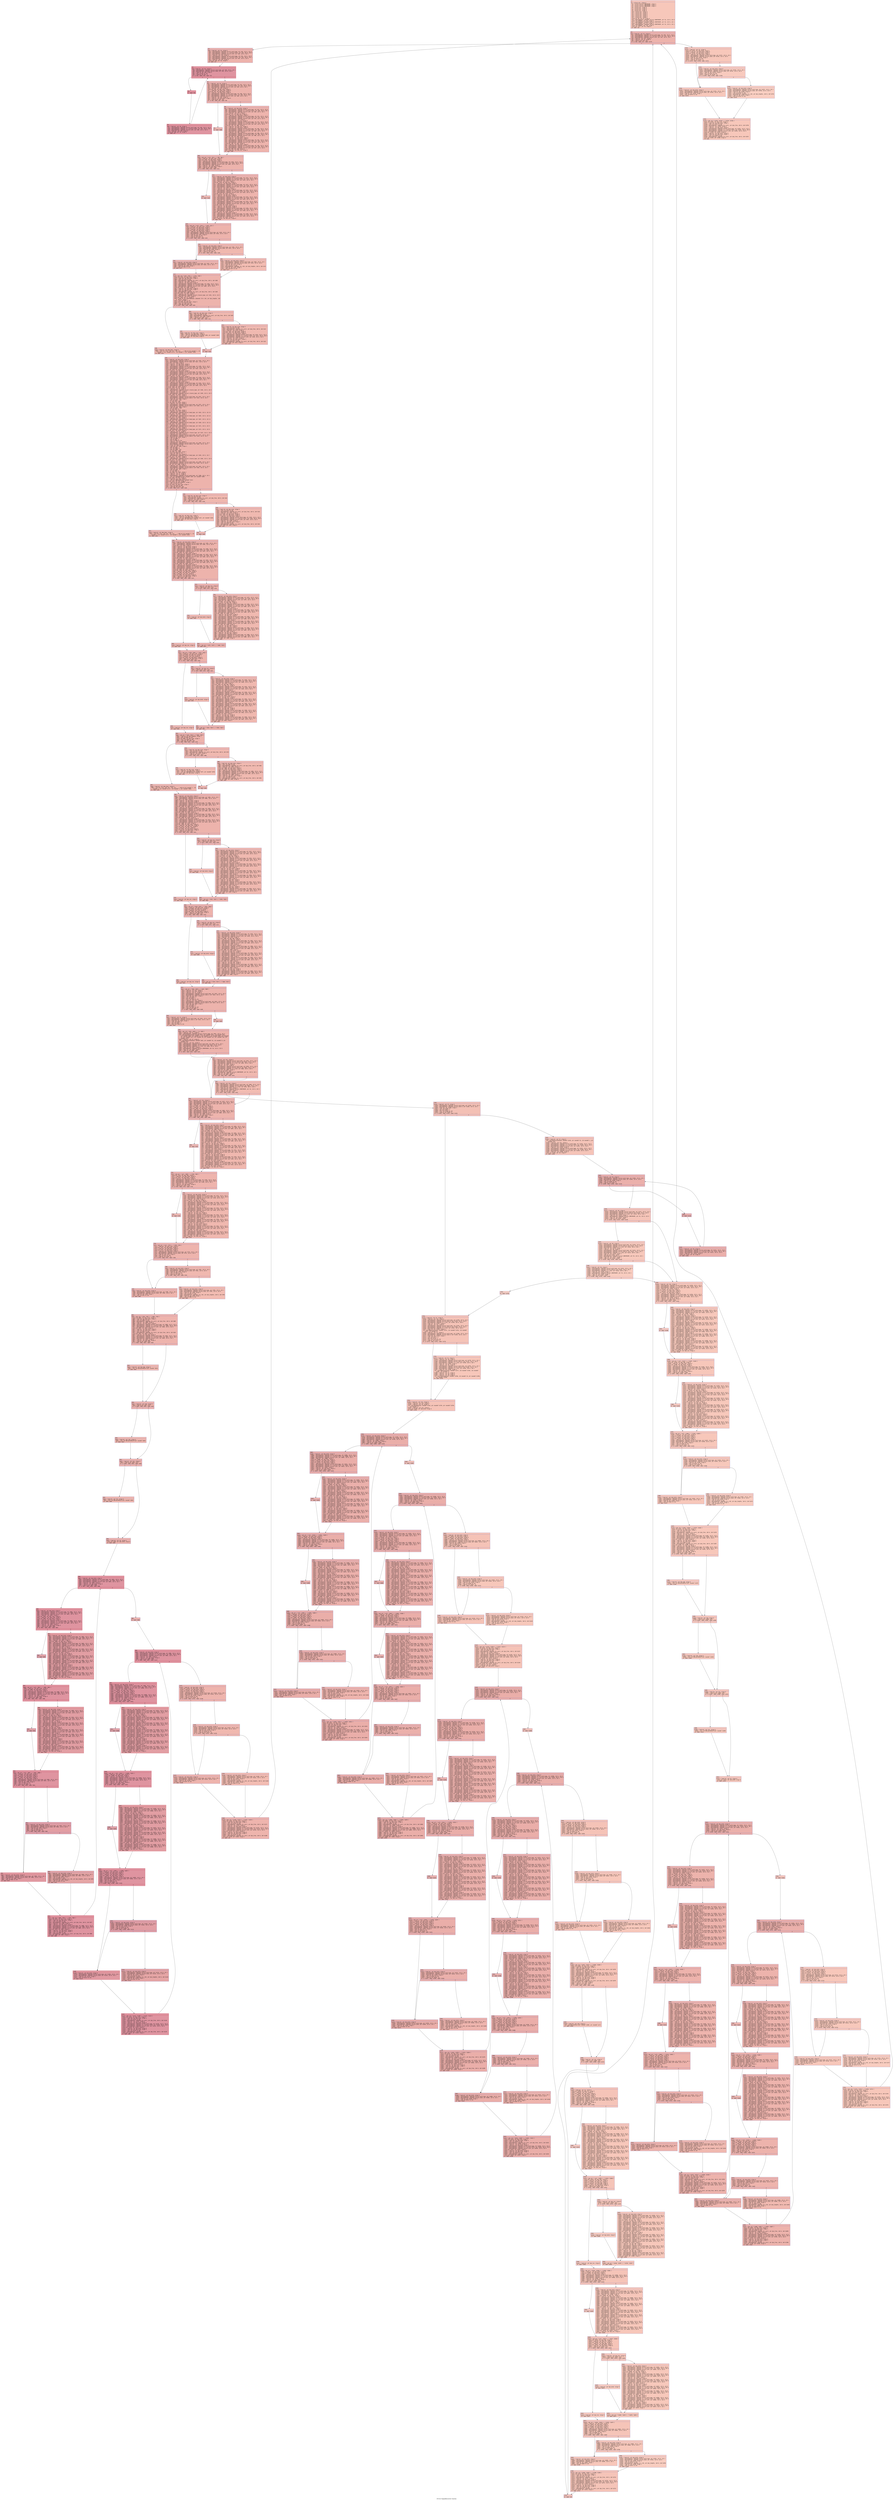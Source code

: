 digraph "CFG for 'ExpandRecursives' function" {
	label="CFG for 'ExpandRecursives' function";

	Node0x6000010e00a0 [shape=record,color="#3d50c3ff", style=filled, fillcolor="#ec7f6370" fontname="Courier",label="{1:\l|  %2 = alloca ptr, align 8\l  %3 = alloca %struct.CONSTRAINT, align 4\l  %4 = alloca %struct.CONSTRAINT, align 4\l  %5 = alloca %struct.CONSTRAINT, align 4\l  %6 = alloca ptr, align 8\l  %7 = alloca ptr, align 8\l  %8 = alloca ptr, align 8\l  %9 = alloca ptr, align 8\l  %10 = alloca ptr, align 8\l  %11 = alloca ptr, align 8\l  %12 = alloca ptr, align 8\l  %13 = alloca ptr, align 8\l  %14 = alloca ptr, align 8\l  %15 = alloca ptr, align 8\l  store ptr %0, ptr %2, align 8\l  %16 = getelementptr inbounds %struct.CONSTRAINT, ptr %3, i32 0, i32 0\l  store i32 8388607, ptr %16, align 4\l  %17 = getelementptr inbounds %struct.CONSTRAINT, ptr %3, i32 0, i32 1\l  store i32 8388607, ptr %17, align 4\l  %18 = getelementptr inbounds %struct.CONSTRAINT, ptr %3, i32 0, i32 2\l  store i32 8388607, ptr %18, align 4\l  store ptr null, ptr %9, align 8\l  br label %19\l}"];
	Node0x6000010e00a0 -> Node0x6000010e00f0[tooltip="1 -> 19\nProbability 100.00%" ];
	Node0x6000010e00f0 [shape=record,color="#3d50c3ff", style=filled, fillcolor="#d6524470" fontname="Courier",label="{19:\l|  %20 = load ptr, ptr %2, align 8\l  %21 = getelementptr inbounds %struct.word_type, ptr %20, i32 0, i32 0\l  %22 = getelementptr inbounds [2 x %struct.LIST], ptr %21, i64 0, i64 0\l  %23 = getelementptr inbounds %struct.LIST, ptr %22, i32 0, i32 1\l  %24 = load ptr, ptr %23, align 8\l  %25 = load ptr, ptr %2, align 8\l  %26 = icmp ne ptr %24, %25\l  br i1 %26, label %27, label %2724\l|{<s0>T|<s1>F}}"];
	Node0x6000010e00f0:s0 -> Node0x6000010e0140[tooltip="19 -> 27\nProbability 96.88%" ];
	Node0x6000010e00f0:s1 -> Node0x6000010e50e0[tooltip="19 -> 2724\nProbability 3.12%" ];
	Node0x6000010e0140 [shape=record,color="#3d50c3ff", style=filled, fillcolor="#d6524470" fontname="Courier",label="{27:\l|  %28 = load ptr, ptr %2, align 8\l  %29 = getelementptr inbounds %struct.word_type, ptr %28, i32 0, i32 0\l  %30 = getelementptr inbounds [2 x %struct.LIST], ptr %29, i64 0, i64 0\l  %31 = getelementptr inbounds %struct.LIST, ptr %30, i32 0, i32 1\l  %32 = load ptr, ptr %31, align 8\l  %33 = getelementptr inbounds %struct.word_type, ptr %32, i32 0, i32 0\l  %34 = getelementptr inbounds [2 x %struct.LIST], ptr %33, i64 0, i64 1\l  %35 = getelementptr inbounds %struct.LIST, ptr %34, i32 0, i32 0\l  %36 = load ptr, ptr %35, align 8\l  store ptr %36, ptr %6, align 8\l  br label %37\l}"];
	Node0x6000010e0140 -> Node0x6000010e0190[tooltip="27 -> 37\nProbability 100.00%" ];
	Node0x6000010e0190 [shape=record,color="#b70d28ff", style=filled, fillcolor="#b70d2870" fontname="Courier",label="{37:\l|  %38 = load ptr, ptr %6, align 8\l  %39 = getelementptr inbounds %struct.word_type, ptr %38, i32 0, i32 1\l  %40 = getelementptr inbounds %struct.anon, ptr %39, i32 0, i32 0\l  %41 = load i8, ptr %40, align 8\l  %42 = zext i8 %41 to i32\l  %43 = icmp eq i32 %42, 0\l  br i1 %43, label %44, label %51\l|{<s0>T|<s1>F}}"];
	Node0x6000010e0190:s0 -> Node0x6000010e01e0[tooltip="37 -> 44\nProbability 96.88%" ];
	Node0x6000010e0190:s1 -> Node0x6000010e0280[tooltip="37 -> 51\nProbability 3.12%" ];
	Node0x6000010e01e0 [shape=record,color="#b70d28ff", style=filled, fillcolor="#b70d2870" fontname="Courier",label="{44:\l|  br label %45\l}"];
	Node0x6000010e01e0 -> Node0x6000010e0230[tooltip="44 -> 45\nProbability 100.00%" ];
	Node0x6000010e0230 [shape=record,color="#b70d28ff", style=filled, fillcolor="#b70d2870" fontname="Courier",label="{45:\l|  %46 = load ptr, ptr %6, align 8\l  %47 = getelementptr inbounds %struct.word_type, ptr %46, i32 0, i32 0\l  %48 = getelementptr inbounds [2 x %struct.LIST], ptr %47, i64 0, i64 1\l  %49 = getelementptr inbounds %struct.LIST, ptr %48, i32 0, i32 0\l  %50 = load ptr, ptr %49, align 8\l  store ptr %50, ptr %6, align 8\l  br label %37\l}"];
	Node0x6000010e0230 -> Node0x6000010e0190[tooltip="45 -> 37\nProbability 100.00%" ];
	Node0x6000010e0280 [shape=record,color="#3d50c3ff", style=filled, fillcolor="#d6524470" fontname="Courier",label="{51:\l|  %52 = load ptr, ptr %2, align 8\l  %53 = getelementptr inbounds %struct.word_type, ptr %52, i32 0, i32 0\l  %54 = getelementptr inbounds [2 x %struct.LIST], ptr %53, i64 0, i64 0\l  %55 = getelementptr inbounds %struct.LIST, ptr %54, i32 0, i32 1\l  %56 = load ptr, ptr %55, align 8\l  store ptr %56, ptr @xx_link, align 8\l  %57 = load ptr, ptr @xx_link, align 8\l  store ptr %57, ptr @zz_hold, align 8\l  %58 = load ptr, ptr @zz_hold, align 8\l  %59 = getelementptr inbounds %struct.word_type, ptr %58, i32 0, i32 0\l  %60 = getelementptr inbounds [2 x %struct.LIST], ptr %59, i64 0, i64 1\l  %61 = getelementptr inbounds %struct.LIST, ptr %60, i32 0, i32 1\l  %62 = load ptr, ptr %61, align 8\l  %63 = load ptr, ptr @zz_hold, align 8\l  %64 = icmp eq ptr %62, %63\l  br i1 %64, label %65, label %66\l|{<s0>T|<s1>F}}"];
	Node0x6000010e0280:s0 -> Node0x6000010e02d0[tooltip="51 -> 65\nProbability 37.50%" ];
	Node0x6000010e0280:s1 -> Node0x6000010e0320[tooltip="51 -> 66\nProbability 62.50%" ];
	Node0x6000010e02d0 [shape=record,color="#3d50c3ff", style=filled, fillcolor="#de614d70" fontname="Courier",label="{65:\l|  br label %100\l}"];
	Node0x6000010e02d0 -> Node0x6000010e0370[tooltip="65 -> 100\nProbability 100.00%" ];
	Node0x6000010e0320 [shape=record,color="#3d50c3ff", style=filled, fillcolor="#d8564670" fontname="Courier",label="{66:\l|  %67 = load ptr, ptr @zz_hold, align 8\l  %68 = getelementptr inbounds %struct.word_type, ptr %67, i32 0, i32 0\l  %69 = getelementptr inbounds [2 x %struct.LIST], ptr %68, i64 0, i64 1\l  %70 = getelementptr inbounds %struct.LIST, ptr %69, i32 0, i32 1\l  %71 = load ptr, ptr %70, align 8\l  store ptr %71, ptr @zz_res, align 8\l  %72 = load ptr, ptr @zz_hold, align 8\l  %73 = getelementptr inbounds %struct.word_type, ptr %72, i32 0, i32 0\l  %74 = getelementptr inbounds [2 x %struct.LIST], ptr %73, i64 0, i64 1\l  %75 = getelementptr inbounds %struct.LIST, ptr %74, i32 0, i32 0\l  %76 = load ptr, ptr %75, align 8\l  %77 = load ptr, ptr @zz_res, align 8\l  %78 = getelementptr inbounds %struct.word_type, ptr %77, i32 0, i32 0\l  %79 = getelementptr inbounds [2 x %struct.LIST], ptr %78, i64 0, i64 1\l  %80 = getelementptr inbounds %struct.LIST, ptr %79, i32 0, i32 0\l  store ptr %76, ptr %80, align 8\l  %81 = load ptr, ptr @zz_res, align 8\l  %82 = load ptr, ptr @zz_hold, align 8\l  %83 = getelementptr inbounds %struct.word_type, ptr %82, i32 0, i32 0\l  %84 = getelementptr inbounds [2 x %struct.LIST], ptr %83, i64 0, i64 1\l  %85 = getelementptr inbounds %struct.LIST, ptr %84, i32 0, i32 0\l  %86 = load ptr, ptr %85, align 8\l  %87 = getelementptr inbounds %struct.word_type, ptr %86, i32 0, i32 0\l  %88 = getelementptr inbounds [2 x %struct.LIST], ptr %87, i64 0, i64 1\l  %89 = getelementptr inbounds %struct.LIST, ptr %88, i32 0, i32 1\l  store ptr %81, ptr %89, align 8\l  %90 = load ptr, ptr @zz_hold, align 8\l  %91 = load ptr, ptr @zz_hold, align 8\l  %92 = getelementptr inbounds %struct.word_type, ptr %91, i32 0, i32 0\l  %93 = getelementptr inbounds [2 x %struct.LIST], ptr %92, i64 0, i64 1\l  %94 = getelementptr inbounds %struct.LIST, ptr %93, i32 0, i32 1\l  store ptr %90, ptr %94, align 8\l  %95 = load ptr, ptr @zz_hold, align 8\l  %96 = getelementptr inbounds %struct.word_type, ptr %95, i32 0, i32 0\l  %97 = getelementptr inbounds [2 x %struct.LIST], ptr %96, i64 0, i64 1\l  %98 = getelementptr inbounds %struct.LIST, ptr %97, i32 0, i32 0\l  store ptr %90, ptr %98, align 8\l  %99 = load ptr, ptr @zz_res, align 8\l  br label %100\l}"];
	Node0x6000010e0320 -> Node0x6000010e0370[tooltip="66 -> 100\nProbability 100.00%" ];
	Node0x6000010e0370 [shape=record,color="#3d50c3ff", style=filled, fillcolor="#d6524470" fontname="Courier",label="{100:\l|  %101 = phi ptr [ null, %65 ], [ %99, %66 ]\l  %102 = load ptr, ptr @xx_link, align 8\l  store ptr %102, ptr @zz_hold, align 8\l  %103 = load ptr, ptr @zz_hold, align 8\l  %104 = getelementptr inbounds %struct.word_type, ptr %103, i32 0, i32 0\l  %105 = getelementptr inbounds [2 x %struct.LIST], ptr %104, i64 0, i64 0\l  %106 = getelementptr inbounds %struct.LIST, ptr %105, i32 0, i32 1\l  %107 = load ptr, ptr %106, align 8\l  %108 = load ptr, ptr @zz_hold, align 8\l  %109 = icmp eq ptr %107, %108\l  br i1 %109, label %110, label %111\l|{<s0>T|<s1>F}}"];
	Node0x6000010e0370:s0 -> Node0x6000010e03c0[tooltip="100 -> 110\nProbability 37.50%" ];
	Node0x6000010e0370:s1 -> Node0x6000010e0410[tooltip="100 -> 111\nProbability 62.50%" ];
	Node0x6000010e03c0 [shape=record,color="#3d50c3ff", style=filled, fillcolor="#de614d70" fontname="Courier",label="{110:\l|  br label %145\l}"];
	Node0x6000010e03c0 -> Node0x6000010e0460[tooltip="110 -> 145\nProbability 100.00%" ];
	Node0x6000010e0410 [shape=record,color="#3d50c3ff", style=filled, fillcolor="#d8564670" fontname="Courier",label="{111:\l|  %112 = load ptr, ptr @zz_hold, align 8\l  %113 = getelementptr inbounds %struct.word_type, ptr %112, i32 0, i32 0\l  %114 = getelementptr inbounds [2 x %struct.LIST], ptr %113, i64 0, i64 0\l  %115 = getelementptr inbounds %struct.LIST, ptr %114, i32 0, i32 1\l  %116 = load ptr, ptr %115, align 8\l  store ptr %116, ptr @zz_res, align 8\l  %117 = load ptr, ptr @zz_hold, align 8\l  %118 = getelementptr inbounds %struct.word_type, ptr %117, i32 0, i32 0\l  %119 = getelementptr inbounds [2 x %struct.LIST], ptr %118, i64 0, i64 0\l  %120 = getelementptr inbounds %struct.LIST, ptr %119, i32 0, i32 0\l  %121 = load ptr, ptr %120, align 8\l  %122 = load ptr, ptr @zz_res, align 8\l  %123 = getelementptr inbounds %struct.word_type, ptr %122, i32 0, i32 0\l  %124 = getelementptr inbounds [2 x %struct.LIST], ptr %123, i64 0, i64 0\l  %125 = getelementptr inbounds %struct.LIST, ptr %124, i32 0, i32 0\l  store ptr %121, ptr %125, align 8\l  %126 = load ptr, ptr @zz_res, align 8\l  %127 = load ptr, ptr @zz_hold, align 8\l  %128 = getelementptr inbounds %struct.word_type, ptr %127, i32 0, i32 0\l  %129 = getelementptr inbounds [2 x %struct.LIST], ptr %128, i64 0, i64 0\l  %130 = getelementptr inbounds %struct.LIST, ptr %129, i32 0, i32 0\l  %131 = load ptr, ptr %130, align 8\l  %132 = getelementptr inbounds %struct.word_type, ptr %131, i32 0, i32 0\l  %133 = getelementptr inbounds [2 x %struct.LIST], ptr %132, i64 0, i64 0\l  %134 = getelementptr inbounds %struct.LIST, ptr %133, i32 0, i32 1\l  store ptr %126, ptr %134, align 8\l  %135 = load ptr, ptr @zz_hold, align 8\l  %136 = load ptr, ptr @zz_hold, align 8\l  %137 = getelementptr inbounds %struct.word_type, ptr %136, i32 0, i32 0\l  %138 = getelementptr inbounds [2 x %struct.LIST], ptr %137, i64 0, i64 0\l  %139 = getelementptr inbounds %struct.LIST, ptr %138, i32 0, i32 1\l  store ptr %135, ptr %139, align 8\l  %140 = load ptr, ptr @zz_hold, align 8\l  %141 = getelementptr inbounds %struct.word_type, ptr %140, i32 0, i32 0\l  %142 = getelementptr inbounds [2 x %struct.LIST], ptr %141, i64 0, i64 0\l  %143 = getelementptr inbounds %struct.LIST, ptr %142, i32 0, i32 0\l  store ptr %135, ptr %143, align 8\l  %144 = load ptr, ptr @zz_res, align 8\l  br label %145\l}"];
	Node0x6000010e0410 -> Node0x6000010e0460[tooltip="111 -> 145\nProbability 100.00%" ];
	Node0x6000010e0460 [shape=record,color="#3d50c3ff", style=filled, fillcolor="#d6524470" fontname="Courier",label="{145:\l|  %146 = phi ptr [ null, %110 ], [ %144, %111 ]\l  %147 = load ptr, ptr @xx_link, align 8\l  store ptr %147, ptr @zz_hold, align 8\l  %148 = load ptr, ptr @zz_hold, align 8\l  store ptr %148, ptr @zz_hold, align 8\l  %149 = load ptr, ptr @zz_hold, align 8\l  %150 = getelementptr inbounds %struct.word_type, ptr %149, i32 0, i32 1\l  %151 = getelementptr inbounds %struct.anon, ptr %150, i32 0, i32 0\l  %152 = load i8, ptr %151, align 8\l  %153 = zext i8 %152 to i32\l  %154 = icmp eq i32 %153, 11\l  br i1 %154, label %162, label %155\l|{<s0>T|<s1>F}}"];
	Node0x6000010e0460:s0 -> Node0x6000010e0500[tooltip="145 -> 162\nProbability 50.00%" ];
	Node0x6000010e0460:s1 -> Node0x6000010e04b0[tooltip="145 -> 155\nProbability 50.00%" ];
	Node0x6000010e04b0 [shape=record,color="#3d50c3ff", style=filled, fillcolor="#dc5d4a70" fontname="Courier",label="{155:\l|  %156 = load ptr, ptr @zz_hold, align 8\l  %157 = getelementptr inbounds %struct.word_type, ptr %156, i32 0, i32 1\l  %158 = getelementptr inbounds %struct.anon, ptr %157, i32 0, i32 0\l  %159 = load i8, ptr %158, align 8\l  %160 = zext i8 %159 to i32\l  %161 = icmp eq i32 %160, 12\l  br i1 %161, label %162, label %168\l|{<s0>T|<s1>F}}"];
	Node0x6000010e04b0:s0 -> Node0x6000010e0500[tooltip="155 -> 162\nProbability 50.00%" ];
	Node0x6000010e04b0:s1 -> Node0x6000010e0550[tooltip="155 -> 168\nProbability 50.00%" ];
	Node0x6000010e0500 [shape=record,color="#3d50c3ff", style=filled, fillcolor="#d8564670" fontname="Courier",label="{162:\l|  %163 = load ptr, ptr @zz_hold, align 8\l  %164 = getelementptr inbounds %struct.word_type, ptr %163, i32 0, i32 1\l  %165 = getelementptr inbounds %struct.anon, ptr %164, i32 0, i32 1\l  %166 = load i8, ptr %165, align 1\l  %167 = zext i8 %166 to i32\l  br label %177\l}"];
	Node0x6000010e0500 -> Node0x6000010e05a0[tooltip="162 -> 177\nProbability 100.00%" ];
	Node0x6000010e0550 [shape=record,color="#3d50c3ff", style=filled, fillcolor="#e1675170" fontname="Courier",label="{168:\l|  %169 = load ptr, ptr @zz_hold, align 8\l  %170 = getelementptr inbounds %struct.word_type, ptr %169, i32 0, i32 1\l  %171 = getelementptr inbounds %struct.anon, ptr %170, i32 0, i32 0\l  %172 = load i8, ptr %171, align 8\l  %173 = zext i8 %172 to i64\l  %174 = getelementptr inbounds [0 x i8], ptr @zz_lengths, i64 0, i64 %173\l  %175 = load i8, ptr %174, align 1\l  %176 = zext i8 %175 to i32\l  br label %177\l}"];
	Node0x6000010e0550 -> Node0x6000010e05a0[tooltip="168 -> 177\nProbability 100.00%" ];
	Node0x6000010e05a0 [shape=record,color="#3d50c3ff", style=filled, fillcolor="#d6524470" fontname="Courier",label="{177:\l|  %178 = phi i32 [ %167, %162 ], [ %176, %168 ]\l  store i32 %178, ptr @zz_size, align 4\l  %179 = load i32, ptr @zz_size, align 4\l  %180 = sext i32 %179 to i64\l  %181 = getelementptr inbounds [0 x ptr], ptr @zz_free, i64 0, i64 %180\l  %182 = load ptr, ptr %181, align 8\l  %183 = load ptr, ptr @zz_hold, align 8\l  %184 = getelementptr inbounds %struct.word_type, ptr %183, i32 0, i32 0\l  %185 = getelementptr inbounds [2 x %struct.LIST], ptr %184, i64 0, i64 0\l  %186 = getelementptr inbounds %struct.LIST, ptr %185, i32 0, i32 0\l  store ptr %182, ptr %186, align 8\l  %187 = load ptr, ptr @zz_hold, align 8\l  %188 = load i32, ptr @zz_size, align 4\l  %189 = sext i32 %188 to i64\l  %190 = getelementptr inbounds [0 x ptr], ptr @zz_free, i64 0, i64 %189\l  store ptr %187, ptr %190, align 8\l  %191 = load ptr, ptr %6, align 8\l  %192 = getelementptr inbounds %struct.closure_type, ptr %191, i32 0, i32 5\l  %193 = load ptr, ptr %192, align 8\l  store ptr %193, ptr %7, align 8\l  %194 = load i8, ptr getelementptr inbounds ([0 x i8], ptr @zz_lengths, i64\l... 0, i64 8), align 1\l  %195 = zext i8 %194 to i32\l  store i32 %195, ptr @zz_size, align 4\l  %196 = sext i32 %195 to i64\l  %197 = icmp uge i64 %196, 265\l  br i1 %197, label %198, label %201\l|{<s0>T|<s1>F}}"];
	Node0x6000010e05a0:s0 -> Node0x6000010e05f0[tooltip="177 -> 198\nProbability 50.00%" ];
	Node0x6000010e05a0:s1 -> Node0x6000010e0640[tooltip="177 -> 201\nProbability 50.00%" ];
	Node0x6000010e05f0 [shape=record,color="#3d50c3ff", style=filled, fillcolor="#dc5d4a70" fontname="Courier",label="{198:\l|  %199 = load ptr, ptr @no_fpos, align 8\l  %200 = call ptr (i32, i32, ptr, i32, ptr, ...) @Error(i32 noundef 1, i32\l... noundef 1, ptr noundef @.str, i32 noundef 1, ptr noundef %199)\l  br label %225\l}"];
	Node0x6000010e05f0 -> Node0x6000010e0780[tooltip="198 -> 225\nProbability 100.00%" ];
	Node0x6000010e0640 [shape=record,color="#3d50c3ff", style=filled, fillcolor="#dc5d4a70" fontname="Courier",label="{201:\l|  %202 = load i32, ptr @zz_size, align 4\l  %203 = sext i32 %202 to i64\l  %204 = getelementptr inbounds [0 x ptr], ptr @zz_free, i64 0, i64 %203\l  %205 = load ptr, ptr %204, align 8\l  %206 = icmp eq ptr %205, null\l  br i1 %206, label %207, label %211\l|{<s0>T|<s1>F}}"];
	Node0x6000010e0640:s0 -> Node0x6000010e0690[tooltip="201 -> 207\nProbability 37.50%" ];
	Node0x6000010e0640:s1 -> Node0x6000010e06e0[tooltip="201 -> 211\nProbability 62.50%" ];
	Node0x6000010e0690 [shape=record,color="#3d50c3ff", style=filled, fillcolor="#e36c5570" fontname="Courier",label="{207:\l|  %208 = load i32, ptr @zz_size, align 4\l  %209 = load ptr, ptr @no_fpos, align 8\l  %210 = call ptr @GetMemory(i32 noundef %208, ptr noundef %209)\l  store ptr %210, ptr @zz_hold, align 8\l  br label %224\l}"];
	Node0x6000010e0690 -> Node0x6000010e0730[tooltip="207 -> 224\nProbability 100.00%" ];
	Node0x6000010e06e0 [shape=record,color="#3d50c3ff", style=filled, fillcolor="#de614d70" fontname="Courier",label="{211:\l|  %212 = load i32, ptr @zz_size, align 4\l  %213 = sext i32 %212 to i64\l  %214 = getelementptr inbounds [0 x ptr], ptr @zz_free, i64 0, i64 %213\l  %215 = load ptr, ptr %214, align 8\l  store ptr %215, ptr @zz_hold, align 8\l  store ptr %215, ptr @zz_hold, align 8\l  %216 = load ptr, ptr @zz_hold, align 8\l  %217 = getelementptr inbounds %struct.word_type, ptr %216, i32 0, i32 0\l  %218 = getelementptr inbounds [2 x %struct.LIST], ptr %217, i64 0, i64 0\l  %219 = getelementptr inbounds %struct.LIST, ptr %218, i32 0, i32 0\l  %220 = load ptr, ptr %219, align 8\l  %221 = load i32, ptr @zz_size, align 4\l  %222 = sext i32 %221 to i64\l  %223 = getelementptr inbounds [0 x ptr], ptr @zz_free, i64 0, i64 %222\l  store ptr %220, ptr %223, align 8\l  br label %224\l}"];
	Node0x6000010e06e0 -> Node0x6000010e0730[tooltip="211 -> 224\nProbability 100.00%" ];
	Node0x6000010e0730 [shape=record,color="#3d50c3ff", style=filled, fillcolor="#dc5d4a70" fontname="Courier",label="{224:\l|  br label %225\l}"];
	Node0x6000010e0730 -> Node0x6000010e0780[tooltip="224 -> 225\nProbability 100.00%" ];
	Node0x6000010e0780 [shape=record,color="#3d50c3ff", style=filled, fillcolor="#d6524470" fontname="Courier",label="{225:\l|  %226 = load ptr, ptr @zz_hold, align 8\l  %227 = getelementptr inbounds %struct.word_type, ptr %226, i32 0, i32 1\l  %228 = getelementptr inbounds %struct.anon, ptr %227, i32 0, i32 0\l  store i8 8, ptr %228, align 8\l  %229 = load ptr, ptr @zz_hold, align 8\l  %230 = load ptr, ptr @zz_hold, align 8\l  %231 = getelementptr inbounds %struct.word_type, ptr %230, i32 0, i32 0\l  %232 = getelementptr inbounds [2 x %struct.LIST], ptr %231, i64 0, i64 1\l  %233 = getelementptr inbounds %struct.LIST, ptr %232, i32 0, i32 1\l  store ptr %229, ptr %233, align 8\l  %234 = load ptr, ptr @zz_hold, align 8\l  %235 = getelementptr inbounds %struct.word_type, ptr %234, i32 0, i32 0\l  %236 = getelementptr inbounds [2 x %struct.LIST], ptr %235, i64 0, i64 1\l  %237 = getelementptr inbounds %struct.LIST, ptr %236, i32 0, i32 0\l  store ptr %229, ptr %237, align 8\l  %238 = load ptr, ptr @zz_hold, align 8\l  %239 = getelementptr inbounds %struct.word_type, ptr %238, i32 0, i32 0\l  %240 = getelementptr inbounds [2 x %struct.LIST], ptr %239, i64 0, i64 0\l  %241 = getelementptr inbounds %struct.LIST, ptr %240, i32 0, i32 1\l  store ptr %229, ptr %241, align 8\l  %242 = load ptr, ptr @zz_hold, align 8\l  %243 = getelementptr inbounds %struct.word_type, ptr %242, i32 0, i32 0\l  %244 = getelementptr inbounds [2 x %struct.LIST], ptr %243, i64 0, i64 0\l  %245 = getelementptr inbounds %struct.LIST, ptr %244, i32 0, i32 0\l  store ptr %229, ptr %245, align 8\l  store ptr %229, ptr %12, align 8\l  %246 = load ptr, ptr %7, align 8\l  %247 = getelementptr inbounds %struct.closure_type, ptr %246, i32 0, i32 5\l  %248 = load ptr, ptr %247, align 8\l  %249 = load ptr, ptr %12, align 8\l  %250 = getelementptr inbounds %struct.closure_type, ptr %249, i32 0, i32 5\l  store ptr %248, ptr %250, align 8\l  %251 = load ptr, ptr %12, align 8\l  %252 = getelementptr inbounds %struct.word_type, ptr %251, i32 0, i32 2\l  %253 = getelementptr inbounds %struct.anon.2, ptr %252, i32 0, i32 2\l  %254 = load i16, ptr %253, align 2\l  %255 = and i16 %254, -129\l  %256 = or i16 %255, 128\l  store i16 %256, ptr %253, align 2\l  %257 = load ptr, ptr %12, align 8\l  %258 = getelementptr inbounds %struct.word_type, ptr %257, i32 0, i32 2\l  %259 = getelementptr inbounds %struct.anon.2, ptr %258, i32 0, i32 2\l  %260 = load i16, ptr %259, align 2\l  %261 = and i16 %260, -4097\l  %262 = or i16 %261, 0\l  store i16 %262, ptr %259, align 2\l  %263 = load ptr, ptr %12, align 8\l  %264 = getelementptr inbounds %struct.head_type, ptr %263, i32 0, i32 14\l  store ptr null, ptr %264, align 8\l  %265 = load ptr, ptr %12, align 8\l  %266 = getelementptr inbounds %struct.head_type, ptr %265, i32 0, i32 13\l  store ptr null, ptr %266, align 8\l  %267 = load ptr, ptr %12, align 8\l  %268 = getelementptr inbounds %struct.head_type, ptr %267, i32 0, i32 11\l  store ptr null, ptr %268, align 8\l  %269 = load ptr, ptr %12, align 8\l  %270 = getelementptr inbounds %struct.head_type, ptr %269, i32 0, i32 12\l  store ptr null, ptr %270, align 8\l  %271 = load ptr, ptr %12, align 8\l  %272 = getelementptr inbounds %struct.head_type, ptr %271, i32 0, i32 9\l  store ptr null, ptr %272, align 8\l  %273 = load ptr, ptr %12, align 8\l  %274 = getelementptr inbounds %struct.head_type, ptr %273, i32 0, i32 8\l  store ptr null, ptr %274, align 8\l  %275 = load ptr, ptr %7, align 8\l  %276 = getelementptr inbounds %struct.closure_type, ptr %275, i32 0, i32 5\l  %277 = load ptr, ptr %276, align 8\l  %278 = getelementptr inbounds %struct.word_type, ptr %277, i32 0, i32 2\l  %279 = getelementptr inbounds %struct.anon.5, ptr %278, i32 0, i32 2\l  %280 = load i8, ptr %279, align 1\l  %281 = lshr i8 %280, 5\l  %282 = and i8 %281, 1\l  %283 = zext i8 %282 to i32\l  %284 = load ptr, ptr %12, align 8\l  %285 = getelementptr inbounds %struct.word_type, ptr %284, i32 0, i32 2\l  %286 = getelementptr inbounds %struct.anon.2, ptr %285, i32 0, i32 2\l  %287 = trunc i32 %283 to i16\l  %288 = load i16, ptr %286, align 2\l  %289 = and i16 %287, 1\l  %290 = shl i16 %289, 8\l  %291 = and i16 %288, -257\l  %292 = or i16 %291, %290\l  store i16 %292, ptr %286, align 2\l  %293 = zext i16 %289 to i32\l  %294 = load ptr, ptr %12, align 8\l  %295 = getelementptr inbounds %struct.head_type, ptr %294, i32 0, i32 7\l  store ptr null, ptr %295, align 8\l  %296 = load ptr, ptr %12, align 8\l  %297 = getelementptr inbounds %struct.closure_type, ptr %296, i32 0, i32 6\l  store ptr null, ptr %297, align 8\l  %298 = load ptr, ptr %12, align 8\l  %299 = getelementptr inbounds %struct.word_type, ptr %298, i32 0, i32 2\l  %300 = getelementptr inbounds %struct.anon.2, ptr %299, i32 0, i32 0\l  store i8 -127, ptr %300, align 8\l  %301 = load ptr, ptr %12, align 8\l  %302 = getelementptr inbounds %struct.word_type, ptr %301, i32 0, i32 2\l  %303 = getelementptr inbounds %struct.anon.2, ptr %302, i32 0, i32 2\l  %304 = load i16, ptr %303, align 2\l  %305 = and i16 %304, -3\l  %306 = or i16 %305, 0\l  store i16 %306, ptr %303, align 2\l  %307 = load ptr, ptr %7, align 8\l  %308 = load ptr, ptr %7, align 8\l  %309 = getelementptr inbounds %struct.word_type, ptr %308, i32 0, i32 1\l  %310 = call ptr @CopyObject(ptr noundef %307, ptr noundef %309)\l  store ptr %310, ptr %13, align 8\l  %311 = load ptr, ptr %13, align 8\l  %312 = call ptr @DetachEnv(ptr noundef %311)\l  store ptr %312, ptr %14, align 8\l  %313 = load i8, ptr @zz_lengths, align 1\l  %314 = zext i8 %313 to i32\l  store i32 %314, ptr @zz_size, align 4\l  %315 = sext i32 %314 to i64\l  %316 = icmp uge i64 %315, 265\l  br i1 %316, label %317, label %320\l|{<s0>T|<s1>F}}"];
	Node0x6000010e0780:s0 -> Node0x6000010e07d0[tooltip="225 -> 317\nProbability 50.00%" ];
	Node0x6000010e0780:s1 -> Node0x6000010e0820[tooltip="225 -> 320\nProbability 50.00%" ];
	Node0x6000010e07d0 [shape=record,color="#3d50c3ff", style=filled, fillcolor="#dc5d4a70" fontname="Courier",label="{317:\l|  %318 = load ptr, ptr @no_fpos, align 8\l  %319 = call ptr (i32, i32, ptr, i32, ptr, ...) @Error(i32 noundef 1, i32\l... noundef 1, ptr noundef @.str, i32 noundef 1, ptr noundef %318)\l  br label %344\l}"];
	Node0x6000010e07d0 -> Node0x6000010e0960[tooltip="317 -> 344\nProbability 100.00%" ];
	Node0x6000010e0820 [shape=record,color="#3d50c3ff", style=filled, fillcolor="#dc5d4a70" fontname="Courier",label="{320:\l|  %321 = load i32, ptr @zz_size, align 4\l  %322 = sext i32 %321 to i64\l  %323 = getelementptr inbounds [0 x ptr], ptr @zz_free, i64 0, i64 %322\l  %324 = load ptr, ptr %323, align 8\l  %325 = icmp eq ptr %324, null\l  br i1 %325, label %326, label %330\l|{<s0>T|<s1>F}}"];
	Node0x6000010e0820:s0 -> Node0x6000010e0870[tooltip="320 -> 326\nProbability 37.50%" ];
	Node0x6000010e0820:s1 -> Node0x6000010e08c0[tooltip="320 -> 330\nProbability 62.50%" ];
	Node0x6000010e0870 [shape=record,color="#3d50c3ff", style=filled, fillcolor="#e36c5570" fontname="Courier",label="{326:\l|  %327 = load i32, ptr @zz_size, align 4\l  %328 = load ptr, ptr @no_fpos, align 8\l  %329 = call ptr @GetMemory(i32 noundef %327, ptr noundef %328)\l  store ptr %329, ptr @zz_hold, align 8\l  br label %343\l}"];
	Node0x6000010e0870 -> Node0x6000010e0910[tooltip="326 -> 343\nProbability 100.00%" ];
	Node0x6000010e08c0 [shape=record,color="#3d50c3ff", style=filled, fillcolor="#de614d70" fontname="Courier",label="{330:\l|  %331 = load i32, ptr @zz_size, align 4\l  %332 = sext i32 %331 to i64\l  %333 = getelementptr inbounds [0 x ptr], ptr @zz_free, i64 0, i64 %332\l  %334 = load ptr, ptr %333, align 8\l  store ptr %334, ptr @zz_hold, align 8\l  store ptr %334, ptr @zz_hold, align 8\l  %335 = load ptr, ptr @zz_hold, align 8\l  %336 = getelementptr inbounds %struct.word_type, ptr %335, i32 0, i32 0\l  %337 = getelementptr inbounds [2 x %struct.LIST], ptr %336, i64 0, i64 0\l  %338 = getelementptr inbounds %struct.LIST, ptr %337, i32 0, i32 0\l  %339 = load ptr, ptr %338, align 8\l  %340 = load i32, ptr @zz_size, align 4\l  %341 = sext i32 %340 to i64\l  %342 = getelementptr inbounds [0 x ptr], ptr @zz_free, i64 0, i64 %341\l  store ptr %339, ptr %342, align 8\l  br label %343\l}"];
	Node0x6000010e08c0 -> Node0x6000010e0910[tooltip="330 -> 343\nProbability 100.00%" ];
	Node0x6000010e0910 [shape=record,color="#3d50c3ff", style=filled, fillcolor="#dc5d4a70" fontname="Courier",label="{343:\l|  br label %344\l}"];
	Node0x6000010e0910 -> Node0x6000010e0960[tooltip="343 -> 344\nProbability 100.00%" ];
	Node0x6000010e0960 [shape=record,color="#3d50c3ff", style=filled, fillcolor="#d6524470" fontname="Courier",label="{344:\l|  %345 = load ptr, ptr @zz_hold, align 8\l  %346 = getelementptr inbounds %struct.word_type, ptr %345, i32 0, i32 1\l  %347 = getelementptr inbounds %struct.anon, ptr %346, i32 0, i32 0\l  store i8 0, ptr %347, align 8\l  %348 = load ptr, ptr @zz_hold, align 8\l  %349 = load ptr, ptr @zz_hold, align 8\l  %350 = getelementptr inbounds %struct.word_type, ptr %349, i32 0, i32 0\l  %351 = getelementptr inbounds [2 x %struct.LIST], ptr %350, i64 0, i64 1\l  %352 = getelementptr inbounds %struct.LIST, ptr %351, i32 0, i32 1\l  store ptr %348, ptr %352, align 8\l  %353 = load ptr, ptr @zz_hold, align 8\l  %354 = getelementptr inbounds %struct.word_type, ptr %353, i32 0, i32 0\l  %355 = getelementptr inbounds [2 x %struct.LIST], ptr %354, i64 0, i64 1\l  %356 = getelementptr inbounds %struct.LIST, ptr %355, i32 0, i32 0\l  store ptr %348, ptr %356, align 8\l  %357 = load ptr, ptr @zz_hold, align 8\l  %358 = getelementptr inbounds %struct.word_type, ptr %357, i32 0, i32 0\l  %359 = getelementptr inbounds [2 x %struct.LIST], ptr %358, i64 0, i64 0\l  %360 = getelementptr inbounds %struct.LIST, ptr %359, i32 0, i32 1\l  store ptr %348, ptr %360, align 8\l  %361 = load ptr, ptr @zz_hold, align 8\l  %362 = getelementptr inbounds %struct.word_type, ptr %361, i32 0, i32 0\l  %363 = getelementptr inbounds [2 x %struct.LIST], ptr %362, i64 0, i64 0\l  %364 = getelementptr inbounds %struct.LIST, ptr %363, i32 0, i32 0\l  store ptr %348, ptr %364, align 8\l  store ptr %348, ptr @xx_link, align 8\l  %365 = load ptr, ptr @xx_link, align 8\l  store ptr %365, ptr @zz_res, align 8\l  %366 = load ptr, ptr %12, align 8\l  store ptr %366, ptr @zz_hold, align 8\l  %367 = load ptr, ptr @zz_hold, align 8\l  %368 = icmp eq ptr %367, null\l  br i1 %368, label %369, label %371\l|{<s0>T|<s1>F}}"];
	Node0x6000010e0960:s0 -> Node0x6000010e09b0[tooltip="344 -> 369\nProbability 37.50%" ];
	Node0x6000010e0960:s1 -> Node0x6000010e0a00[tooltip="344 -> 371\nProbability 62.50%" ];
	Node0x6000010e09b0 [shape=record,color="#3d50c3ff", style=filled, fillcolor="#de614d70" fontname="Courier",label="{369:\l|  %370 = load ptr, ptr @zz_res, align 8\l  br label %412\l}"];
	Node0x6000010e09b0 -> Node0x6000010e0b40[tooltip="369 -> 412\nProbability 100.00%" ];
	Node0x6000010e0a00 [shape=record,color="#3d50c3ff", style=filled, fillcolor="#d8564670" fontname="Courier",label="{371:\l|  %372 = load ptr, ptr @zz_res, align 8\l  %373 = icmp eq ptr %372, null\l  br i1 %373, label %374, label %376\l|{<s0>T|<s1>F}}"];
	Node0x6000010e0a00:s0 -> Node0x6000010e0a50[tooltip="371 -> 374\nProbability 37.50%" ];
	Node0x6000010e0a00:s1 -> Node0x6000010e0aa0[tooltip="371 -> 376\nProbability 62.50%" ];
	Node0x6000010e0a50 [shape=record,color="#3d50c3ff", style=filled, fillcolor="#e1675170" fontname="Courier",label="{374:\l|  %375 = load ptr, ptr @zz_hold, align 8\l  br label %410\l}"];
	Node0x6000010e0a50 -> Node0x6000010e0af0[tooltip="374 -> 410\nProbability 100.00%" ];
	Node0x6000010e0aa0 [shape=record,color="#3d50c3ff", style=filled, fillcolor="#de614d70" fontname="Courier",label="{376:\l|  %377 = load ptr, ptr @zz_hold, align 8\l  %378 = getelementptr inbounds %struct.word_type, ptr %377, i32 0, i32 0\l  %379 = getelementptr inbounds [2 x %struct.LIST], ptr %378, i64 0, i64 0\l  %380 = getelementptr inbounds %struct.LIST, ptr %379, i32 0, i32 0\l  %381 = load ptr, ptr %380, align 8\l  store ptr %381, ptr @zz_tmp, align 8\l  %382 = load ptr, ptr @zz_res, align 8\l  %383 = getelementptr inbounds %struct.word_type, ptr %382, i32 0, i32 0\l  %384 = getelementptr inbounds [2 x %struct.LIST], ptr %383, i64 0, i64 0\l  %385 = getelementptr inbounds %struct.LIST, ptr %384, i32 0, i32 0\l  %386 = load ptr, ptr %385, align 8\l  %387 = load ptr, ptr @zz_hold, align 8\l  %388 = getelementptr inbounds %struct.word_type, ptr %387, i32 0, i32 0\l  %389 = getelementptr inbounds [2 x %struct.LIST], ptr %388, i64 0, i64 0\l  %390 = getelementptr inbounds %struct.LIST, ptr %389, i32 0, i32 0\l  store ptr %386, ptr %390, align 8\l  %391 = load ptr, ptr @zz_hold, align 8\l  %392 = load ptr, ptr @zz_res, align 8\l  %393 = getelementptr inbounds %struct.word_type, ptr %392, i32 0, i32 0\l  %394 = getelementptr inbounds [2 x %struct.LIST], ptr %393, i64 0, i64 0\l  %395 = getelementptr inbounds %struct.LIST, ptr %394, i32 0, i32 0\l  %396 = load ptr, ptr %395, align 8\l  %397 = getelementptr inbounds %struct.word_type, ptr %396, i32 0, i32 0\l  %398 = getelementptr inbounds [2 x %struct.LIST], ptr %397, i64 0, i64 0\l  %399 = getelementptr inbounds %struct.LIST, ptr %398, i32 0, i32 1\l  store ptr %391, ptr %399, align 8\l  %400 = load ptr, ptr @zz_tmp, align 8\l  %401 = load ptr, ptr @zz_res, align 8\l  %402 = getelementptr inbounds %struct.word_type, ptr %401, i32 0, i32 0\l  %403 = getelementptr inbounds [2 x %struct.LIST], ptr %402, i64 0, i64 0\l  %404 = getelementptr inbounds %struct.LIST, ptr %403, i32 0, i32 0\l  store ptr %400, ptr %404, align 8\l  %405 = load ptr, ptr @zz_res, align 8\l  %406 = load ptr, ptr @zz_tmp, align 8\l  %407 = getelementptr inbounds %struct.word_type, ptr %406, i32 0, i32 0\l  %408 = getelementptr inbounds [2 x %struct.LIST], ptr %407, i64 0, i64 0\l  %409 = getelementptr inbounds %struct.LIST, ptr %408, i32 0, i32 1\l  store ptr %405, ptr %409, align 8\l  br label %410\l}"];
	Node0x6000010e0aa0 -> Node0x6000010e0af0[tooltip="376 -> 410\nProbability 100.00%" ];
	Node0x6000010e0af0 [shape=record,color="#3d50c3ff", style=filled, fillcolor="#d8564670" fontname="Courier",label="{410:\l|  %411 = phi ptr [ %375, %374 ], [ %405, %376 ]\l  br label %412\l}"];
	Node0x6000010e0af0 -> Node0x6000010e0b40[tooltip="410 -> 412\nProbability 100.00%" ];
	Node0x6000010e0b40 [shape=record,color="#3d50c3ff", style=filled, fillcolor="#d6524470" fontname="Courier",label="{412:\l|  %413 = phi ptr [ %370, %369 ], [ %411, %410 ]\l  %414 = load ptr, ptr @xx_link, align 8\l  store ptr %414, ptr @zz_res, align 8\l  %415 = load ptr, ptr %13, align 8\l  store ptr %415, ptr @zz_hold, align 8\l  %416 = load ptr, ptr @zz_hold, align 8\l  %417 = icmp eq ptr %416, null\l  br i1 %417, label %418, label %420\l|{<s0>T|<s1>F}}"];
	Node0x6000010e0b40:s0 -> Node0x6000010e0b90[tooltip="412 -> 418\nProbability 37.50%" ];
	Node0x6000010e0b40:s1 -> Node0x6000010e0be0[tooltip="412 -> 420\nProbability 62.50%" ];
	Node0x6000010e0b90 [shape=record,color="#3d50c3ff", style=filled, fillcolor="#de614d70" fontname="Courier",label="{418:\l|  %419 = load ptr, ptr @zz_res, align 8\l  br label %461\l}"];
	Node0x6000010e0b90 -> Node0x6000010e0d20[tooltip="418 -> 461\nProbability 100.00%" ];
	Node0x6000010e0be0 [shape=record,color="#3d50c3ff", style=filled, fillcolor="#d8564670" fontname="Courier",label="{420:\l|  %421 = load ptr, ptr @zz_res, align 8\l  %422 = icmp eq ptr %421, null\l  br i1 %422, label %423, label %425\l|{<s0>T|<s1>F}}"];
	Node0x6000010e0be0:s0 -> Node0x6000010e0c30[tooltip="420 -> 423\nProbability 37.50%" ];
	Node0x6000010e0be0:s1 -> Node0x6000010e0c80[tooltip="420 -> 425\nProbability 62.50%" ];
	Node0x6000010e0c30 [shape=record,color="#3d50c3ff", style=filled, fillcolor="#e1675170" fontname="Courier",label="{423:\l|  %424 = load ptr, ptr @zz_hold, align 8\l  br label %459\l}"];
	Node0x6000010e0c30 -> Node0x6000010e0cd0[tooltip="423 -> 459\nProbability 100.00%" ];
	Node0x6000010e0c80 [shape=record,color="#3d50c3ff", style=filled, fillcolor="#de614d70" fontname="Courier",label="{425:\l|  %426 = load ptr, ptr @zz_hold, align 8\l  %427 = getelementptr inbounds %struct.word_type, ptr %426, i32 0, i32 0\l  %428 = getelementptr inbounds [2 x %struct.LIST], ptr %427, i64 0, i64 1\l  %429 = getelementptr inbounds %struct.LIST, ptr %428, i32 0, i32 0\l  %430 = load ptr, ptr %429, align 8\l  store ptr %430, ptr @zz_tmp, align 8\l  %431 = load ptr, ptr @zz_res, align 8\l  %432 = getelementptr inbounds %struct.word_type, ptr %431, i32 0, i32 0\l  %433 = getelementptr inbounds [2 x %struct.LIST], ptr %432, i64 0, i64 1\l  %434 = getelementptr inbounds %struct.LIST, ptr %433, i32 0, i32 0\l  %435 = load ptr, ptr %434, align 8\l  %436 = load ptr, ptr @zz_hold, align 8\l  %437 = getelementptr inbounds %struct.word_type, ptr %436, i32 0, i32 0\l  %438 = getelementptr inbounds [2 x %struct.LIST], ptr %437, i64 0, i64 1\l  %439 = getelementptr inbounds %struct.LIST, ptr %438, i32 0, i32 0\l  store ptr %435, ptr %439, align 8\l  %440 = load ptr, ptr @zz_hold, align 8\l  %441 = load ptr, ptr @zz_res, align 8\l  %442 = getelementptr inbounds %struct.word_type, ptr %441, i32 0, i32 0\l  %443 = getelementptr inbounds [2 x %struct.LIST], ptr %442, i64 0, i64 1\l  %444 = getelementptr inbounds %struct.LIST, ptr %443, i32 0, i32 0\l  %445 = load ptr, ptr %444, align 8\l  %446 = getelementptr inbounds %struct.word_type, ptr %445, i32 0, i32 0\l  %447 = getelementptr inbounds [2 x %struct.LIST], ptr %446, i64 0, i64 1\l  %448 = getelementptr inbounds %struct.LIST, ptr %447, i32 0, i32 1\l  store ptr %440, ptr %448, align 8\l  %449 = load ptr, ptr @zz_tmp, align 8\l  %450 = load ptr, ptr @zz_res, align 8\l  %451 = getelementptr inbounds %struct.word_type, ptr %450, i32 0, i32 0\l  %452 = getelementptr inbounds [2 x %struct.LIST], ptr %451, i64 0, i64 1\l  %453 = getelementptr inbounds %struct.LIST, ptr %452, i32 0, i32 0\l  store ptr %449, ptr %453, align 8\l  %454 = load ptr, ptr @zz_res, align 8\l  %455 = load ptr, ptr @zz_tmp, align 8\l  %456 = getelementptr inbounds %struct.word_type, ptr %455, i32 0, i32 0\l  %457 = getelementptr inbounds [2 x %struct.LIST], ptr %456, i64 0, i64 1\l  %458 = getelementptr inbounds %struct.LIST, ptr %457, i32 0, i32 1\l  store ptr %454, ptr %458, align 8\l  br label %459\l}"];
	Node0x6000010e0c80 -> Node0x6000010e0cd0[tooltip="425 -> 459\nProbability 100.00%" ];
	Node0x6000010e0cd0 [shape=record,color="#3d50c3ff", style=filled, fillcolor="#d8564670" fontname="Courier",label="{459:\l|  %460 = phi ptr [ %424, %423 ], [ %454, %425 ]\l  br label %461\l}"];
	Node0x6000010e0cd0 -> Node0x6000010e0d20[tooltip="459 -> 461\nProbability 100.00%" ];
	Node0x6000010e0d20 [shape=record,color="#3d50c3ff", style=filled, fillcolor="#d6524470" fontname="Courier",label="{461:\l|  %462 = phi ptr [ %419, %418 ], [ %460, %459 ]\l  %463 = load i8, ptr @zz_lengths, align 1\l  %464 = zext i8 %463 to i32\l  store i32 %464, ptr @zz_size, align 4\l  %465 = sext i32 %464 to i64\l  %466 = icmp uge i64 %465, 265\l  br i1 %466, label %467, label %470\l|{<s0>T|<s1>F}}"];
	Node0x6000010e0d20:s0 -> Node0x6000010e0d70[tooltip="461 -> 467\nProbability 50.00%" ];
	Node0x6000010e0d20:s1 -> Node0x6000010e0dc0[tooltip="461 -> 470\nProbability 50.00%" ];
	Node0x6000010e0d70 [shape=record,color="#3d50c3ff", style=filled, fillcolor="#dc5d4a70" fontname="Courier",label="{467:\l|  %468 = load ptr, ptr @no_fpos, align 8\l  %469 = call ptr (i32, i32, ptr, i32, ptr, ...) @Error(i32 noundef 1, i32\l... noundef 1, ptr noundef @.str, i32 noundef 1, ptr noundef %468)\l  br label %494\l}"];
	Node0x6000010e0d70 -> Node0x6000010e0f00[tooltip="467 -> 494\nProbability 100.00%" ];
	Node0x6000010e0dc0 [shape=record,color="#3d50c3ff", style=filled, fillcolor="#dc5d4a70" fontname="Courier",label="{470:\l|  %471 = load i32, ptr @zz_size, align 4\l  %472 = sext i32 %471 to i64\l  %473 = getelementptr inbounds [0 x ptr], ptr @zz_free, i64 0, i64 %472\l  %474 = load ptr, ptr %473, align 8\l  %475 = icmp eq ptr %474, null\l  br i1 %475, label %476, label %480\l|{<s0>T|<s1>F}}"];
	Node0x6000010e0dc0:s0 -> Node0x6000010e0e10[tooltip="470 -> 476\nProbability 37.50%" ];
	Node0x6000010e0dc0:s1 -> Node0x6000010e0e60[tooltip="470 -> 480\nProbability 62.50%" ];
	Node0x6000010e0e10 [shape=record,color="#3d50c3ff", style=filled, fillcolor="#e36c5570" fontname="Courier",label="{476:\l|  %477 = load i32, ptr @zz_size, align 4\l  %478 = load ptr, ptr @no_fpos, align 8\l  %479 = call ptr @GetMemory(i32 noundef %477, ptr noundef %478)\l  store ptr %479, ptr @zz_hold, align 8\l  br label %493\l}"];
	Node0x6000010e0e10 -> Node0x6000010e0eb0[tooltip="476 -> 493\nProbability 100.00%" ];
	Node0x6000010e0e60 [shape=record,color="#3d50c3ff", style=filled, fillcolor="#de614d70" fontname="Courier",label="{480:\l|  %481 = load i32, ptr @zz_size, align 4\l  %482 = sext i32 %481 to i64\l  %483 = getelementptr inbounds [0 x ptr], ptr @zz_free, i64 0, i64 %482\l  %484 = load ptr, ptr %483, align 8\l  store ptr %484, ptr @zz_hold, align 8\l  store ptr %484, ptr @zz_hold, align 8\l  %485 = load ptr, ptr @zz_hold, align 8\l  %486 = getelementptr inbounds %struct.word_type, ptr %485, i32 0, i32 0\l  %487 = getelementptr inbounds [2 x %struct.LIST], ptr %486, i64 0, i64 0\l  %488 = getelementptr inbounds %struct.LIST, ptr %487, i32 0, i32 0\l  %489 = load ptr, ptr %488, align 8\l  %490 = load i32, ptr @zz_size, align 4\l  %491 = sext i32 %490 to i64\l  %492 = getelementptr inbounds [0 x ptr], ptr @zz_free, i64 0, i64 %491\l  store ptr %489, ptr %492, align 8\l  br label %493\l}"];
	Node0x6000010e0e60 -> Node0x6000010e0eb0[tooltip="480 -> 493\nProbability 100.00%" ];
	Node0x6000010e0eb0 [shape=record,color="#3d50c3ff", style=filled, fillcolor="#dc5d4a70" fontname="Courier",label="{493:\l|  br label %494\l}"];
	Node0x6000010e0eb0 -> Node0x6000010e0f00[tooltip="493 -> 494\nProbability 100.00%" ];
	Node0x6000010e0f00 [shape=record,color="#3d50c3ff", style=filled, fillcolor="#d6524470" fontname="Courier",label="{494:\l|  %495 = load ptr, ptr @zz_hold, align 8\l  %496 = getelementptr inbounds %struct.word_type, ptr %495, i32 0, i32 1\l  %497 = getelementptr inbounds %struct.anon, ptr %496, i32 0, i32 0\l  store i8 0, ptr %497, align 8\l  %498 = load ptr, ptr @zz_hold, align 8\l  %499 = load ptr, ptr @zz_hold, align 8\l  %500 = getelementptr inbounds %struct.word_type, ptr %499, i32 0, i32 0\l  %501 = getelementptr inbounds [2 x %struct.LIST], ptr %500, i64 0, i64 1\l  %502 = getelementptr inbounds %struct.LIST, ptr %501, i32 0, i32 1\l  store ptr %498, ptr %502, align 8\l  %503 = load ptr, ptr @zz_hold, align 8\l  %504 = getelementptr inbounds %struct.word_type, ptr %503, i32 0, i32 0\l  %505 = getelementptr inbounds [2 x %struct.LIST], ptr %504, i64 0, i64 1\l  %506 = getelementptr inbounds %struct.LIST, ptr %505, i32 0, i32 0\l  store ptr %498, ptr %506, align 8\l  %507 = load ptr, ptr @zz_hold, align 8\l  %508 = getelementptr inbounds %struct.word_type, ptr %507, i32 0, i32 0\l  %509 = getelementptr inbounds [2 x %struct.LIST], ptr %508, i64 0, i64 0\l  %510 = getelementptr inbounds %struct.LIST, ptr %509, i32 0, i32 1\l  store ptr %498, ptr %510, align 8\l  %511 = load ptr, ptr @zz_hold, align 8\l  %512 = getelementptr inbounds %struct.word_type, ptr %511, i32 0, i32 0\l  %513 = getelementptr inbounds [2 x %struct.LIST], ptr %512, i64 0, i64 0\l  %514 = getelementptr inbounds %struct.LIST, ptr %513, i32 0, i32 0\l  store ptr %498, ptr %514, align 8\l  store ptr %498, ptr @xx_link, align 8\l  %515 = load ptr, ptr @xx_link, align 8\l  store ptr %515, ptr @zz_res, align 8\l  %516 = load ptr, ptr %6, align 8\l  store ptr %516, ptr @zz_hold, align 8\l  %517 = load ptr, ptr @zz_hold, align 8\l  %518 = icmp eq ptr %517, null\l  br i1 %518, label %519, label %521\l|{<s0>T|<s1>F}}"];
	Node0x6000010e0f00:s0 -> Node0x6000010e0f50[tooltip="494 -> 519\nProbability 37.50%" ];
	Node0x6000010e0f00:s1 -> Node0x6000010e0fa0[tooltip="494 -> 521\nProbability 62.50%" ];
	Node0x6000010e0f50 [shape=record,color="#3d50c3ff", style=filled, fillcolor="#de614d70" fontname="Courier",label="{519:\l|  %520 = load ptr, ptr @zz_res, align 8\l  br label %562\l}"];
	Node0x6000010e0f50 -> Node0x6000010e10e0[tooltip="519 -> 562\nProbability 100.00%" ];
	Node0x6000010e0fa0 [shape=record,color="#3d50c3ff", style=filled, fillcolor="#d8564670" fontname="Courier",label="{521:\l|  %522 = load ptr, ptr @zz_res, align 8\l  %523 = icmp eq ptr %522, null\l  br i1 %523, label %524, label %526\l|{<s0>T|<s1>F}}"];
	Node0x6000010e0fa0:s0 -> Node0x6000010e0ff0[tooltip="521 -> 524\nProbability 37.50%" ];
	Node0x6000010e0fa0:s1 -> Node0x6000010e1040[tooltip="521 -> 526\nProbability 62.50%" ];
	Node0x6000010e0ff0 [shape=record,color="#3d50c3ff", style=filled, fillcolor="#e1675170" fontname="Courier",label="{524:\l|  %525 = load ptr, ptr @zz_hold, align 8\l  br label %560\l}"];
	Node0x6000010e0ff0 -> Node0x6000010e1090[tooltip="524 -> 560\nProbability 100.00%" ];
	Node0x6000010e1040 [shape=record,color="#3d50c3ff", style=filled, fillcolor="#de614d70" fontname="Courier",label="{526:\l|  %527 = load ptr, ptr @zz_hold, align 8\l  %528 = getelementptr inbounds %struct.word_type, ptr %527, i32 0, i32 0\l  %529 = getelementptr inbounds [2 x %struct.LIST], ptr %528, i64 0, i64 0\l  %530 = getelementptr inbounds %struct.LIST, ptr %529, i32 0, i32 0\l  %531 = load ptr, ptr %530, align 8\l  store ptr %531, ptr @zz_tmp, align 8\l  %532 = load ptr, ptr @zz_res, align 8\l  %533 = getelementptr inbounds %struct.word_type, ptr %532, i32 0, i32 0\l  %534 = getelementptr inbounds [2 x %struct.LIST], ptr %533, i64 0, i64 0\l  %535 = getelementptr inbounds %struct.LIST, ptr %534, i32 0, i32 0\l  %536 = load ptr, ptr %535, align 8\l  %537 = load ptr, ptr @zz_hold, align 8\l  %538 = getelementptr inbounds %struct.word_type, ptr %537, i32 0, i32 0\l  %539 = getelementptr inbounds [2 x %struct.LIST], ptr %538, i64 0, i64 0\l  %540 = getelementptr inbounds %struct.LIST, ptr %539, i32 0, i32 0\l  store ptr %536, ptr %540, align 8\l  %541 = load ptr, ptr @zz_hold, align 8\l  %542 = load ptr, ptr @zz_res, align 8\l  %543 = getelementptr inbounds %struct.word_type, ptr %542, i32 0, i32 0\l  %544 = getelementptr inbounds [2 x %struct.LIST], ptr %543, i64 0, i64 0\l  %545 = getelementptr inbounds %struct.LIST, ptr %544, i32 0, i32 0\l  %546 = load ptr, ptr %545, align 8\l  %547 = getelementptr inbounds %struct.word_type, ptr %546, i32 0, i32 0\l  %548 = getelementptr inbounds [2 x %struct.LIST], ptr %547, i64 0, i64 0\l  %549 = getelementptr inbounds %struct.LIST, ptr %548, i32 0, i32 1\l  store ptr %541, ptr %549, align 8\l  %550 = load ptr, ptr @zz_tmp, align 8\l  %551 = load ptr, ptr @zz_res, align 8\l  %552 = getelementptr inbounds %struct.word_type, ptr %551, i32 0, i32 0\l  %553 = getelementptr inbounds [2 x %struct.LIST], ptr %552, i64 0, i64 0\l  %554 = getelementptr inbounds %struct.LIST, ptr %553, i32 0, i32 0\l  store ptr %550, ptr %554, align 8\l  %555 = load ptr, ptr @zz_res, align 8\l  %556 = load ptr, ptr @zz_tmp, align 8\l  %557 = getelementptr inbounds %struct.word_type, ptr %556, i32 0, i32 0\l  %558 = getelementptr inbounds [2 x %struct.LIST], ptr %557, i64 0, i64 0\l  %559 = getelementptr inbounds %struct.LIST, ptr %558, i32 0, i32 1\l  store ptr %555, ptr %559, align 8\l  br label %560\l}"];
	Node0x6000010e1040 -> Node0x6000010e1090[tooltip="526 -> 560\nProbability 100.00%" ];
	Node0x6000010e1090 [shape=record,color="#3d50c3ff", style=filled, fillcolor="#d8564670" fontname="Courier",label="{560:\l|  %561 = phi ptr [ %525, %524 ], [ %555, %526 ]\l  br label %562\l}"];
	Node0x6000010e1090 -> Node0x6000010e10e0[tooltip="560 -> 562\nProbability 100.00%" ];
	Node0x6000010e10e0 [shape=record,color="#3d50c3ff", style=filled, fillcolor="#d6524470" fontname="Courier",label="{562:\l|  %563 = phi ptr [ %520, %519 ], [ %561, %560 ]\l  %564 = load ptr, ptr @xx_link, align 8\l  store ptr %564, ptr @zz_res, align 8\l  %565 = load ptr, ptr %12, align 8\l  store ptr %565, ptr @zz_hold, align 8\l  %566 = load ptr, ptr @zz_hold, align 8\l  %567 = icmp eq ptr %566, null\l  br i1 %567, label %568, label %570\l|{<s0>T|<s1>F}}"];
	Node0x6000010e10e0:s0 -> Node0x6000010e1130[tooltip="562 -> 568\nProbability 37.50%" ];
	Node0x6000010e10e0:s1 -> Node0x6000010e1180[tooltip="562 -> 570\nProbability 62.50%" ];
	Node0x6000010e1130 [shape=record,color="#3d50c3ff", style=filled, fillcolor="#de614d70" fontname="Courier",label="{568:\l|  %569 = load ptr, ptr @zz_res, align 8\l  br label %611\l}"];
	Node0x6000010e1130 -> Node0x6000010e12c0[tooltip="568 -> 611\nProbability 100.00%" ];
	Node0x6000010e1180 [shape=record,color="#3d50c3ff", style=filled, fillcolor="#d8564670" fontname="Courier",label="{570:\l|  %571 = load ptr, ptr @zz_res, align 8\l  %572 = icmp eq ptr %571, null\l  br i1 %572, label %573, label %575\l|{<s0>T|<s1>F}}"];
	Node0x6000010e1180:s0 -> Node0x6000010e11d0[tooltip="570 -> 573\nProbability 37.50%" ];
	Node0x6000010e1180:s1 -> Node0x6000010e1220[tooltip="570 -> 575\nProbability 62.50%" ];
	Node0x6000010e11d0 [shape=record,color="#3d50c3ff", style=filled, fillcolor="#e1675170" fontname="Courier",label="{573:\l|  %574 = load ptr, ptr @zz_hold, align 8\l  br label %609\l}"];
	Node0x6000010e11d0 -> Node0x6000010e1270[tooltip="573 -> 609\nProbability 100.00%" ];
	Node0x6000010e1220 [shape=record,color="#3d50c3ff", style=filled, fillcolor="#de614d70" fontname="Courier",label="{575:\l|  %576 = load ptr, ptr @zz_hold, align 8\l  %577 = getelementptr inbounds %struct.word_type, ptr %576, i32 0, i32 0\l  %578 = getelementptr inbounds [2 x %struct.LIST], ptr %577, i64 0, i64 1\l  %579 = getelementptr inbounds %struct.LIST, ptr %578, i32 0, i32 0\l  %580 = load ptr, ptr %579, align 8\l  store ptr %580, ptr @zz_tmp, align 8\l  %581 = load ptr, ptr @zz_res, align 8\l  %582 = getelementptr inbounds %struct.word_type, ptr %581, i32 0, i32 0\l  %583 = getelementptr inbounds [2 x %struct.LIST], ptr %582, i64 0, i64 1\l  %584 = getelementptr inbounds %struct.LIST, ptr %583, i32 0, i32 0\l  %585 = load ptr, ptr %584, align 8\l  %586 = load ptr, ptr @zz_hold, align 8\l  %587 = getelementptr inbounds %struct.word_type, ptr %586, i32 0, i32 0\l  %588 = getelementptr inbounds [2 x %struct.LIST], ptr %587, i64 0, i64 1\l  %589 = getelementptr inbounds %struct.LIST, ptr %588, i32 0, i32 0\l  store ptr %585, ptr %589, align 8\l  %590 = load ptr, ptr @zz_hold, align 8\l  %591 = load ptr, ptr @zz_res, align 8\l  %592 = getelementptr inbounds %struct.word_type, ptr %591, i32 0, i32 0\l  %593 = getelementptr inbounds [2 x %struct.LIST], ptr %592, i64 0, i64 1\l  %594 = getelementptr inbounds %struct.LIST, ptr %593, i32 0, i32 0\l  %595 = load ptr, ptr %594, align 8\l  %596 = getelementptr inbounds %struct.word_type, ptr %595, i32 0, i32 0\l  %597 = getelementptr inbounds [2 x %struct.LIST], ptr %596, i64 0, i64 1\l  %598 = getelementptr inbounds %struct.LIST, ptr %597, i32 0, i32 1\l  store ptr %590, ptr %598, align 8\l  %599 = load ptr, ptr @zz_tmp, align 8\l  %600 = load ptr, ptr @zz_res, align 8\l  %601 = getelementptr inbounds %struct.word_type, ptr %600, i32 0, i32 0\l  %602 = getelementptr inbounds [2 x %struct.LIST], ptr %601, i64 0, i64 1\l  %603 = getelementptr inbounds %struct.LIST, ptr %602, i32 0, i32 0\l  store ptr %599, ptr %603, align 8\l  %604 = load ptr, ptr @zz_res, align 8\l  %605 = load ptr, ptr @zz_tmp, align 8\l  %606 = getelementptr inbounds %struct.word_type, ptr %605, i32 0, i32 0\l  %607 = getelementptr inbounds [2 x %struct.LIST], ptr %606, i64 0, i64 1\l  %608 = getelementptr inbounds %struct.LIST, ptr %607, i32 0, i32 1\l  store ptr %604, ptr %608, align 8\l  br label %609\l}"];
	Node0x6000010e1220 -> Node0x6000010e1270[tooltip="575 -> 609\nProbability 100.00%" ];
	Node0x6000010e1270 [shape=record,color="#3d50c3ff", style=filled, fillcolor="#d8564670" fontname="Courier",label="{609:\l|  %610 = phi ptr [ %574, %573 ], [ %604, %575 ]\l  br label %611\l}"];
	Node0x6000010e1270 -> Node0x6000010e12c0[tooltip="609 -> 611\nProbability 100.00%" ];
	Node0x6000010e12c0 [shape=record,color="#3d50c3ff", style=filled, fillcolor="#d6524470" fontname="Courier",label="{611:\l|  %612 = phi ptr [ %569, %568 ], [ %610, %609 ]\l  %613 = load ptr, ptr %12, align 8\l  %614 = load ptr, ptr %14, align 8\l  %615 = load ptr, ptr %7, align 8\l  %616 = getelementptr inbounds %struct.word_type, ptr %615, i32 0, i32 2\l  %617 = getelementptr inbounds %struct.anon.2, ptr %616, i32 0, i32 2\l  %618 = load i16, ptr %617, align 2\l  %619 = lshr i16 %618, 4\l  %620 = and i16 %619, 1\l  %621 = zext i16 %620 to i32\l  %622 = load ptr, ptr %12, align 8\l  %623 = getelementptr inbounds %struct.word_type, ptr %622, i32 0, i32 2\l  %624 = getelementptr inbounds %struct.anon.2, ptr %623, i32 0, i32 2\l  %625 = load i16, ptr %624, align 2\l  %626 = lshr i16 %625, 8\l  %627 = and i16 %626, 1\l  %628 = zext i16 %627 to i32\l  %629 = icmp eq i32 %628, 1\l  br i1 %629, label %630, label %638\l|{<s0>T|<s1>F}}"];
	Node0x6000010e12c0:s0 -> Node0x6000010e1310[tooltip="611 -> 630\nProbability 50.00%" ];
	Node0x6000010e12c0:s1 -> Node0x6000010e1360[tooltip="611 -> 638\nProbability 50.00%" ];
	Node0x6000010e1310 [shape=record,color="#3d50c3ff", style=filled, fillcolor="#dc5d4a70" fontname="Courier",label="{630:\l|  %631 = load ptr, ptr %7, align 8\l  %632 = getelementptr inbounds %struct.word_type, ptr %631, i32 0, i32 2\l  %633 = getelementptr inbounds %struct.anon.2, ptr %632, i32 0, i32 2\l  %634 = load i16, ptr %633, align 2\l  %635 = lshr i16 %634, 2\l  %636 = and i16 %635, 1\l  %637 = zext i16 %636 to i32\l  br label %639\l}"];
	Node0x6000010e1310 -> Node0x6000010e13b0[tooltip="630 -> 639\nProbability 100.00%" ];
	Node0x6000010e1360 [shape=record,color="#3d50c3ff", style=filled, fillcolor="#dc5d4a70" fontname="Courier",label="{638:\l|  br label %639\l}"];
	Node0x6000010e1360 -> Node0x6000010e13b0[tooltip="638 -> 639\nProbability 100.00%" ];
	Node0x6000010e13b0 [shape=record,color="#3d50c3ff", style=filled, fillcolor="#d6524470" fontname="Courier",label="{639:\l|  %640 = phi i32 [ %637, %630 ], [ 0, %638 ]\l  %641 = load ptr, ptr %7, align 8\l  %642 = getelementptr inbounds %struct.closure_type, ptr %641, i32 0, i32 4\l  call void @SizeGalley(ptr noundef %613, ptr noundef %614, i32 noundef %621,\l... i32 noundef %640, i32 noundef 0, i32 noundef 0, ptr noundef %642, ptr noundef\l... %3, ptr noundef null, ptr noundef %9, ptr noundef %11, ptr noundef %10, ptr\l... noundef null)\l  %643 = load ptr, ptr %7, align 8\l  call void @Constrained(ptr noundef %643, ptr noundef %4, i32 noundef 0, ptr\l... noundef %15)\l  %644 = load ptr, ptr %12, align 8\l  %645 = getelementptr inbounds %struct.word_type, ptr %644, i32 0, i32 3\l  %646 = getelementptr inbounds %struct.anon.6, ptr %645, i32 0, i32 0\l  %647 = getelementptr inbounds [2 x i32], ptr %646, i64 0, i64 0\l  %648 = load i32, ptr %647, align 8\l  %649 = getelementptr inbounds %struct.CONSTRAINT, ptr %4, i32 0, i32 0\l  %650 = load i32, ptr %649, align 4\l  %651 = icmp sle i32 %648, %650\l  br i1 %651, label %652, label %676\l|{<s0>T|<s1>F}}"];
	Node0x6000010e13b0:s0 -> Node0x6000010e1400[tooltip="639 -> 652\nProbability 50.00%" ];
	Node0x6000010e13b0:s1 -> Node0x6000010e14a0[tooltip="639 -> 676\nProbability 50.00%" ];
	Node0x6000010e1400 [shape=record,color="#3d50c3ff", style=filled, fillcolor="#dc5d4a70" fontname="Courier",label="{652:\l|  %653 = load ptr, ptr %12, align 8\l  %654 = getelementptr inbounds %struct.word_type, ptr %653, i32 0, i32 3\l  %655 = getelementptr inbounds %struct.anon.6, ptr %654, i32 0, i32 0\l  %656 = getelementptr inbounds [2 x i32], ptr %655, i64 0, i64 0\l  %657 = load i32, ptr %656, align 8\l  %658 = load ptr, ptr %12, align 8\l  %659 = getelementptr inbounds %struct.word_type, ptr %658, i32 0, i32 3\l  %660 = getelementptr inbounds %struct.anon.6, ptr %659, i32 0, i32 1\l  %661 = getelementptr inbounds [2 x i32], ptr %660, i64 0, i64 0\l  %662 = load i32, ptr %661, align 8\l  %663 = add nsw i32 %657, %662\l  %664 = getelementptr inbounds %struct.CONSTRAINT, ptr %4, i32 0, i32 1\l  %665 = load i32, ptr %664, align 4\l  %666 = icmp sle i32 %663, %665\l  br i1 %666, label %667, label %676\l|{<s0>T|<s1>F}}"];
	Node0x6000010e1400:s0 -> Node0x6000010e1450[tooltip="652 -> 667\nProbability 50.00%" ];
	Node0x6000010e1400:s1 -> Node0x6000010e14a0[tooltip="652 -> 676\nProbability 50.00%" ];
	Node0x6000010e1450 [shape=record,color="#3d50c3ff", style=filled, fillcolor="#e1675170" fontname="Courier",label="{667:\l|  %668 = load ptr, ptr %12, align 8\l  %669 = getelementptr inbounds %struct.word_type, ptr %668, i32 0, i32 3\l  %670 = getelementptr inbounds %struct.anon.6, ptr %669, i32 0, i32 1\l  %671 = getelementptr inbounds [2 x i32], ptr %670, i64 0, i64 0\l  %672 = load i32, ptr %671, align 8\l  %673 = getelementptr inbounds %struct.CONSTRAINT, ptr %4, i32 0, i32 2\l  %674 = load i32, ptr %673, align 4\l  %675 = icmp sle i32 %672, %674\l  br i1 %675, label %1182, label %676\l|{<s0>T|<s1>F}}"];
	Node0x6000010e1450:s0 -> Node0x6000010e2350[tooltip="667 -> 1182\nProbability 50.00%" ];
	Node0x6000010e1450:s1 -> Node0x6000010e14a0[tooltip="667 -> 676\nProbability 50.00%" ];
	Node0x6000010e14a0 [shape=record,color="#3d50c3ff", style=filled, fillcolor="#d8564670" fontname="Courier",label="{676:\l|  %677 = load ptr, ptr %12, align 8\l  %678 = getelementptr inbounds %struct.word_type, ptr %677, i32 0, i32 0\l  %679 = getelementptr inbounds [2 x %struct.LIST], ptr %678, i64 0, i64 1\l  %680 = getelementptr inbounds %struct.LIST, ptr %679, i32 0, i32 1\l  %681 = load ptr, ptr %680, align 8\l  store ptr %681, ptr @xx_link, align 8\l  %682 = load ptr, ptr @xx_link, align 8\l  store ptr %682, ptr @zz_hold, align 8\l  %683 = load ptr, ptr @zz_hold, align 8\l  %684 = getelementptr inbounds %struct.word_type, ptr %683, i32 0, i32 0\l  %685 = getelementptr inbounds [2 x %struct.LIST], ptr %684, i64 0, i64 1\l  %686 = getelementptr inbounds %struct.LIST, ptr %685, i32 0, i32 1\l  %687 = load ptr, ptr %686, align 8\l  %688 = load ptr, ptr @zz_hold, align 8\l  %689 = icmp eq ptr %687, %688\l  br i1 %689, label %690, label %691\l|{<s0>T|<s1>F}}"];
	Node0x6000010e14a0:s0 -> Node0x6000010e14f0[tooltip="676 -> 690\nProbability 37.50%" ];
	Node0x6000010e14a0:s1 -> Node0x6000010e1540[tooltip="676 -> 691\nProbability 62.50%" ];
	Node0x6000010e14f0 [shape=record,color="#3d50c3ff", style=filled, fillcolor="#de614d70" fontname="Courier",label="{690:\l|  br label %725\l}"];
	Node0x6000010e14f0 -> Node0x6000010e1590[tooltip="690 -> 725\nProbability 100.00%" ];
	Node0x6000010e1540 [shape=record,color="#3d50c3ff", style=filled, fillcolor="#dc5d4a70" fontname="Courier",label="{691:\l|  %692 = load ptr, ptr @zz_hold, align 8\l  %693 = getelementptr inbounds %struct.word_type, ptr %692, i32 0, i32 0\l  %694 = getelementptr inbounds [2 x %struct.LIST], ptr %693, i64 0, i64 1\l  %695 = getelementptr inbounds %struct.LIST, ptr %694, i32 0, i32 1\l  %696 = load ptr, ptr %695, align 8\l  store ptr %696, ptr @zz_res, align 8\l  %697 = load ptr, ptr @zz_hold, align 8\l  %698 = getelementptr inbounds %struct.word_type, ptr %697, i32 0, i32 0\l  %699 = getelementptr inbounds [2 x %struct.LIST], ptr %698, i64 0, i64 1\l  %700 = getelementptr inbounds %struct.LIST, ptr %699, i32 0, i32 0\l  %701 = load ptr, ptr %700, align 8\l  %702 = load ptr, ptr @zz_res, align 8\l  %703 = getelementptr inbounds %struct.word_type, ptr %702, i32 0, i32 0\l  %704 = getelementptr inbounds [2 x %struct.LIST], ptr %703, i64 0, i64 1\l  %705 = getelementptr inbounds %struct.LIST, ptr %704, i32 0, i32 0\l  store ptr %701, ptr %705, align 8\l  %706 = load ptr, ptr @zz_res, align 8\l  %707 = load ptr, ptr @zz_hold, align 8\l  %708 = getelementptr inbounds %struct.word_type, ptr %707, i32 0, i32 0\l  %709 = getelementptr inbounds [2 x %struct.LIST], ptr %708, i64 0, i64 1\l  %710 = getelementptr inbounds %struct.LIST, ptr %709, i32 0, i32 0\l  %711 = load ptr, ptr %710, align 8\l  %712 = getelementptr inbounds %struct.word_type, ptr %711, i32 0, i32 0\l  %713 = getelementptr inbounds [2 x %struct.LIST], ptr %712, i64 0, i64 1\l  %714 = getelementptr inbounds %struct.LIST, ptr %713, i32 0, i32 1\l  store ptr %706, ptr %714, align 8\l  %715 = load ptr, ptr @zz_hold, align 8\l  %716 = load ptr, ptr @zz_hold, align 8\l  %717 = getelementptr inbounds %struct.word_type, ptr %716, i32 0, i32 0\l  %718 = getelementptr inbounds [2 x %struct.LIST], ptr %717, i64 0, i64 1\l  %719 = getelementptr inbounds %struct.LIST, ptr %718, i32 0, i32 1\l  store ptr %715, ptr %719, align 8\l  %720 = load ptr, ptr @zz_hold, align 8\l  %721 = getelementptr inbounds %struct.word_type, ptr %720, i32 0, i32 0\l  %722 = getelementptr inbounds [2 x %struct.LIST], ptr %721, i64 0, i64 1\l  %723 = getelementptr inbounds %struct.LIST, ptr %722, i32 0, i32 0\l  store ptr %715, ptr %723, align 8\l  %724 = load ptr, ptr @zz_res, align 8\l  br label %725\l}"];
	Node0x6000010e1540 -> Node0x6000010e1590[tooltip="691 -> 725\nProbability 100.00%" ];
	Node0x6000010e1590 [shape=record,color="#3d50c3ff", style=filled, fillcolor="#d8564670" fontname="Courier",label="{725:\l|  %726 = phi ptr [ null, %690 ], [ %724, %691 ]\l  store ptr %726, ptr @xx_tmp, align 8\l  %727 = load ptr, ptr @xx_link, align 8\l  store ptr %727, ptr @zz_hold, align 8\l  %728 = load ptr, ptr @zz_hold, align 8\l  %729 = getelementptr inbounds %struct.word_type, ptr %728, i32 0, i32 0\l  %730 = getelementptr inbounds [2 x %struct.LIST], ptr %729, i64 0, i64 0\l  %731 = getelementptr inbounds %struct.LIST, ptr %730, i32 0, i32 1\l  %732 = load ptr, ptr %731, align 8\l  %733 = load ptr, ptr @zz_hold, align 8\l  %734 = icmp eq ptr %732, %733\l  br i1 %734, label %735, label %736\l|{<s0>T|<s1>F}}"];
	Node0x6000010e1590:s0 -> Node0x6000010e15e0[tooltip="725 -> 735\nProbability 37.50%" ];
	Node0x6000010e1590:s1 -> Node0x6000010e1630[tooltip="725 -> 736\nProbability 62.50%" ];
	Node0x6000010e15e0 [shape=record,color="#3d50c3ff", style=filled, fillcolor="#de614d70" fontname="Courier",label="{735:\l|  br label %770\l}"];
	Node0x6000010e15e0 -> Node0x6000010e1680[tooltip="735 -> 770\nProbability 100.00%" ];
	Node0x6000010e1630 [shape=record,color="#3d50c3ff", style=filled, fillcolor="#dc5d4a70" fontname="Courier",label="{736:\l|  %737 = load ptr, ptr @zz_hold, align 8\l  %738 = getelementptr inbounds %struct.word_type, ptr %737, i32 0, i32 0\l  %739 = getelementptr inbounds [2 x %struct.LIST], ptr %738, i64 0, i64 0\l  %740 = getelementptr inbounds %struct.LIST, ptr %739, i32 0, i32 1\l  %741 = load ptr, ptr %740, align 8\l  store ptr %741, ptr @zz_res, align 8\l  %742 = load ptr, ptr @zz_hold, align 8\l  %743 = getelementptr inbounds %struct.word_type, ptr %742, i32 0, i32 0\l  %744 = getelementptr inbounds [2 x %struct.LIST], ptr %743, i64 0, i64 0\l  %745 = getelementptr inbounds %struct.LIST, ptr %744, i32 0, i32 0\l  %746 = load ptr, ptr %745, align 8\l  %747 = load ptr, ptr @zz_res, align 8\l  %748 = getelementptr inbounds %struct.word_type, ptr %747, i32 0, i32 0\l  %749 = getelementptr inbounds [2 x %struct.LIST], ptr %748, i64 0, i64 0\l  %750 = getelementptr inbounds %struct.LIST, ptr %749, i32 0, i32 0\l  store ptr %746, ptr %750, align 8\l  %751 = load ptr, ptr @zz_res, align 8\l  %752 = load ptr, ptr @zz_hold, align 8\l  %753 = getelementptr inbounds %struct.word_type, ptr %752, i32 0, i32 0\l  %754 = getelementptr inbounds [2 x %struct.LIST], ptr %753, i64 0, i64 0\l  %755 = getelementptr inbounds %struct.LIST, ptr %754, i32 0, i32 0\l  %756 = load ptr, ptr %755, align 8\l  %757 = getelementptr inbounds %struct.word_type, ptr %756, i32 0, i32 0\l  %758 = getelementptr inbounds [2 x %struct.LIST], ptr %757, i64 0, i64 0\l  %759 = getelementptr inbounds %struct.LIST, ptr %758, i32 0, i32 1\l  store ptr %751, ptr %759, align 8\l  %760 = load ptr, ptr @zz_hold, align 8\l  %761 = load ptr, ptr @zz_hold, align 8\l  %762 = getelementptr inbounds %struct.word_type, ptr %761, i32 0, i32 0\l  %763 = getelementptr inbounds [2 x %struct.LIST], ptr %762, i64 0, i64 0\l  %764 = getelementptr inbounds %struct.LIST, ptr %763, i32 0, i32 1\l  store ptr %760, ptr %764, align 8\l  %765 = load ptr, ptr @zz_hold, align 8\l  %766 = getelementptr inbounds %struct.word_type, ptr %765, i32 0, i32 0\l  %767 = getelementptr inbounds [2 x %struct.LIST], ptr %766, i64 0, i64 0\l  %768 = getelementptr inbounds %struct.LIST, ptr %767, i32 0, i32 0\l  store ptr %760, ptr %768, align 8\l  %769 = load ptr, ptr @zz_res, align 8\l  br label %770\l}"];
	Node0x6000010e1630 -> Node0x6000010e1680[tooltip="736 -> 770\nProbability 100.00%" ];
	Node0x6000010e1680 [shape=record,color="#3d50c3ff", style=filled, fillcolor="#d8564670" fontname="Courier",label="{770:\l|  %771 = phi ptr [ null, %735 ], [ %769, %736 ]\l  %772 = load ptr, ptr @xx_link, align 8\l  store ptr %772, ptr @zz_hold, align 8\l  %773 = load ptr, ptr @zz_hold, align 8\l  store ptr %773, ptr @zz_hold, align 8\l  %774 = load ptr, ptr @zz_hold, align 8\l  %775 = getelementptr inbounds %struct.word_type, ptr %774, i32 0, i32 1\l  %776 = getelementptr inbounds %struct.anon, ptr %775, i32 0, i32 0\l  %777 = load i8, ptr %776, align 8\l  %778 = zext i8 %777 to i32\l  %779 = icmp eq i32 %778, 11\l  br i1 %779, label %787, label %780\l|{<s0>T|<s1>F}}"];
	Node0x6000010e1680:s0 -> Node0x6000010e1720[tooltip="770 -> 787\nProbability 50.00%" ];
	Node0x6000010e1680:s1 -> Node0x6000010e16d0[tooltip="770 -> 780\nProbability 50.00%" ];
	Node0x6000010e16d0 [shape=record,color="#3d50c3ff", style=filled, fillcolor="#dc5d4a70" fontname="Courier",label="{780:\l|  %781 = load ptr, ptr @zz_hold, align 8\l  %782 = getelementptr inbounds %struct.word_type, ptr %781, i32 0, i32 1\l  %783 = getelementptr inbounds %struct.anon, ptr %782, i32 0, i32 0\l  %784 = load i8, ptr %783, align 8\l  %785 = zext i8 %784 to i32\l  %786 = icmp eq i32 %785, 12\l  br i1 %786, label %787, label %793\l|{<s0>T|<s1>F}}"];
	Node0x6000010e16d0:s0 -> Node0x6000010e1720[tooltip="780 -> 787\nProbability 50.00%" ];
	Node0x6000010e16d0:s1 -> Node0x6000010e1770[tooltip="780 -> 793\nProbability 50.00%" ];
	Node0x6000010e1720 [shape=record,color="#3d50c3ff", style=filled, fillcolor="#d8564670" fontname="Courier",label="{787:\l|  %788 = load ptr, ptr @zz_hold, align 8\l  %789 = getelementptr inbounds %struct.word_type, ptr %788, i32 0, i32 1\l  %790 = getelementptr inbounds %struct.anon, ptr %789, i32 0, i32 1\l  %791 = load i8, ptr %790, align 1\l  %792 = zext i8 %791 to i32\l  br label %802\l}"];
	Node0x6000010e1720 -> Node0x6000010e17c0[tooltip="787 -> 802\nProbability 100.00%" ];
	Node0x6000010e1770 [shape=record,color="#3d50c3ff", style=filled, fillcolor="#e1675170" fontname="Courier",label="{793:\l|  %794 = load ptr, ptr @zz_hold, align 8\l  %795 = getelementptr inbounds %struct.word_type, ptr %794, i32 0, i32 1\l  %796 = getelementptr inbounds %struct.anon, ptr %795, i32 0, i32 0\l  %797 = load i8, ptr %796, align 8\l  %798 = zext i8 %797 to i64\l  %799 = getelementptr inbounds [0 x i8], ptr @zz_lengths, i64 0, i64 %798\l  %800 = load i8, ptr %799, align 1\l  %801 = zext i8 %800 to i32\l  br label %802\l}"];
	Node0x6000010e1770 -> Node0x6000010e17c0[tooltip="793 -> 802\nProbability 100.00%" ];
	Node0x6000010e17c0 [shape=record,color="#3d50c3ff", style=filled, fillcolor="#d8564670" fontname="Courier",label="{802:\l|  %803 = phi i32 [ %792, %787 ], [ %801, %793 ]\l  store i32 %803, ptr @zz_size, align 4\l  %804 = load i32, ptr @zz_size, align 4\l  %805 = sext i32 %804 to i64\l  %806 = getelementptr inbounds [0 x ptr], ptr @zz_free, i64 0, i64 %805\l  %807 = load ptr, ptr %806, align 8\l  %808 = load ptr, ptr @zz_hold, align 8\l  %809 = getelementptr inbounds %struct.word_type, ptr %808, i32 0, i32 0\l  %810 = getelementptr inbounds [2 x %struct.LIST], ptr %809, i64 0, i64 0\l  %811 = getelementptr inbounds %struct.LIST, ptr %810, i32 0, i32 0\l  store ptr %807, ptr %811, align 8\l  %812 = load ptr, ptr @zz_hold, align 8\l  %813 = load i32, ptr @zz_size, align 4\l  %814 = sext i32 %813 to i64\l  %815 = getelementptr inbounds [0 x ptr], ptr @zz_free, i64 0, i64 %814\l  store ptr %812, ptr %815, align 8\l  %816 = load ptr, ptr @xx_tmp, align 8\l  %817 = getelementptr inbounds %struct.word_type, ptr %816, i32 0, i32 0\l  %818 = getelementptr inbounds [2 x %struct.LIST], ptr %817, i64 0, i64 1\l  %819 = getelementptr inbounds %struct.LIST, ptr %818, i32 0, i32 1\l  %820 = load ptr, ptr %819, align 8\l  %821 = load ptr, ptr @xx_tmp, align 8\l  %822 = icmp eq ptr %820, %821\l  br i1 %822, label %823, label %826\l|{<s0>T|<s1>F}}"];
	Node0x6000010e17c0:s0 -> Node0x6000010e1810[tooltip="802 -> 823\nProbability 37.50%" ];
	Node0x6000010e17c0:s1 -> Node0x6000010e1860[tooltip="802 -> 826\nProbability 62.50%" ];
	Node0x6000010e1810 [shape=record,color="#3d50c3ff", style=filled, fillcolor="#de614d70" fontname="Courier",label="{823:\l|  %824 = load ptr, ptr @xx_tmp, align 8\l  %825 = call i32 @DisposeObject(ptr noundef %824)\l  br label %826\l}"];
	Node0x6000010e1810 -> Node0x6000010e1860[tooltip="823 -> 826\nProbability 100.00%" ];
	Node0x6000010e1860 [shape=record,color="#3d50c3ff", style=filled, fillcolor="#d8564670" fontname="Courier",label="{826:\l|  %827 = load ptr, ptr %10, align 8\l  %828 = icmp ne ptr %827, null\l  br i1 %828, label %829, label %832\l|{<s0>T|<s1>F}}"];
	Node0x6000010e1860:s0 -> Node0x6000010e18b0[tooltip="826 -> 829\nProbability 62.50%" ];
	Node0x6000010e1860:s1 -> Node0x6000010e1900[tooltip="826 -> 832\nProbability 37.50%" ];
	Node0x6000010e18b0 [shape=record,color="#3d50c3ff", style=filled, fillcolor="#dc5d4a70" fontname="Courier",label="{829:\l|  %830 = load ptr, ptr %10, align 8\l  %831 = call i32 @DisposeObject(ptr noundef %830)\l  br label %832\l}"];
	Node0x6000010e18b0 -> Node0x6000010e1900[tooltip="829 -> 832\nProbability 100.00%" ];
	Node0x6000010e1900 [shape=record,color="#3d50c3ff", style=filled, fillcolor="#d8564670" fontname="Courier",label="{832:\l|  %833 = load ptr, ptr %11, align 8\l  %834 = icmp ne ptr %833, null\l  br i1 %834, label %835, label %838\l|{<s0>T|<s1>F}}"];
	Node0x6000010e1900:s0 -> Node0x6000010e1950[tooltip="832 -> 835\nProbability 62.50%" ];
	Node0x6000010e1900:s1 -> Node0x6000010e19a0[tooltip="832 -> 838\nProbability 37.50%" ];
	Node0x6000010e1950 [shape=record,color="#3d50c3ff", style=filled, fillcolor="#dc5d4a70" fontname="Courier",label="{835:\l|  %836 = load ptr, ptr %11, align 8\l  %837 = call i32 @DisposeObject(ptr noundef %836)\l  br label %838\l}"];
	Node0x6000010e1950 -> Node0x6000010e19a0[tooltip="835 -> 838\nProbability 100.00%" ];
	Node0x6000010e19a0 [shape=record,color="#3d50c3ff", style=filled, fillcolor="#d8564670" fontname="Courier",label="{838:\l|  %839 = load ptr, ptr %6, align 8\l  store ptr %839, ptr @xx_hold, align 8\l  br label %840\l}"];
	Node0x6000010e19a0 -> Node0x6000010e19f0[tooltip="838 -> 840\nProbability 100.00%" ];
	Node0x6000010e19f0 [shape=record,color="#b70d28ff", style=filled, fillcolor="#b70d2870" fontname="Courier",label="{840:\l|  %841 = load ptr, ptr @xx_hold, align 8\l  %842 = getelementptr inbounds %struct.word_type, ptr %841, i32 0, i32 0\l  %843 = getelementptr inbounds [2 x %struct.LIST], ptr %842, i64 0, i64 1\l  %844 = getelementptr inbounds %struct.LIST, ptr %843, i32 0, i32 1\l  %845 = load ptr, ptr %844, align 8\l  %846 = load ptr, ptr @xx_hold, align 8\l  %847 = icmp ne ptr %845, %846\l  br i1 %847, label %848, label %988\l|{<s0>T|<s1>F}}"];
	Node0x6000010e19f0:s0 -> Node0x6000010e1a40[tooltip="840 -> 848\nProbability 96.88%" ];
	Node0x6000010e19f0:s1 -> Node0x6000010e1db0[tooltip="840 -> 988\nProbability 3.12%" ];
	Node0x6000010e1a40 [shape=record,color="#b70d28ff", style=filled, fillcolor="#b70d2870" fontname="Courier",label="{848:\l|  %849 = load ptr, ptr @xx_hold, align 8\l  %850 = getelementptr inbounds %struct.word_type, ptr %849, i32 0, i32 0\l  %851 = getelementptr inbounds [2 x %struct.LIST], ptr %850, i64 0, i64 1\l  %852 = getelementptr inbounds %struct.LIST, ptr %851, i32 0, i32 1\l  %853 = load ptr, ptr %852, align 8\l  store ptr %853, ptr @xx_link, align 8\l  %854 = load ptr, ptr @xx_link, align 8\l  store ptr %854, ptr @zz_hold, align 8\l  %855 = load ptr, ptr @zz_hold, align 8\l  %856 = getelementptr inbounds %struct.word_type, ptr %855, i32 0, i32 0\l  %857 = getelementptr inbounds [2 x %struct.LIST], ptr %856, i64 0, i64 1\l  %858 = getelementptr inbounds %struct.LIST, ptr %857, i32 0, i32 1\l  %859 = load ptr, ptr %858, align 8\l  %860 = load ptr, ptr @zz_hold, align 8\l  %861 = icmp eq ptr %859, %860\l  br i1 %861, label %862, label %863\l|{<s0>T|<s1>F}}"];
	Node0x6000010e1a40:s0 -> Node0x6000010e1a90[tooltip="848 -> 862\nProbability 37.50%" ];
	Node0x6000010e1a40:s1 -> Node0x6000010e1ae0[tooltip="848 -> 863\nProbability 62.50%" ];
	Node0x6000010e1a90 [shape=record,color="#3d50c3ff", style=filled, fillcolor="#c32e3170" fontname="Courier",label="{862:\l|  br label %897\l}"];
	Node0x6000010e1a90 -> Node0x6000010e1b30[tooltip="862 -> 897\nProbability 100.00%" ];
	Node0x6000010e1ae0 [shape=record,color="#b70d28ff", style=filled, fillcolor="#be242e70" fontname="Courier",label="{863:\l|  %864 = load ptr, ptr @zz_hold, align 8\l  %865 = getelementptr inbounds %struct.word_type, ptr %864, i32 0, i32 0\l  %866 = getelementptr inbounds [2 x %struct.LIST], ptr %865, i64 0, i64 1\l  %867 = getelementptr inbounds %struct.LIST, ptr %866, i32 0, i32 1\l  %868 = load ptr, ptr %867, align 8\l  store ptr %868, ptr @zz_res, align 8\l  %869 = load ptr, ptr @zz_hold, align 8\l  %870 = getelementptr inbounds %struct.word_type, ptr %869, i32 0, i32 0\l  %871 = getelementptr inbounds [2 x %struct.LIST], ptr %870, i64 0, i64 1\l  %872 = getelementptr inbounds %struct.LIST, ptr %871, i32 0, i32 0\l  %873 = load ptr, ptr %872, align 8\l  %874 = load ptr, ptr @zz_res, align 8\l  %875 = getelementptr inbounds %struct.word_type, ptr %874, i32 0, i32 0\l  %876 = getelementptr inbounds [2 x %struct.LIST], ptr %875, i64 0, i64 1\l  %877 = getelementptr inbounds %struct.LIST, ptr %876, i32 0, i32 0\l  store ptr %873, ptr %877, align 8\l  %878 = load ptr, ptr @zz_res, align 8\l  %879 = load ptr, ptr @zz_hold, align 8\l  %880 = getelementptr inbounds %struct.word_type, ptr %879, i32 0, i32 0\l  %881 = getelementptr inbounds [2 x %struct.LIST], ptr %880, i64 0, i64 1\l  %882 = getelementptr inbounds %struct.LIST, ptr %881, i32 0, i32 0\l  %883 = load ptr, ptr %882, align 8\l  %884 = getelementptr inbounds %struct.word_type, ptr %883, i32 0, i32 0\l  %885 = getelementptr inbounds [2 x %struct.LIST], ptr %884, i64 0, i64 1\l  %886 = getelementptr inbounds %struct.LIST, ptr %885, i32 0, i32 1\l  store ptr %878, ptr %886, align 8\l  %887 = load ptr, ptr @zz_hold, align 8\l  %888 = load ptr, ptr @zz_hold, align 8\l  %889 = getelementptr inbounds %struct.word_type, ptr %888, i32 0, i32 0\l  %890 = getelementptr inbounds [2 x %struct.LIST], ptr %889, i64 0, i64 1\l  %891 = getelementptr inbounds %struct.LIST, ptr %890, i32 0, i32 1\l  store ptr %887, ptr %891, align 8\l  %892 = load ptr, ptr @zz_hold, align 8\l  %893 = getelementptr inbounds %struct.word_type, ptr %892, i32 0, i32 0\l  %894 = getelementptr inbounds [2 x %struct.LIST], ptr %893, i64 0, i64 1\l  %895 = getelementptr inbounds %struct.LIST, ptr %894, i32 0, i32 0\l  store ptr %887, ptr %895, align 8\l  %896 = load ptr, ptr @zz_res, align 8\l  br label %897\l}"];
	Node0x6000010e1ae0 -> Node0x6000010e1b30[tooltip="863 -> 897\nProbability 100.00%" ];
	Node0x6000010e1b30 [shape=record,color="#b70d28ff", style=filled, fillcolor="#b70d2870" fontname="Courier",label="{897:\l|  %898 = phi ptr [ null, %862 ], [ %896, %863 ]\l  %899 = load ptr, ptr @xx_link, align 8\l  store ptr %899, ptr @zz_hold, align 8\l  %900 = load ptr, ptr @zz_hold, align 8\l  %901 = getelementptr inbounds %struct.word_type, ptr %900, i32 0, i32 0\l  %902 = getelementptr inbounds [2 x %struct.LIST], ptr %901, i64 0, i64 0\l  %903 = getelementptr inbounds %struct.LIST, ptr %902, i32 0, i32 1\l  %904 = load ptr, ptr %903, align 8\l  %905 = load ptr, ptr @zz_hold, align 8\l  %906 = icmp eq ptr %904, %905\l  br i1 %906, label %907, label %908\l|{<s0>T|<s1>F}}"];
	Node0x6000010e1b30:s0 -> Node0x6000010e1b80[tooltip="897 -> 907\nProbability 37.50%" ];
	Node0x6000010e1b30:s1 -> Node0x6000010e1bd0[tooltip="897 -> 908\nProbability 62.50%" ];
	Node0x6000010e1b80 [shape=record,color="#3d50c3ff", style=filled, fillcolor="#c32e3170" fontname="Courier",label="{907:\l|  br label %942\l}"];
	Node0x6000010e1b80 -> Node0x6000010e1c20[tooltip="907 -> 942\nProbability 100.00%" ];
	Node0x6000010e1bd0 [shape=record,color="#b70d28ff", style=filled, fillcolor="#be242e70" fontname="Courier",label="{908:\l|  %909 = load ptr, ptr @zz_hold, align 8\l  %910 = getelementptr inbounds %struct.word_type, ptr %909, i32 0, i32 0\l  %911 = getelementptr inbounds [2 x %struct.LIST], ptr %910, i64 0, i64 0\l  %912 = getelementptr inbounds %struct.LIST, ptr %911, i32 0, i32 1\l  %913 = load ptr, ptr %912, align 8\l  store ptr %913, ptr @zz_res, align 8\l  %914 = load ptr, ptr @zz_hold, align 8\l  %915 = getelementptr inbounds %struct.word_type, ptr %914, i32 0, i32 0\l  %916 = getelementptr inbounds [2 x %struct.LIST], ptr %915, i64 0, i64 0\l  %917 = getelementptr inbounds %struct.LIST, ptr %916, i32 0, i32 0\l  %918 = load ptr, ptr %917, align 8\l  %919 = load ptr, ptr @zz_res, align 8\l  %920 = getelementptr inbounds %struct.word_type, ptr %919, i32 0, i32 0\l  %921 = getelementptr inbounds [2 x %struct.LIST], ptr %920, i64 0, i64 0\l  %922 = getelementptr inbounds %struct.LIST, ptr %921, i32 0, i32 0\l  store ptr %918, ptr %922, align 8\l  %923 = load ptr, ptr @zz_res, align 8\l  %924 = load ptr, ptr @zz_hold, align 8\l  %925 = getelementptr inbounds %struct.word_type, ptr %924, i32 0, i32 0\l  %926 = getelementptr inbounds [2 x %struct.LIST], ptr %925, i64 0, i64 0\l  %927 = getelementptr inbounds %struct.LIST, ptr %926, i32 0, i32 0\l  %928 = load ptr, ptr %927, align 8\l  %929 = getelementptr inbounds %struct.word_type, ptr %928, i32 0, i32 0\l  %930 = getelementptr inbounds [2 x %struct.LIST], ptr %929, i64 0, i64 0\l  %931 = getelementptr inbounds %struct.LIST, ptr %930, i32 0, i32 1\l  store ptr %923, ptr %931, align 8\l  %932 = load ptr, ptr @zz_hold, align 8\l  %933 = load ptr, ptr @zz_hold, align 8\l  %934 = getelementptr inbounds %struct.word_type, ptr %933, i32 0, i32 0\l  %935 = getelementptr inbounds [2 x %struct.LIST], ptr %934, i64 0, i64 0\l  %936 = getelementptr inbounds %struct.LIST, ptr %935, i32 0, i32 1\l  store ptr %932, ptr %936, align 8\l  %937 = load ptr, ptr @zz_hold, align 8\l  %938 = getelementptr inbounds %struct.word_type, ptr %937, i32 0, i32 0\l  %939 = getelementptr inbounds [2 x %struct.LIST], ptr %938, i64 0, i64 0\l  %940 = getelementptr inbounds %struct.LIST, ptr %939, i32 0, i32 0\l  store ptr %932, ptr %940, align 8\l  %941 = load ptr, ptr @zz_res, align 8\l  br label %942\l}"];
	Node0x6000010e1bd0 -> Node0x6000010e1c20[tooltip="908 -> 942\nProbability 100.00%" ];
	Node0x6000010e1c20 [shape=record,color="#b70d28ff", style=filled, fillcolor="#b70d2870" fontname="Courier",label="{942:\l|  %943 = phi ptr [ null, %907 ], [ %941, %908 ]\l  %944 = load ptr, ptr @xx_link, align 8\l  store ptr %944, ptr @zz_hold, align 8\l  %945 = load ptr, ptr @zz_hold, align 8\l  store ptr %945, ptr @zz_hold, align 8\l  %946 = load ptr, ptr @zz_hold, align 8\l  %947 = getelementptr inbounds %struct.word_type, ptr %946, i32 0, i32 1\l  %948 = getelementptr inbounds %struct.anon, ptr %947, i32 0, i32 0\l  %949 = load i8, ptr %948, align 8\l  %950 = zext i8 %949 to i32\l  %951 = icmp eq i32 %950, 11\l  br i1 %951, label %959, label %952\l|{<s0>T|<s1>F}}"];
	Node0x6000010e1c20:s0 -> Node0x6000010e1cc0[tooltip="942 -> 959\nProbability 50.00%" ];
	Node0x6000010e1c20:s1 -> Node0x6000010e1c70[tooltip="942 -> 952\nProbability 50.00%" ];
	Node0x6000010e1c70 [shape=record,color="#3d50c3ff", style=filled, fillcolor="#be242e70" fontname="Courier",label="{952:\l|  %953 = load ptr, ptr @zz_hold, align 8\l  %954 = getelementptr inbounds %struct.word_type, ptr %953, i32 0, i32 1\l  %955 = getelementptr inbounds %struct.anon, ptr %954, i32 0, i32 0\l  %956 = load i8, ptr %955, align 8\l  %957 = zext i8 %956 to i32\l  %958 = icmp eq i32 %957, 12\l  br i1 %958, label %959, label %965\l|{<s0>T|<s1>F}}"];
	Node0x6000010e1c70:s0 -> Node0x6000010e1cc0[tooltip="952 -> 959\nProbability 50.00%" ];
	Node0x6000010e1c70:s1 -> Node0x6000010e1d10[tooltip="952 -> 965\nProbability 50.00%" ];
	Node0x6000010e1cc0 [shape=record,color="#b70d28ff", style=filled, fillcolor="#bb1b2c70" fontname="Courier",label="{959:\l|  %960 = load ptr, ptr @zz_hold, align 8\l  %961 = getelementptr inbounds %struct.word_type, ptr %960, i32 0, i32 1\l  %962 = getelementptr inbounds %struct.anon, ptr %961, i32 0, i32 1\l  %963 = load i8, ptr %962, align 1\l  %964 = zext i8 %963 to i32\l  br label %974\l}"];
	Node0x6000010e1cc0 -> Node0x6000010e1d60[tooltip="959 -> 974\nProbability 100.00%" ];
	Node0x6000010e1d10 [shape=record,color="#3d50c3ff", style=filled, fillcolor="#c5333470" fontname="Courier",label="{965:\l|  %966 = load ptr, ptr @zz_hold, align 8\l  %967 = getelementptr inbounds %struct.word_type, ptr %966, i32 0, i32 1\l  %968 = getelementptr inbounds %struct.anon, ptr %967, i32 0, i32 0\l  %969 = load i8, ptr %968, align 8\l  %970 = zext i8 %969 to i64\l  %971 = getelementptr inbounds [0 x i8], ptr @zz_lengths, i64 0, i64 %970\l  %972 = load i8, ptr %971, align 1\l  %973 = zext i8 %972 to i32\l  br label %974\l}"];
	Node0x6000010e1d10 -> Node0x6000010e1d60[tooltip="965 -> 974\nProbability 100.00%" ];
	Node0x6000010e1d60 [shape=record,color="#b70d28ff", style=filled, fillcolor="#b70d2870" fontname="Courier",label="{974:\l|  %975 = phi i32 [ %964, %959 ], [ %973, %965 ]\l  store i32 %975, ptr @zz_size, align 4\l  %976 = load i32, ptr @zz_size, align 4\l  %977 = sext i32 %976 to i64\l  %978 = getelementptr inbounds [0 x ptr], ptr @zz_free, i64 0, i64 %977\l  %979 = load ptr, ptr %978, align 8\l  %980 = load ptr, ptr @zz_hold, align 8\l  %981 = getelementptr inbounds %struct.word_type, ptr %980, i32 0, i32 0\l  %982 = getelementptr inbounds [2 x %struct.LIST], ptr %981, i64 0, i64 0\l  %983 = getelementptr inbounds %struct.LIST, ptr %982, i32 0, i32 0\l  store ptr %979, ptr %983, align 8\l  %984 = load ptr, ptr @zz_hold, align 8\l  %985 = load i32, ptr @zz_size, align 4\l  %986 = sext i32 %985 to i64\l  %987 = getelementptr inbounds [0 x ptr], ptr @zz_free, i64 0, i64 %986\l  store ptr %984, ptr %987, align 8\l  br label %840\l}"];
	Node0x6000010e1d60 -> Node0x6000010e19f0[tooltip="974 -> 840\nProbability 100.00%" ];
	Node0x6000010e1db0 [shape=record,color="#3d50c3ff", style=filled, fillcolor="#d8564670" fontname="Courier",label="{988:\l|  br label %989\l}"];
	Node0x6000010e1db0 -> Node0x6000010e1e00[tooltip="988 -> 989\nProbability 100.00%" ];
	Node0x6000010e1e00 [shape=record,color="#b70d28ff", style=filled, fillcolor="#b70d2870" fontname="Courier",label="{989:\l|  %990 = load ptr, ptr @xx_hold, align 8\l  %991 = getelementptr inbounds %struct.word_type, ptr %990, i32 0, i32 0\l  %992 = getelementptr inbounds [2 x %struct.LIST], ptr %991, i64 0, i64 0\l  %993 = getelementptr inbounds %struct.LIST, ptr %992, i32 0, i32 1\l  %994 = load ptr, ptr %993, align 8\l  %995 = load ptr, ptr @xx_hold, align 8\l  %996 = icmp ne ptr %994, %995\l  br i1 %996, label %997, label %1137\l|{<s0>T|<s1>F}}"];
	Node0x6000010e1e00:s0 -> Node0x6000010e1e50[tooltip="989 -> 997\nProbability 96.88%" ];
	Node0x6000010e1e00:s1 -> Node0x6000010e21c0[tooltip="989 -> 1137\nProbability 3.12%" ];
	Node0x6000010e1e50 [shape=record,color="#b70d28ff", style=filled, fillcolor="#b70d2870" fontname="Courier",label="{997:\l|  %998 = load ptr, ptr @xx_hold, align 8\l  %999 = getelementptr inbounds %struct.word_type, ptr %998, i32 0, i32 0\l  %1000 = getelementptr inbounds [2 x %struct.LIST], ptr %999, i64 0, i64 0\l  %1001 = getelementptr inbounds %struct.LIST, ptr %1000, i32 0, i32 1\l  %1002 = load ptr, ptr %1001, align 8\l  store ptr %1002, ptr @xx_link, align 8\l  %1003 = load ptr, ptr @xx_link, align 8\l  store ptr %1003, ptr @zz_hold, align 8\l  %1004 = load ptr, ptr @zz_hold, align 8\l  %1005 = getelementptr inbounds %struct.word_type, ptr %1004, i32 0, i32 0\l  %1006 = getelementptr inbounds [2 x %struct.LIST], ptr %1005, i64 0, i64 1\l  %1007 = getelementptr inbounds %struct.LIST, ptr %1006, i32 0, i32 1\l  %1008 = load ptr, ptr %1007, align 8\l  %1009 = load ptr, ptr @zz_hold, align 8\l  %1010 = icmp eq ptr %1008, %1009\l  br i1 %1010, label %1011, label %1012\l|{<s0>T|<s1>F}}"];
	Node0x6000010e1e50:s0 -> Node0x6000010e1ea0[tooltip="997 -> 1011\nProbability 37.50%" ];
	Node0x6000010e1e50:s1 -> Node0x6000010e1ef0[tooltip="997 -> 1012\nProbability 62.50%" ];
	Node0x6000010e1ea0 [shape=record,color="#3d50c3ff", style=filled, fillcolor="#c32e3170" fontname="Courier",label="{1011:\l|  br label %1046\l}"];
	Node0x6000010e1ea0 -> Node0x6000010e1f40[tooltip="1011 -> 1046\nProbability 100.00%" ];
	Node0x6000010e1ef0 [shape=record,color="#b70d28ff", style=filled, fillcolor="#be242e70" fontname="Courier",label="{1012:\l|  %1013 = load ptr, ptr @zz_hold, align 8\l  %1014 = getelementptr inbounds %struct.word_type, ptr %1013, i32 0, i32 0\l  %1015 = getelementptr inbounds [2 x %struct.LIST], ptr %1014, i64 0, i64 1\l  %1016 = getelementptr inbounds %struct.LIST, ptr %1015, i32 0, i32 1\l  %1017 = load ptr, ptr %1016, align 8\l  store ptr %1017, ptr @zz_res, align 8\l  %1018 = load ptr, ptr @zz_hold, align 8\l  %1019 = getelementptr inbounds %struct.word_type, ptr %1018, i32 0, i32 0\l  %1020 = getelementptr inbounds [2 x %struct.LIST], ptr %1019, i64 0, i64 1\l  %1021 = getelementptr inbounds %struct.LIST, ptr %1020, i32 0, i32 0\l  %1022 = load ptr, ptr %1021, align 8\l  %1023 = load ptr, ptr @zz_res, align 8\l  %1024 = getelementptr inbounds %struct.word_type, ptr %1023, i32 0, i32 0\l  %1025 = getelementptr inbounds [2 x %struct.LIST], ptr %1024, i64 0, i64 1\l  %1026 = getelementptr inbounds %struct.LIST, ptr %1025, i32 0, i32 0\l  store ptr %1022, ptr %1026, align 8\l  %1027 = load ptr, ptr @zz_res, align 8\l  %1028 = load ptr, ptr @zz_hold, align 8\l  %1029 = getelementptr inbounds %struct.word_type, ptr %1028, i32 0, i32 0\l  %1030 = getelementptr inbounds [2 x %struct.LIST], ptr %1029, i64 0, i64 1\l  %1031 = getelementptr inbounds %struct.LIST, ptr %1030, i32 0, i32 0\l  %1032 = load ptr, ptr %1031, align 8\l  %1033 = getelementptr inbounds %struct.word_type, ptr %1032, i32 0, i32 0\l  %1034 = getelementptr inbounds [2 x %struct.LIST], ptr %1033, i64 0, i64 1\l  %1035 = getelementptr inbounds %struct.LIST, ptr %1034, i32 0, i32 1\l  store ptr %1027, ptr %1035, align 8\l  %1036 = load ptr, ptr @zz_hold, align 8\l  %1037 = load ptr, ptr @zz_hold, align 8\l  %1038 = getelementptr inbounds %struct.word_type, ptr %1037, i32 0, i32 0\l  %1039 = getelementptr inbounds [2 x %struct.LIST], ptr %1038, i64 0, i64 1\l  %1040 = getelementptr inbounds %struct.LIST, ptr %1039, i32 0, i32 1\l  store ptr %1036, ptr %1040, align 8\l  %1041 = load ptr, ptr @zz_hold, align 8\l  %1042 = getelementptr inbounds %struct.word_type, ptr %1041, i32 0, i32 0\l  %1043 = getelementptr inbounds [2 x %struct.LIST], ptr %1042, i64 0, i64 1\l  %1044 = getelementptr inbounds %struct.LIST, ptr %1043, i32 0, i32 0\l  store ptr %1036, ptr %1044, align 8\l  %1045 = load ptr, ptr @zz_res, align 8\l  br label %1046\l}"];
	Node0x6000010e1ef0 -> Node0x6000010e1f40[tooltip="1012 -> 1046\nProbability 100.00%" ];
	Node0x6000010e1f40 [shape=record,color="#b70d28ff", style=filled, fillcolor="#b70d2870" fontname="Courier",label="{1046:\l|  %1047 = phi ptr [ null, %1011 ], [ %1045, %1012 ]\l  %1048 = load ptr, ptr @xx_link, align 8\l  store ptr %1048, ptr @zz_hold, align 8\l  %1049 = load ptr, ptr @zz_hold, align 8\l  %1050 = getelementptr inbounds %struct.word_type, ptr %1049, i32 0, i32 0\l  %1051 = getelementptr inbounds [2 x %struct.LIST], ptr %1050, i64 0, i64 0\l  %1052 = getelementptr inbounds %struct.LIST, ptr %1051, i32 0, i32 1\l  %1053 = load ptr, ptr %1052, align 8\l  %1054 = load ptr, ptr @zz_hold, align 8\l  %1055 = icmp eq ptr %1053, %1054\l  br i1 %1055, label %1056, label %1057\l|{<s0>T|<s1>F}}"];
	Node0x6000010e1f40:s0 -> Node0x6000010e1f90[tooltip="1046 -> 1056\nProbability 37.50%" ];
	Node0x6000010e1f40:s1 -> Node0x6000010e1fe0[tooltip="1046 -> 1057\nProbability 62.50%" ];
	Node0x6000010e1f90 [shape=record,color="#3d50c3ff", style=filled, fillcolor="#c32e3170" fontname="Courier",label="{1056:\l|  br label %1091\l}"];
	Node0x6000010e1f90 -> Node0x6000010e2030[tooltip="1056 -> 1091\nProbability 100.00%" ];
	Node0x6000010e1fe0 [shape=record,color="#b70d28ff", style=filled, fillcolor="#be242e70" fontname="Courier",label="{1057:\l|  %1058 = load ptr, ptr @zz_hold, align 8\l  %1059 = getelementptr inbounds %struct.word_type, ptr %1058, i32 0, i32 0\l  %1060 = getelementptr inbounds [2 x %struct.LIST], ptr %1059, i64 0, i64 0\l  %1061 = getelementptr inbounds %struct.LIST, ptr %1060, i32 0, i32 1\l  %1062 = load ptr, ptr %1061, align 8\l  store ptr %1062, ptr @zz_res, align 8\l  %1063 = load ptr, ptr @zz_hold, align 8\l  %1064 = getelementptr inbounds %struct.word_type, ptr %1063, i32 0, i32 0\l  %1065 = getelementptr inbounds [2 x %struct.LIST], ptr %1064, i64 0, i64 0\l  %1066 = getelementptr inbounds %struct.LIST, ptr %1065, i32 0, i32 0\l  %1067 = load ptr, ptr %1066, align 8\l  %1068 = load ptr, ptr @zz_res, align 8\l  %1069 = getelementptr inbounds %struct.word_type, ptr %1068, i32 0, i32 0\l  %1070 = getelementptr inbounds [2 x %struct.LIST], ptr %1069, i64 0, i64 0\l  %1071 = getelementptr inbounds %struct.LIST, ptr %1070, i32 0, i32 0\l  store ptr %1067, ptr %1071, align 8\l  %1072 = load ptr, ptr @zz_res, align 8\l  %1073 = load ptr, ptr @zz_hold, align 8\l  %1074 = getelementptr inbounds %struct.word_type, ptr %1073, i32 0, i32 0\l  %1075 = getelementptr inbounds [2 x %struct.LIST], ptr %1074, i64 0, i64 0\l  %1076 = getelementptr inbounds %struct.LIST, ptr %1075, i32 0, i32 0\l  %1077 = load ptr, ptr %1076, align 8\l  %1078 = getelementptr inbounds %struct.word_type, ptr %1077, i32 0, i32 0\l  %1079 = getelementptr inbounds [2 x %struct.LIST], ptr %1078, i64 0, i64 0\l  %1080 = getelementptr inbounds %struct.LIST, ptr %1079, i32 0, i32 1\l  store ptr %1072, ptr %1080, align 8\l  %1081 = load ptr, ptr @zz_hold, align 8\l  %1082 = load ptr, ptr @zz_hold, align 8\l  %1083 = getelementptr inbounds %struct.word_type, ptr %1082, i32 0, i32 0\l  %1084 = getelementptr inbounds [2 x %struct.LIST], ptr %1083, i64 0, i64 0\l  %1085 = getelementptr inbounds %struct.LIST, ptr %1084, i32 0, i32 1\l  store ptr %1081, ptr %1085, align 8\l  %1086 = load ptr, ptr @zz_hold, align 8\l  %1087 = getelementptr inbounds %struct.word_type, ptr %1086, i32 0, i32 0\l  %1088 = getelementptr inbounds [2 x %struct.LIST], ptr %1087, i64 0, i64 0\l  %1089 = getelementptr inbounds %struct.LIST, ptr %1088, i32 0, i32 0\l  store ptr %1081, ptr %1089, align 8\l  %1090 = load ptr, ptr @zz_res, align 8\l  br label %1091\l}"];
	Node0x6000010e1fe0 -> Node0x6000010e2030[tooltip="1057 -> 1091\nProbability 100.00%" ];
	Node0x6000010e2030 [shape=record,color="#b70d28ff", style=filled, fillcolor="#b70d2870" fontname="Courier",label="{1091:\l|  %1092 = phi ptr [ null, %1056 ], [ %1090, %1057 ]\l  %1093 = load ptr, ptr @xx_link, align 8\l  store ptr %1093, ptr @zz_hold, align 8\l  %1094 = load ptr, ptr @zz_hold, align 8\l  store ptr %1094, ptr @zz_hold, align 8\l  %1095 = load ptr, ptr @zz_hold, align 8\l  %1096 = getelementptr inbounds %struct.word_type, ptr %1095, i32 0, i32 1\l  %1097 = getelementptr inbounds %struct.anon, ptr %1096, i32 0, i32 0\l  %1098 = load i8, ptr %1097, align 8\l  %1099 = zext i8 %1098 to i32\l  %1100 = icmp eq i32 %1099, 11\l  br i1 %1100, label %1108, label %1101\l|{<s0>T|<s1>F}}"];
	Node0x6000010e2030:s0 -> Node0x6000010e20d0[tooltip="1091 -> 1108\nProbability 50.00%" ];
	Node0x6000010e2030:s1 -> Node0x6000010e2080[tooltip="1091 -> 1101\nProbability 50.00%" ];
	Node0x6000010e2080 [shape=record,color="#3d50c3ff", style=filled, fillcolor="#be242e70" fontname="Courier",label="{1101:\l|  %1102 = load ptr, ptr @zz_hold, align 8\l  %1103 = getelementptr inbounds %struct.word_type, ptr %1102, i32 0, i32 1\l  %1104 = getelementptr inbounds %struct.anon, ptr %1103, i32 0, i32 0\l  %1105 = load i8, ptr %1104, align 8\l  %1106 = zext i8 %1105 to i32\l  %1107 = icmp eq i32 %1106, 12\l  br i1 %1107, label %1108, label %1114\l|{<s0>T|<s1>F}}"];
	Node0x6000010e2080:s0 -> Node0x6000010e20d0[tooltip="1101 -> 1108\nProbability 50.00%" ];
	Node0x6000010e2080:s1 -> Node0x6000010e2120[tooltip="1101 -> 1114\nProbability 50.00%" ];
	Node0x6000010e20d0 [shape=record,color="#b70d28ff", style=filled, fillcolor="#bb1b2c70" fontname="Courier",label="{1108:\l|  %1109 = load ptr, ptr @zz_hold, align 8\l  %1110 = getelementptr inbounds %struct.word_type, ptr %1109, i32 0, i32 1\l  %1111 = getelementptr inbounds %struct.anon, ptr %1110, i32 0, i32 1\l  %1112 = load i8, ptr %1111, align 1\l  %1113 = zext i8 %1112 to i32\l  br label %1123\l}"];
	Node0x6000010e20d0 -> Node0x6000010e2170[tooltip="1108 -> 1123\nProbability 100.00%" ];
	Node0x6000010e2120 [shape=record,color="#3d50c3ff", style=filled, fillcolor="#c5333470" fontname="Courier",label="{1114:\l|  %1115 = load ptr, ptr @zz_hold, align 8\l  %1116 = getelementptr inbounds %struct.word_type, ptr %1115, i32 0, i32 1\l  %1117 = getelementptr inbounds %struct.anon, ptr %1116, i32 0, i32 0\l  %1118 = load i8, ptr %1117, align 8\l  %1119 = zext i8 %1118 to i64\l  %1120 = getelementptr inbounds [0 x i8], ptr @zz_lengths, i64 0, i64 %1119\l  %1121 = load i8, ptr %1120, align 1\l  %1122 = zext i8 %1121 to i32\l  br label %1123\l}"];
	Node0x6000010e2120 -> Node0x6000010e2170[tooltip="1114 -> 1123\nProbability 100.00%" ];
	Node0x6000010e2170 [shape=record,color="#b70d28ff", style=filled, fillcolor="#b70d2870" fontname="Courier",label="{1123:\l|  %1124 = phi i32 [ %1113, %1108 ], [ %1122, %1114 ]\l  store i32 %1124, ptr @zz_size, align 4\l  %1125 = load i32, ptr @zz_size, align 4\l  %1126 = sext i32 %1125 to i64\l  %1127 = getelementptr inbounds [0 x ptr], ptr @zz_free, i64 0, i64 %1126\l  %1128 = load ptr, ptr %1127, align 8\l  %1129 = load ptr, ptr @zz_hold, align 8\l  %1130 = getelementptr inbounds %struct.word_type, ptr %1129, i32 0, i32 0\l  %1131 = getelementptr inbounds [2 x %struct.LIST], ptr %1130, i64 0, i64 0\l  %1132 = getelementptr inbounds %struct.LIST, ptr %1131, i32 0, i32 0\l  store ptr %1128, ptr %1132, align 8\l  %1133 = load ptr, ptr @zz_hold, align 8\l  %1134 = load i32, ptr @zz_size, align 4\l  %1135 = sext i32 %1134 to i64\l  %1136 = getelementptr inbounds [0 x ptr], ptr @zz_free, i64 0, i64 %1135\l  store ptr %1133, ptr %1136, align 8\l  br label %989\l}"];
	Node0x6000010e2170 -> Node0x6000010e1e00[tooltip="1123 -> 989\nProbability 100.00%" ];
	Node0x6000010e21c0 [shape=record,color="#3d50c3ff", style=filled, fillcolor="#d8564670" fontname="Courier",label="{1137:\l|  %1138 = load ptr, ptr @xx_hold, align 8\l  store ptr %1138, ptr @zz_hold, align 8\l  %1139 = load ptr, ptr @zz_hold, align 8\l  store ptr %1139, ptr @zz_hold, align 8\l  %1140 = load ptr, ptr @zz_hold, align 8\l  %1141 = getelementptr inbounds %struct.word_type, ptr %1140, i32 0, i32 1\l  %1142 = getelementptr inbounds %struct.anon, ptr %1141, i32 0, i32 0\l  %1143 = load i8, ptr %1142, align 8\l  %1144 = zext i8 %1143 to i32\l  %1145 = icmp eq i32 %1144, 11\l  br i1 %1145, label %1153, label %1146\l|{<s0>T|<s1>F}}"];
	Node0x6000010e21c0:s0 -> Node0x6000010e2260[tooltip="1137 -> 1153\nProbability 50.00%" ];
	Node0x6000010e21c0:s1 -> Node0x6000010e2210[tooltip="1137 -> 1146\nProbability 50.00%" ];
	Node0x6000010e2210 [shape=record,color="#3d50c3ff", style=filled, fillcolor="#dc5d4a70" fontname="Courier",label="{1146:\l|  %1147 = load ptr, ptr @zz_hold, align 8\l  %1148 = getelementptr inbounds %struct.word_type, ptr %1147, i32 0, i32 1\l  %1149 = getelementptr inbounds %struct.anon, ptr %1148, i32 0, i32 0\l  %1150 = load i8, ptr %1149, align 8\l  %1151 = zext i8 %1150 to i32\l  %1152 = icmp eq i32 %1151, 12\l  br i1 %1152, label %1153, label %1159\l|{<s0>T|<s1>F}}"];
	Node0x6000010e2210:s0 -> Node0x6000010e2260[tooltip="1146 -> 1153\nProbability 50.00%" ];
	Node0x6000010e2210:s1 -> Node0x6000010e22b0[tooltip="1146 -> 1159\nProbability 50.00%" ];
	Node0x6000010e2260 [shape=record,color="#3d50c3ff", style=filled, fillcolor="#d8564670" fontname="Courier",label="{1153:\l|  %1154 = load ptr, ptr @zz_hold, align 8\l  %1155 = getelementptr inbounds %struct.word_type, ptr %1154, i32 0, i32 1\l  %1156 = getelementptr inbounds %struct.anon, ptr %1155, i32 0, i32 1\l  %1157 = load i8, ptr %1156, align 1\l  %1158 = zext i8 %1157 to i32\l  br label %1168\l}"];
	Node0x6000010e2260 -> Node0x6000010e2300[tooltip="1153 -> 1168\nProbability 100.00%" ];
	Node0x6000010e22b0 [shape=record,color="#3d50c3ff", style=filled, fillcolor="#e1675170" fontname="Courier",label="{1159:\l|  %1160 = load ptr, ptr @zz_hold, align 8\l  %1161 = getelementptr inbounds %struct.word_type, ptr %1160, i32 0, i32 1\l  %1162 = getelementptr inbounds %struct.anon, ptr %1161, i32 0, i32 0\l  %1163 = load i8, ptr %1162, align 8\l  %1164 = zext i8 %1163 to i64\l  %1165 = getelementptr inbounds [0 x i8], ptr @zz_lengths, i64 0, i64 %1164\l  %1166 = load i8, ptr %1165, align 1\l  %1167 = zext i8 %1166 to i32\l  br label %1168\l}"];
	Node0x6000010e22b0 -> Node0x6000010e2300[tooltip="1159 -> 1168\nProbability 100.00%" ];
	Node0x6000010e2300 [shape=record,color="#3d50c3ff", style=filled, fillcolor="#d8564670" fontname="Courier",label="{1168:\l|  %1169 = phi i32 [ %1158, %1153 ], [ %1167, %1159 ]\l  store i32 %1169, ptr @zz_size, align 4\l  %1170 = load i32, ptr @zz_size, align 4\l  %1171 = sext i32 %1170 to i64\l  %1172 = getelementptr inbounds [0 x ptr], ptr @zz_free, i64 0, i64 %1171\l  %1173 = load ptr, ptr %1172, align 8\l  %1174 = load ptr, ptr @zz_hold, align 8\l  %1175 = getelementptr inbounds %struct.word_type, ptr %1174, i32 0, i32 0\l  %1176 = getelementptr inbounds [2 x %struct.LIST], ptr %1175, i64 0, i64 0\l  %1177 = getelementptr inbounds %struct.LIST, ptr %1176, i32 0, i32 0\l  store ptr %1173, ptr %1177, align 8\l  %1178 = load ptr, ptr @zz_hold, align 8\l  %1179 = load i32, ptr @zz_size, align 4\l  %1180 = sext i32 %1179 to i64\l  %1181 = getelementptr inbounds [0 x ptr], ptr @zz_free, i64 0, i64 %1180\l  store ptr %1178, ptr %1181, align 8\l  br label %19\l}"];
	Node0x6000010e2300 -> Node0x6000010e00f0[tooltip="1168 -> 19\nProbability 100.00%" ];
	Node0x6000010e2350 [shape=record,color="#3d50c3ff", style=filled, fillcolor="#e5705870" fontname="Courier",label="{1182:\l|  %1183 = load ptr, ptr %7, align 8\l  %1184 = getelementptr inbounds %struct.word_type, ptr %1183, i32 0, i32 2\l  %1185 = getelementptr inbounds %struct.anon.2, ptr %1184, i32 0, i32 2\l  %1186 = load i16, ptr %1185, align 2\l  %1187 = lshr i16 %1186, 4\l  %1188 = and i16 %1187, 1\l  %1189 = zext i16 %1188 to i32\l  %1190 = icmp ne i32 %1189, 0\l  br i1 %1190, label %1756, label %1191\l|{<s0>T|<s1>F}}"];
	Node0x6000010e2350:s0 -> Node0x6000010e34d0[tooltip="1182 -> 1756\nProbability 62.50%" ];
	Node0x6000010e2350:s1 -> Node0x6000010e23a0[tooltip="1182 -> 1191\nProbability 37.50%" ];
	Node0x6000010e23a0 [shape=record,color="#3d50c3ff", style=filled, fillcolor="#e97a5f70" fontname="Courier",label="{1191:\l|  %1192 = load ptr, ptr %7, align 8\l  call void @Constrained(ptr noundef %1192, ptr noundef %5, i32 noundef 1, ptr\l... noundef %15)\l  %1193 = load ptr, ptr %12, align 8\l  %1194 = getelementptr inbounds %struct.word_type, ptr %1193, i32 0, i32 0\l  %1195 = getelementptr inbounds [2 x %struct.LIST], ptr %1194, i64 0, i64 0\l  %1196 = getelementptr inbounds %struct.LIST, ptr %1195, i32 0, i32 0\l  %1197 = load ptr, ptr %1196, align 8\l  %1198 = getelementptr inbounds %struct.word_type, ptr %1197, i32 0, i32 0\l  %1199 = getelementptr inbounds [2 x %struct.LIST], ptr %1198, i64 0, i64 1\l  %1200 = getelementptr inbounds %struct.LIST, ptr %1199, i32 0, i32 0\l  %1201 = load ptr, ptr %1200, align 8\l  store ptr %1201, ptr %8, align 8\l  br label %1202\l}"];
	Node0x6000010e23a0 -> Node0x6000010e23f0[tooltip="1191 -> 1202\nProbability 100.00%" ];
	Node0x6000010e23f0 [shape=record,color="#3d50c3ff", style=filled, fillcolor="#d24b4070" fontname="Courier",label="{1202:\l|  %1203 = load ptr, ptr %8, align 8\l  %1204 = getelementptr inbounds %struct.word_type, ptr %1203, i32 0, i32 1\l  %1205 = getelementptr inbounds %struct.anon, ptr %1204, i32 0, i32 0\l  %1206 = load i8, ptr %1205, align 8\l  %1207 = zext i8 %1206 to i32\l  %1208 = icmp eq i32 %1207, 0\l  br i1 %1208, label %1209, label %1216\l|{<s0>T|<s1>F}}"];
	Node0x6000010e23f0:s0 -> Node0x6000010e2440[tooltip="1202 -> 1209\nProbability 96.88%" ];
	Node0x6000010e23f0:s1 -> Node0x6000010e24e0[tooltip="1202 -> 1216\nProbability 3.12%" ];
	Node0x6000010e2440 [shape=record,color="#3d50c3ff", style=filled, fillcolor="#d24b4070" fontname="Courier",label="{1209:\l|  br label %1210\l}"];
	Node0x6000010e2440 -> Node0x6000010e2490[tooltip="1209 -> 1210\nProbability 100.00%" ];
	Node0x6000010e2490 [shape=record,color="#3d50c3ff", style=filled, fillcolor="#d24b4070" fontname="Courier",label="{1210:\l|  %1211 = load ptr, ptr %8, align 8\l  %1212 = getelementptr inbounds %struct.word_type, ptr %1211, i32 0, i32 0\l  %1213 = getelementptr inbounds [2 x %struct.LIST], ptr %1212, i64 0, i64 1\l  %1214 = getelementptr inbounds %struct.LIST, ptr %1213, i32 0, i32 0\l  %1215 = load ptr, ptr %1214, align 8\l  store ptr %1215, ptr %8, align 8\l  br label %1202\l}"];
	Node0x6000010e2490 -> Node0x6000010e23f0[tooltip="1210 -> 1202\nProbability 100.00%" ];
	Node0x6000010e24e0 [shape=record,color="#3d50c3ff", style=filled, fillcolor="#e97a5f70" fontname="Courier",label="{1216:\l|  %1217 = load ptr, ptr %8, align 8\l  %1218 = getelementptr inbounds %struct.word_type, ptr %1217, i32 0, i32 3\l  %1219 = getelementptr inbounds %struct.anon.6, ptr %1218, i32 0, i32 0\l  %1220 = getelementptr inbounds [2 x i32], ptr %1219, i64 0, i64 1\l  %1221 = load i32, ptr %1220, align 4\l  %1222 = getelementptr inbounds %struct.CONSTRAINT, ptr %5, i32 0, i32 0\l  %1223 = load i32, ptr %1222, align 4\l  %1224 = icmp sle i32 %1221, %1223\l  br i1 %1224, label %1225, label %1249\l|{<s0>T|<s1>F}}"];
	Node0x6000010e24e0:s0 -> Node0x6000010e2530[tooltip="1216 -> 1225\nProbability 50.00%" ];
	Node0x6000010e24e0:s1 -> Node0x6000010e25d0[tooltip="1216 -> 1249\nProbability 50.00%" ];
	Node0x6000010e2530 [shape=record,color="#3d50c3ff", style=filled, fillcolor="#ed836670" fontname="Courier",label="{1225:\l|  %1226 = load ptr, ptr %8, align 8\l  %1227 = getelementptr inbounds %struct.word_type, ptr %1226, i32 0, i32 3\l  %1228 = getelementptr inbounds %struct.anon.6, ptr %1227, i32 0, i32 0\l  %1229 = getelementptr inbounds [2 x i32], ptr %1228, i64 0, i64 1\l  %1230 = load i32, ptr %1229, align 4\l  %1231 = load ptr, ptr %8, align 8\l  %1232 = getelementptr inbounds %struct.word_type, ptr %1231, i32 0, i32 3\l  %1233 = getelementptr inbounds %struct.anon.6, ptr %1232, i32 0, i32 1\l  %1234 = getelementptr inbounds [2 x i32], ptr %1233, i64 0, i64 1\l  %1235 = load i32, ptr %1234, align 4\l  %1236 = add nsw i32 %1230, %1235\l  %1237 = getelementptr inbounds %struct.CONSTRAINT, ptr %5, i32 0, i32 1\l  %1238 = load i32, ptr %1237, align 4\l  %1239 = icmp sle i32 %1236, %1238\l  br i1 %1239, label %1240, label %1249\l|{<s0>T|<s1>F}}"];
	Node0x6000010e2530:s0 -> Node0x6000010e2580[tooltip="1225 -> 1240\nProbability 50.00%" ];
	Node0x6000010e2530:s1 -> Node0x6000010e25d0[tooltip="1225 -> 1249\nProbability 50.00%" ];
	Node0x6000010e2580 [shape=record,color="#3d50c3ff", style=filled, fillcolor="#f08b6e70" fontname="Courier",label="{1240:\l|  %1241 = load ptr, ptr %8, align 8\l  %1242 = getelementptr inbounds %struct.word_type, ptr %1241, i32 0, i32 3\l  %1243 = getelementptr inbounds %struct.anon.6, ptr %1242, i32 0, i32 1\l  %1244 = getelementptr inbounds [2 x i32], ptr %1243, i64 0, i64 1\l  %1245 = load i32, ptr %1244, align 4\l  %1246 = getelementptr inbounds %struct.CONSTRAINT, ptr %5, i32 0, i32 2\l  %1247 = load i32, ptr %1246, align 4\l  %1248 = icmp sle i32 %1245, %1247\l  br i1 %1248, label %1755, label %1249\l|{<s0>T|<s1>F}}"];
	Node0x6000010e2580:s0 -> Node0x6000010e3480[tooltip="1240 -> 1755\nProbability 50.00%" ];
	Node0x6000010e2580:s1 -> Node0x6000010e25d0[tooltip="1240 -> 1249\nProbability 50.00%" ];
	Node0x6000010e25d0 [shape=record,color="#3d50c3ff", style=filled, fillcolor="#ec7f6370" fontname="Courier",label="{1249:\l|  %1250 = load ptr, ptr %12, align 8\l  %1251 = getelementptr inbounds %struct.word_type, ptr %1250, i32 0, i32 0\l  %1252 = getelementptr inbounds [2 x %struct.LIST], ptr %1251, i64 0, i64 1\l  %1253 = getelementptr inbounds %struct.LIST, ptr %1252, i32 0, i32 1\l  %1254 = load ptr, ptr %1253, align 8\l  store ptr %1254, ptr @xx_link, align 8\l  %1255 = load ptr, ptr @xx_link, align 8\l  store ptr %1255, ptr @zz_hold, align 8\l  %1256 = load ptr, ptr @zz_hold, align 8\l  %1257 = getelementptr inbounds %struct.word_type, ptr %1256, i32 0, i32 0\l  %1258 = getelementptr inbounds [2 x %struct.LIST], ptr %1257, i64 0, i64 1\l  %1259 = getelementptr inbounds %struct.LIST, ptr %1258, i32 0, i32 1\l  %1260 = load ptr, ptr %1259, align 8\l  %1261 = load ptr, ptr @zz_hold, align 8\l  %1262 = icmp eq ptr %1260, %1261\l  br i1 %1262, label %1263, label %1264\l|{<s0>T|<s1>F}}"];
	Node0x6000010e25d0:s0 -> Node0x6000010e2620[tooltip="1249 -> 1263\nProbability 37.50%" ];
	Node0x6000010e25d0:s1 -> Node0x6000010e2670[tooltip="1249 -> 1264\nProbability 62.50%" ];
	Node0x6000010e2620 [shape=record,color="#3d50c3ff", style=filled, fillcolor="#ef886b70" fontname="Courier",label="{1263:\l|  br label %1298\l}"];
	Node0x6000010e2620 -> Node0x6000010e26c0[tooltip="1263 -> 1298\nProbability 100.00%" ];
	Node0x6000010e2670 [shape=record,color="#3d50c3ff", style=filled, fillcolor="#ed836670" fontname="Courier",label="{1264:\l|  %1265 = load ptr, ptr @zz_hold, align 8\l  %1266 = getelementptr inbounds %struct.word_type, ptr %1265, i32 0, i32 0\l  %1267 = getelementptr inbounds [2 x %struct.LIST], ptr %1266, i64 0, i64 1\l  %1268 = getelementptr inbounds %struct.LIST, ptr %1267, i32 0, i32 1\l  %1269 = load ptr, ptr %1268, align 8\l  store ptr %1269, ptr @zz_res, align 8\l  %1270 = load ptr, ptr @zz_hold, align 8\l  %1271 = getelementptr inbounds %struct.word_type, ptr %1270, i32 0, i32 0\l  %1272 = getelementptr inbounds [2 x %struct.LIST], ptr %1271, i64 0, i64 1\l  %1273 = getelementptr inbounds %struct.LIST, ptr %1272, i32 0, i32 0\l  %1274 = load ptr, ptr %1273, align 8\l  %1275 = load ptr, ptr @zz_res, align 8\l  %1276 = getelementptr inbounds %struct.word_type, ptr %1275, i32 0, i32 0\l  %1277 = getelementptr inbounds [2 x %struct.LIST], ptr %1276, i64 0, i64 1\l  %1278 = getelementptr inbounds %struct.LIST, ptr %1277, i32 0, i32 0\l  store ptr %1274, ptr %1278, align 8\l  %1279 = load ptr, ptr @zz_res, align 8\l  %1280 = load ptr, ptr @zz_hold, align 8\l  %1281 = getelementptr inbounds %struct.word_type, ptr %1280, i32 0, i32 0\l  %1282 = getelementptr inbounds [2 x %struct.LIST], ptr %1281, i64 0, i64 1\l  %1283 = getelementptr inbounds %struct.LIST, ptr %1282, i32 0, i32 0\l  %1284 = load ptr, ptr %1283, align 8\l  %1285 = getelementptr inbounds %struct.word_type, ptr %1284, i32 0, i32 0\l  %1286 = getelementptr inbounds [2 x %struct.LIST], ptr %1285, i64 0, i64 1\l  %1287 = getelementptr inbounds %struct.LIST, ptr %1286, i32 0, i32 1\l  store ptr %1279, ptr %1287, align 8\l  %1288 = load ptr, ptr @zz_hold, align 8\l  %1289 = load ptr, ptr @zz_hold, align 8\l  %1290 = getelementptr inbounds %struct.word_type, ptr %1289, i32 0, i32 0\l  %1291 = getelementptr inbounds [2 x %struct.LIST], ptr %1290, i64 0, i64 1\l  %1292 = getelementptr inbounds %struct.LIST, ptr %1291, i32 0, i32 1\l  store ptr %1288, ptr %1292, align 8\l  %1293 = load ptr, ptr @zz_hold, align 8\l  %1294 = getelementptr inbounds %struct.word_type, ptr %1293, i32 0, i32 0\l  %1295 = getelementptr inbounds [2 x %struct.LIST], ptr %1294, i64 0, i64 1\l  %1296 = getelementptr inbounds %struct.LIST, ptr %1295, i32 0, i32 0\l  store ptr %1288, ptr %1296, align 8\l  %1297 = load ptr, ptr @zz_res, align 8\l  br label %1298\l}"];
	Node0x6000010e2670 -> Node0x6000010e26c0[tooltip="1264 -> 1298\nProbability 100.00%" ];
	Node0x6000010e26c0 [shape=record,color="#3d50c3ff", style=filled, fillcolor="#ec7f6370" fontname="Courier",label="{1298:\l|  %1299 = phi ptr [ null, %1263 ], [ %1297, %1264 ]\l  store ptr %1299, ptr @xx_tmp, align 8\l  %1300 = load ptr, ptr @xx_link, align 8\l  store ptr %1300, ptr @zz_hold, align 8\l  %1301 = load ptr, ptr @zz_hold, align 8\l  %1302 = getelementptr inbounds %struct.word_type, ptr %1301, i32 0, i32 0\l  %1303 = getelementptr inbounds [2 x %struct.LIST], ptr %1302, i64 0, i64 0\l  %1304 = getelementptr inbounds %struct.LIST, ptr %1303, i32 0, i32 1\l  %1305 = load ptr, ptr %1304, align 8\l  %1306 = load ptr, ptr @zz_hold, align 8\l  %1307 = icmp eq ptr %1305, %1306\l  br i1 %1307, label %1308, label %1309\l|{<s0>T|<s1>F}}"];
	Node0x6000010e26c0:s0 -> Node0x6000010e2710[tooltip="1298 -> 1308\nProbability 37.50%" ];
	Node0x6000010e26c0:s1 -> Node0x6000010e2760[tooltip="1298 -> 1309\nProbability 62.50%" ];
	Node0x6000010e2710 [shape=record,color="#3d50c3ff", style=filled, fillcolor="#ef886b70" fontname="Courier",label="{1308:\l|  br label %1343\l}"];
	Node0x6000010e2710 -> Node0x6000010e27b0[tooltip="1308 -> 1343\nProbability 100.00%" ];
	Node0x6000010e2760 [shape=record,color="#3d50c3ff", style=filled, fillcolor="#ed836670" fontname="Courier",label="{1309:\l|  %1310 = load ptr, ptr @zz_hold, align 8\l  %1311 = getelementptr inbounds %struct.word_type, ptr %1310, i32 0, i32 0\l  %1312 = getelementptr inbounds [2 x %struct.LIST], ptr %1311, i64 0, i64 0\l  %1313 = getelementptr inbounds %struct.LIST, ptr %1312, i32 0, i32 1\l  %1314 = load ptr, ptr %1313, align 8\l  store ptr %1314, ptr @zz_res, align 8\l  %1315 = load ptr, ptr @zz_hold, align 8\l  %1316 = getelementptr inbounds %struct.word_type, ptr %1315, i32 0, i32 0\l  %1317 = getelementptr inbounds [2 x %struct.LIST], ptr %1316, i64 0, i64 0\l  %1318 = getelementptr inbounds %struct.LIST, ptr %1317, i32 0, i32 0\l  %1319 = load ptr, ptr %1318, align 8\l  %1320 = load ptr, ptr @zz_res, align 8\l  %1321 = getelementptr inbounds %struct.word_type, ptr %1320, i32 0, i32 0\l  %1322 = getelementptr inbounds [2 x %struct.LIST], ptr %1321, i64 0, i64 0\l  %1323 = getelementptr inbounds %struct.LIST, ptr %1322, i32 0, i32 0\l  store ptr %1319, ptr %1323, align 8\l  %1324 = load ptr, ptr @zz_res, align 8\l  %1325 = load ptr, ptr @zz_hold, align 8\l  %1326 = getelementptr inbounds %struct.word_type, ptr %1325, i32 0, i32 0\l  %1327 = getelementptr inbounds [2 x %struct.LIST], ptr %1326, i64 0, i64 0\l  %1328 = getelementptr inbounds %struct.LIST, ptr %1327, i32 0, i32 0\l  %1329 = load ptr, ptr %1328, align 8\l  %1330 = getelementptr inbounds %struct.word_type, ptr %1329, i32 0, i32 0\l  %1331 = getelementptr inbounds [2 x %struct.LIST], ptr %1330, i64 0, i64 0\l  %1332 = getelementptr inbounds %struct.LIST, ptr %1331, i32 0, i32 1\l  store ptr %1324, ptr %1332, align 8\l  %1333 = load ptr, ptr @zz_hold, align 8\l  %1334 = load ptr, ptr @zz_hold, align 8\l  %1335 = getelementptr inbounds %struct.word_type, ptr %1334, i32 0, i32 0\l  %1336 = getelementptr inbounds [2 x %struct.LIST], ptr %1335, i64 0, i64 0\l  %1337 = getelementptr inbounds %struct.LIST, ptr %1336, i32 0, i32 1\l  store ptr %1333, ptr %1337, align 8\l  %1338 = load ptr, ptr @zz_hold, align 8\l  %1339 = getelementptr inbounds %struct.word_type, ptr %1338, i32 0, i32 0\l  %1340 = getelementptr inbounds [2 x %struct.LIST], ptr %1339, i64 0, i64 0\l  %1341 = getelementptr inbounds %struct.LIST, ptr %1340, i32 0, i32 0\l  store ptr %1333, ptr %1341, align 8\l  %1342 = load ptr, ptr @zz_res, align 8\l  br label %1343\l}"];
	Node0x6000010e2760 -> Node0x6000010e27b0[tooltip="1309 -> 1343\nProbability 100.00%" ];
	Node0x6000010e27b0 [shape=record,color="#3d50c3ff", style=filled, fillcolor="#ec7f6370" fontname="Courier",label="{1343:\l|  %1344 = phi ptr [ null, %1308 ], [ %1342, %1309 ]\l  %1345 = load ptr, ptr @xx_link, align 8\l  store ptr %1345, ptr @zz_hold, align 8\l  %1346 = load ptr, ptr @zz_hold, align 8\l  store ptr %1346, ptr @zz_hold, align 8\l  %1347 = load ptr, ptr @zz_hold, align 8\l  %1348 = getelementptr inbounds %struct.word_type, ptr %1347, i32 0, i32 1\l  %1349 = getelementptr inbounds %struct.anon, ptr %1348, i32 0, i32 0\l  %1350 = load i8, ptr %1349, align 8\l  %1351 = zext i8 %1350 to i32\l  %1352 = icmp eq i32 %1351, 11\l  br i1 %1352, label %1360, label %1353\l|{<s0>T|<s1>F}}"];
	Node0x6000010e27b0:s0 -> Node0x6000010e2850[tooltip="1343 -> 1360\nProbability 50.00%" ];
	Node0x6000010e27b0:s1 -> Node0x6000010e2800[tooltip="1343 -> 1353\nProbability 50.00%" ];
	Node0x6000010e2800 [shape=record,color="#3d50c3ff", style=filled, fillcolor="#ed836670" fontname="Courier",label="{1353:\l|  %1354 = load ptr, ptr @zz_hold, align 8\l  %1355 = getelementptr inbounds %struct.word_type, ptr %1354, i32 0, i32 1\l  %1356 = getelementptr inbounds %struct.anon, ptr %1355, i32 0, i32 0\l  %1357 = load i8, ptr %1356, align 8\l  %1358 = zext i8 %1357 to i32\l  %1359 = icmp eq i32 %1358, 12\l  br i1 %1359, label %1360, label %1366\l|{<s0>T|<s1>F}}"];
	Node0x6000010e2800:s0 -> Node0x6000010e2850[tooltip="1353 -> 1360\nProbability 50.00%" ];
	Node0x6000010e2800:s1 -> Node0x6000010e28a0[tooltip="1353 -> 1366\nProbability 50.00%" ];
	Node0x6000010e2850 [shape=record,color="#3d50c3ff", style=filled, fillcolor="#ec7f6370" fontname="Courier",label="{1360:\l|  %1361 = load ptr, ptr @zz_hold, align 8\l  %1362 = getelementptr inbounds %struct.word_type, ptr %1361, i32 0, i32 1\l  %1363 = getelementptr inbounds %struct.anon, ptr %1362, i32 0, i32 1\l  %1364 = load i8, ptr %1363, align 1\l  %1365 = zext i8 %1364 to i32\l  br label %1375\l}"];
	Node0x6000010e2850 -> Node0x6000010e28f0[tooltip="1360 -> 1375\nProbability 100.00%" ];
	Node0x6000010e28a0 [shape=record,color="#3d50c3ff", style=filled, fillcolor="#f08b6e70" fontname="Courier",label="{1366:\l|  %1367 = load ptr, ptr @zz_hold, align 8\l  %1368 = getelementptr inbounds %struct.word_type, ptr %1367, i32 0, i32 1\l  %1369 = getelementptr inbounds %struct.anon, ptr %1368, i32 0, i32 0\l  %1370 = load i8, ptr %1369, align 8\l  %1371 = zext i8 %1370 to i64\l  %1372 = getelementptr inbounds [0 x i8], ptr @zz_lengths, i64 0, i64 %1371\l  %1373 = load i8, ptr %1372, align 1\l  %1374 = zext i8 %1373 to i32\l  br label %1375\l}"];
	Node0x6000010e28a0 -> Node0x6000010e28f0[tooltip="1366 -> 1375\nProbability 100.00%" ];
	Node0x6000010e28f0 [shape=record,color="#3d50c3ff", style=filled, fillcolor="#ec7f6370" fontname="Courier",label="{1375:\l|  %1376 = phi i32 [ %1365, %1360 ], [ %1374, %1366 ]\l  store i32 %1376, ptr @zz_size, align 4\l  %1377 = load i32, ptr @zz_size, align 4\l  %1378 = sext i32 %1377 to i64\l  %1379 = getelementptr inbounds [0 x ptr], ptr @zz_free, i64 0, i64 %1378\l  %1380 = load ptr, ptr %1379, align 8\l  %1381 = load ptr, ptr @zz_hold, align 8\l  %1382 = getelementptr inbounds %struct.word_type, ptr %1381, i32 0, i32 0\l  %1383 = getelementptr inbounds [2 x %struct.LIST], ptr %1382, i64 0, i64 0\l  %1384 = getelementptr inbounds %struct.LIST, ptr %1383, i32 0, i32 0\l  store ptr %1380, ptr %1384, align 8\l  %1385 = load ptr, ptr @zz_hold, align 8\l  %1386 = load i32, ptr @zz_size, align 4\l  %1387 = sext i32 %1386 to i64\l  %1388 = getelementptr inbounds [0 x ptr], ptr @zz_free, i64 0, i64 %1387\l  store ptr %1385, ptr %1388, align 8\l  %1389 = load ptr, ptr @xx_tmp, align 8\l  %1390 = getelementptr inbounds %struct.word_type, ptr %1389, i32 0, i32 0\l  %1391 = getelementptr inbounds [2 x %struct.LIST], ptr %1390, i64 0, i64 1\l  %1392 = getelementptr inbounds %struct.LIST, ptr %1391, i32 0, i32 1\l  %1393 = load ptr, ptr %1392, align 8\l  %1394 = load ptr, ptr @xx_tmp, align 8\l  %1395 = icmp eq ptr %1393, %1394\l  br i1 %1395, label %1396, label %1399\l|{<s0>T|<s1>F}}"];
	Node0x6000010e28f0:s0 -> Node0x6000010e2940[tooltip="1375 -> 1396\nProbability 37.50%" ];
	Node0x6000010e28f0:s1 -> Node0x6000010e2990[tooltip="1375 -> 1399\nProbability 62.50%" ];
	Node0x6000010e2940 [shape=record,color="#3d50c3ff", style=filled, fillcolor="#ef886b70" fontname="Courier",label="{1396:\l|  %1397 = load ptr, ptr @xx_tmp, align 8\l  %1398 = call i32 @DisposeObject(ptr noundef %1397)\l  br label %1399\l}"];
	Node0x6000010e2940 -> Node0x6000010e2990[tooltip="1396 -> 1399\nProbability 100.00%" ];
	Node0x6000010e2990 [shape=record,color="#3d50c3ff", style=filled, fillcolor="#ec7f6370" fontname="Courier",label="{1399:\l|  %1400 = load ptr, ptr %10, align 8\l  %1401 = icmp ne ptr %1400, null\l  br i1 %1401, label %1402, label %1405\l|{<s0>T|<s1>F}}"];
	Node0x6000010e2990:s0 -> Node0x6000010e29e0[tooltip="1399 -> 1402\nProbability 62.50%" ];
	Node0x6000010e2990:s1 -> Node0x6000010e2a30[tooltip="1399 -> 1405\nProbability 37.50%" ];
	Node0x6000010e29e0 [shape=record,color="#3d50c3ff", style=filled, fillcolor="#ed836670" fontname="Courier",label="{1402:\l|  %1403 = load ptr, ptr %10, align 8\l  %1404 = call i32 @DisposeObject(ptr noundef %1403)\l  br label %1405\l}"];
	Node0x6000010e29e0 -> Node0x6000010e2a30[tooltip="1402 -> 1405\nProbability 100.00%" ];
	Node0x6000010e2a30 [shape=record,color="#3d50c3ff", style=filled, fillcolor="#ec7f6370" fontname="Courier",label="{1405:\l|  %1406 = load ptr, ptr %11, align 8\l  %1407 = icmp ne ptr %1406, null\l  br i1 %1407, label %1408, label %1411\l|{<s0>T|<s1>F}}"];
	Node0x6000010e2a30:s0 -> Node0x6000010e2a80[tooltip="1405 -> 1408\nProbability 62.50%" ];
	Node0x6000010e2a30:s1 -> Node0x6000010e2ad0[tooltip="1405 -> 1411\nProbability 37.50%" ];
	Node0x6000010e2a80 [shape=record,color="#3d50c3ff", style=filled, fillcolor="#ed836670" fontname="Courier",label="{1408:\l|  %1409 = load ptr, ptr %11, align 8\l  %1410 = call i32 @DisposeObject(ptr noundef %1409)\l  br label %1411\l}"];
	Node0x6000010e2a80 -> Node0x6000010e2ad0[tooltip="1408 -> 1411\nProbability 100.00%" ];
	Node0x6000010e2ad0 [shape=record,color="#3d50c3ff", style=filled, fillcolor="#ec7f6370" fontname="Courier",label="{1411:\l|  %1412 = load ptr, ptr %6, align 8\l  store ptr %1412, ptr @xx_hold, align 8\l  br label %1413\l}"];
	Node0x6000010e2ad0 -> Node0x6000010e2b20[tooltip="1411 -> 1413\nProbability 100.00%" ];
	Node0x6000010e2b20 [shape=record,color="#3d50c3ff", style=filled, fillcolor="#d24b4070" fontname="Courier",label="{1413:\l|  %1414 = load ptr, ptr @xx_hold, align 8\l  %1415 = getelementptr inbounds %struct.word_type, ptr %1414, i32 0, i32 0\l  %1416 = getelementptr inbounds [2 x %struct.LIST], ptr %1415, i64 0, i64 1\l  %1417 = getelementptr inbounds %struct.LIST, ptr %1416, i32 0, i32 1\l  %1418 = load ptr, ptr %1417, align 8\l  %1419 = load ptr, ptr @xx_hold, align 8\l  %1420 = icmp ne ptr %1418, %1419\l  br i1 %1420, label %1421, label %1561\l|{<s0>T|<s1>F}}"];
	Node0x6000010e2b20:s0 -> Node0x6000010e2b70[tooltip="1413 -> 1421\nProbability 96.88%" ];
	Node0x6000010e2b20:s1 -> Node0x6000010e2ee0[tooltip="1413 -> 1561\nProbability 3.12%" ];
	Node0x6000010e2b70 [shape=record,color="#3d50c3ff", style=filled, fillcolor="#d6524470" fontname="Courier",label="{1421:\l|  %1422 = load ptr, ptr @xx_hold, align 8\l  %1423 = getelementptr inbounds %struct.word_type, ptr %1422, i32 0, i32 0\l  %1424 = getelementptr inbounds [2 x %struct.LIST], ptr %1423, i64 0, i64 1\l  %1425 = getelementptr inbounds %struct.LIST, ptr %1424, i32 0, i32 1\l  %1426 = load ptr, ptr %1425, align 8\l  store ptr %1426, ptr @xx_link, align 8\l  %1427 = load ptr, ptr @xx_link, align 8\l  store ptr %1427, ptr @zz_hold, align 8\l  %1428 = load ptr, ptr @zz_hold, align 8\l  %1429 = getelementptr inbounds %struct.word_type, ptr %1428, i32 0, i32 0\l  %1430 = getelementptr inbounds [2 x %struct.LIST], ptr %1429, i64 0, i64 1\l  %1431 = getelementptr inbounds %struct.LIST, ptr %1430, i32 0, i32 1\l  %1432 = load ptr, ptr %1431, align 8\l  %1433 = load ptr, ptr @zz_hold, align 8\l  %1434 = icmp eq ptr %1432, %1433\l  br i1 %1434, label %1435, label %1436\l|{<s0>T|<s1>F}}"];
	Node0x6000010e2b70:s0 -> Node0x6000010e2bc0[tooltip="1421 -> 1435\nProbability 37.50%" ];
	Node0x6000010e2b70:s1 -> Node0x6000010e2c10[tooltip="1421 -> 1436\nProbability 62.50%" ];
	Node0x6000010e2bc0 [shape=record,color="#3d50c3ff", style=filled, fillcolor="#dc5d4a70" fontname="Courier",label="{1435:\l|  br label %1470\l}"];
	Node0x6000010e2bc0 -> Node0x6000010e2c60[tooltip="1435 -> 1470\nProbability 100.00%" ];
	Node0x6000010e2c10 [shape=record,color="#3d50c3ff", style=filled, fillcolor="#d8564670" fontname="Courier",label="{1436:\l|  %1437 = load ptr, ptr @zz_hold, align 8\l  %1438 = getelementptr inbounds %struct.word_type, ptr %1437, i32 0, i32 0\l  %1439 = getelementptr inbounds [2 x %struct.LIST], ptr %1438, i64 0, i64 1\l  %1440 = getelementptr inbounds %struct.LIST, ptr %1439, i32 0, i32 1\l  %1441 = load ptr, ptr %1440, align 8\l  store ptr %1441, ptr @zz_res, align 8\l  %1442 = load ptr, ptr @zz_hold, align 8\l  %1443 = getelementptr inbounds %struct.word_type, ptr %1442, i32 0, i32 0\l  %1444 = getelementptr inbounds [2 x %struct.LIST], ptr %1443, i64 0, i64 1\l  %1445 = getelementptr inbounds %struct.LIST, ptr %1444, i32 0, i32 0\l  %1446 = load ptr, ptr %1445, align 8\l  %1447 = load ptr, ptr @zz_res, align 8\l  %1448 = getelementptr inbounds %struct.word_type, ptr %1447, i32 0, i32 0\l  %1449 = getelementptr inbounds [2 x %struct.LIST], ptr %1448, i64 0, i64 1\l  %1450 = getelementptr inbounds %struct.LIST, ptr %1449, i32 0, i32 0\l  store ptr %1446, ptr %1450, align 8\l  %1451 = load ptr, ptr @zz_res, align 8\l  %1452 = load ptr, ptr @zz_hold, align 8\l  %1453 = getelementptr inbounds %struct.word_type, ptr %1452, i32 0, i32 0\l  %1454 = getelementptr inbounds [2 x %struct.LIST], ptr %1453, i64 0, i64 1\l  %1455 = getelementptr inbounds %struct.LIST, ptr %1454, i32 0, i32 0\l  %1456 = load ptr, ptr %1455, align 8\l  %1457 = getelementptr inbounds %struct.word_type, ptr %1456, i32 0, i32 0\l  %1458 = getelementptr inbounds [2 x %struct.LIST], ptr %1457, i64 0, i64 1\l  %1459 = getelementptr inbounds %struct.LIST, ptr %1458, i32 0, i32 1\l  store ptr %1451, ptr %1459, align 8\l  %1460 = load ptr, ptr @zz_hold, align 8\l  %1461 = load ptr, ptr @zz_hold, align 8\l  %1462 = getelementptr inbounds %struct.word_type, ptr %1461, i32 0, i32 0\l  %1463 = getelementptr inbounds [2 x %struct.LIST], ptr %1462, i64 0, i64 1\l  %1464 = getelementptr inbounds %struct.LIST, ptr %1463, i32 0, i32 1\l  store ptr %1460, ptr %1464, align 8\l  %1465 = load ptr, ptr @zz_hold, align 8\l  %1466 = getelementptr inbounds %struct.word_type, ptr %1465, i32 0, i32 0\l  %1467 = getelementptr inbounds [2 x %struct.LIST], ptr %1466, i64 0, i64 1\l  %1468 = getelementptr inbounds %struct.LIST, ptr %1467, i32 0, i32 0\l  store ptr %1460, ptr %1468, align 8\l  %1469 = load ptr, ptr @zz_res, align 8\l  br label %1470\l}"];
	Node0x6000010e2c10 -> Node0x6000010e2c60[tooltip="1436 -> 1470\nProbability 100.00%" ];
	Node0x6000010e2c60 [shape=record,color="#3d50c3ff", style=filled, fillcolor="#d6524470" fontname="Courier",label="{1470:\l|  %1471 = phi ptr [ null, %1435 ], [ %1469, %1436 ]\l  %1472 = load ptr, ptr @xx_link, align 8\l  store ptr %1472, ptr @zz_hold, align 8\l  %1473 = load ptr, ptr @zz_hold, align 8\l  %1474 = getelementptr inbounds %struct.word_type, ptr %1473, i32 0, i32 0\l  %1475 = getelementptr inbounds [2 x %struct.LIST], ptr %1474, i64 0, i64 0\l  %1476 = getelementptr inbounds %struct.LIST, ptr %1475, i32 0, i32 1\l  %1477 = load ptr, ptr %1476, align 8\l  %1478 = load ptr, ptr @zz_hold, align 8\l  %1479 = icmp eq ptr %1477, %1478\l  br i1 %1479, label %1480, label %1481\l|{<s0>T|<s1>F}}"];
	Node0x6000010e2c60:s0 -> Node0x6000010e2cb0[tooltip="1470 -> 1480\nProbability 37.50%" ];
	Node0x6000010e2c60:s1 -> Node0x6000010e2d00[tooltip="1470 -> 1481\nProbability 62.50%" ];
	Node0x6000010e2cb0 [shape=record,color="#3d50c3ff", style=filled, fillcolor="#dc5d4a70" fontname="Courier",label="{1480:\l|  br label %1515\l}"];
	Node0x6000010e2cb0 -> Node0x6000010e2d50[tooltip="1480 -> 1515\nProbability 100.00%" ];
	Node0x6000010e2d00 [shape=record,color="#3d50c3ff", style=filled, fillcolor="#d8564670" fontname="Courier",label="{1481:\l|  %1482 = load ptr, ptr @zz_hold, align 8\l  %1483 = getelementptr inbounds %struct.word_type, ptr %1482, i32 0, i32 0\l  %1484 = getelementptr inbounds [2 x %struct.LIST], ptr %1483, i64 0, i64 0\l  %1485 = getelementptr inbounds %struct.LIST, ptr %1484, i32 0, i32 1\l  %1486 = load ptr, ptr %1485, align 8\l  store ptr %1486, ptr @zz_res, align 8\l  %1487 = load ptr, ptr @zz_hold, align 8\l  %1488 = getelementptr inbounds %struct.word_type, ptr %1487, i32 0, i32 0\l  %1489 = getelementptr inbounds [2 x %struct.LIST], ptr %1488, i64 0, i64 0\l  %1490 = getelementptr inbounds %struct.LIST, ptr %1489, i32 0, i32 0\l  %1491 = load ptr, ptr %1490, align 8\l  %1492 = load ptr, ptr @zz_res, align 8\l  %1493 = getelementptr inbounds %struct.word_type, ptr %1492, i32 0, i32 0\l  %1494 = getelementptr inbounds [2 x %struct.LIST], ptr %1493, i64 0, i64 0\l  %1495 = getelementptr inbounds %struct.LIST, ptr %1494, i32 0, i32 0\l  store ptr %1491, ptr %1495, align 8\l  %1496 = load ptr, ptr @zz_res, align 8\l  %1497 = load ptr, ptr @zz_hold, align 8\l  %1498 = getelementptr inbounds %struct.word_type, ptr %1497, i32 0, i32 0\l  %1499 = getelementptr inbounds [2 x %struct.LIST], ptr %1498, i64 0, i64 0\l  %1500 = getelementptr inbounds %struct.LIST, ptr %1499, i32 0, i32 0\l  %1501 = load ptr, ptr %1500, align 8\l  %1502 = getelementptr inbounds %struct.word_type, ptr %1501, i32 0, i32 0\l  %1503 = getelementptr inbounds [2 x %struct.LIST], ptr %1502, i64 0, i64 0\l  %1504 = getelementptr inbounds %struct.LIST, ptr %1503, i32 0, i32 1\l  store ptr %1496, ptr %1504, align 8\l  %1505 = load ptr, ptr @zz_hold, align 8\l  %1506 = load ptr, ptr @zz_hold, align 8\l  %1507 = getelementptr inbounds %struct.word_type, ptr %1506, i32 0, i32 0\l  %1508 = getelementptr inbounds [2 x %struct.LIST], ptr %1507, i64 0, i64 0\l  %1509 = getelementptr inbounds %struct.LIST, ptr %1508, i32 0, i32 1\l  store ptr %1505, ptr %1509, align 8\l  %1510 = load ptr, ptr @zz_hold, align 8\l  %1511 = getelementptr inbounds %struct.word_type, ptr %1510, i32 0, i32 0\l  %1512 = getelementptr inbounds [2 x %struct.LIST], ptr %1511, i64 0, i64 0\l  %1513 = getelementptr inbounds %struct.LIST, ptr %1512, i32 0, i32 0\l  store ptr %1505, ptr %1513, align 8\l  %1514 = load ptr, ptr @zz_res, align 8\l  br label %1515\l}"];
	Node0x6000010e2d00 -> Node0x6000010e2d50[tooltip="1481 -> 1515\nProbability 100.00%" ];
	Node0x6000010e2d50 [shape=record,color="#3d50c3ff", style=filled, fillcolor="#d6524470" fontname="Courier",label="{1515:\l|  %1516 = phi ptr [ null, %1480 ], [ %1514, %1481 ]\l  %1517 = load ptr, ptr @xx_link, align 8\l  store ptr %1517, ptr @zz_hold, align 8\l  %1518 = load ptr, ptr @zz_hold, align 8\l  store ptr %1518, ptr @zz_hold, align 8\l  %1519 = load ptr, ptr @zz_hold, align 8\l  %1520 = getelementptr inbounds %struct.word_type, ptr %1519, i32 0, i32 1\l  %1521 = getelementptr inbounds %struct.anon, ptr %1520, i32 0, i32 0\l  %1522 = load i8, ptr %1521, align 8\l  %1523 = zext i8 %1522 to i32\l  %1524 = icmp eq i32 %1523, 11\l  br i1 %1524, label %1532, label %1525\l|{<s0>T|<s1>F}}"];
	Node0x6000010e2d50:s0 -> Node0x6000010e2df0[tooltip="1515 -> 1532\nProbability 50.00%" ];
	Node0x6000010e2d50:s1 -> Node0x6000010e2da0[tooltip="1515 -> 1525\nProbability 50.00%" ];
	Node0x6000010e2da0 [shape=record,color="#3d50c3ff", style=filled, fillcolor="#d8564670" fontname="Courier",label="{1525:\l|  %1526 = load ptr, ptr @zz_hold, align 8\l  %1527 = getelementptr inbounds %struct.word_type, ptr %1526, i32 0, i32 1\l  %1528 = getelementptr inbounds %struct.anon, ptr %1527, i32 0, i32 0\l  %1529 = load i8, ptr %1528, align 8\l  %1530 = zext i8 %1529 to i32\l  %1531 = icmp eq i32 %1530, 12\l  br i1 %1531, label %1532, label %1538\l|{<s0>T|<s1>F}}"];
	Node0x6000010e2da0:s0 -> Node0x6000010e2df0[tooltip="1525 -> 1532\nProbability 50.00%" ];
	Node0x6000010e2da0:s1 -> Node0x6000010e2e40[tooltip="1525 -> 1538\nProbability 50.00%" ];
	Node0x6000010e2df0 [shape=record,color="#3d50c3ff", style=filled, fillcolor="#d6524470" fontname="Courier",label="{1532:\l|  %1533 = load ptr, ptr @zz_hold, align 8\l  %1534 = getelementptr inbounds %struct.word_type, ptr %1533, i32 0, i32 1\l  %1535 = getelementptr inbounds %struct.anon, ptr %1534, i32 0, i32 1\l  %1536 = load i8, ptr %1535, align 1\l  %1537 = zext i8 %1536 to i32\l  br label %1547\l}"];
	Node0x6000010e2df0 -> Node0x6000010e2e90[tooltip="1532 -> 1547\nProbability 100.00%" ];
	Node0x6000010e2e40 [shape=record,color="#3d50c3ff", style=filled, fillcolor="#de614d70" fontname="Courier",label="{1538:\l|  %1539 = load ptr, ptr @zz_hold, align 8\l  %1540 = getelementptr inbounds %struct.word_type, ptr %1539, i32 0, i32 1\l  %1541 = getelementptr inbounds %struct.anon, ptr %1540, i32 0, i32 0\l  %1542 = load i8, ptr %1541, align 8\l  %1543 = zext i8 %1542 to i64\l  %1544 = getelementptr inbounds [0 x i8], ptr @zz_lengths, i64 0, i64 %1543\l  %1545 = load i8, ptr %1544, align 1\l  %1546 = zext i8 %1545 to i32\l  br label %1547\l}"];
	Node0x6000010e2e40 -> Node0x6000010e2e90[tooltip="1538 -> 1547\nProbability 100.00%" ];
	Node0x6000010e2e90 [shape=record,color="#3d50c3ff", style=filled, fillcolor="#d6524470" fontname="Courier",label="{1547:\l|  %1548 = phi i32 [ %1537, %1532 ], [ %1546, %1538 ]\l  store i32 %1548, ptr @zz_size, align 4\l  %1549 = load i32, ptr @zz_size, align 4\l  %1550 = sext i32 %1549 to i64\l  %1551 = getelementptr inbounds [0 x ptr], ptr @zz_free, i64 0, i64 %1550\l  %1552 = load ptr, ptr %1551, align 8\l  %1553 = load ptr, ptr @zz_hold, align 8\l  %1554 = getelementptr inbounds %struct.word_type, ptr %1553, i32 0, i32 0\l  %1555 = getelementptr inbounds [2 x %struct.LIST], ptr %1554, i64 0, i64 0\l  %1556 = getelementptr inbounds %struct.LIST, ptr %1555, i32 0, i32 0\l  store ptr %1552, ptr %1556, align 8\l  %1557 = load ptr, ptr @zz_hold, align 8\l  %1558 = load i32, ptr @zz_size, align 4\l  %1559 = sext i32 %1558 to i64\l  %1560 = getelementptr inbounds [0 x ptr], ptr @zz_free, i64 0, i64 %1559\l  store ptr %1557, ptr %1560, align 8\l  br label %1413\l}"];
	Node0x6000010e2e90 -> Node0x6000010e2b20[tooltip="1547 -> 1413\nProbability 100.00%" ];
	Node0x6000010e2ee0 [shape=record,color="#3d50c3ff", style=filled, fillcolor="#ec7f6370" fontname="Courier",label="{1561:\l|  br label %1562\l}"];
	Node0x6000010e2ee0 -> Node0x6000010e2f30[tooltip="1561 -> 1562\nProbability 100.00%" ];
	Node0x6000010e2f30 [shape=record,color="#3d50c3ff", style=filled, fillcolor="#d24b4070" fontname="Courier",label="{1562:\l|  %1563 = load ptr, ptr @xx_hold, align 8\l  %1564 = getelementptr inbounds %struct.word_type, ptr %1563, i32 0, i32 0\l  %1565 = getelementptr inbounds [2 x %struct.LIST], ptr %1564, i64 0, i64 0\l  %1566 = getelementptr inbounds %struct.LIST, ptr %1565, i32 0, i32 1\l  %1567 = load ptr, ptr %1566, align 8\l  %1568 = load ptr, ptr @xx_hold, align 8\l  %1569 = icmp ne ptr %1567, %1568\l  br i1 %1569, label %1570, label %1710\l|{<s0>T|<s1>F}}"];
	Node0x6000010e2f30:s0 -> Node0x6000010e2f80[tooltip="1562 -> 1570\nProbability 96.88%" ];
	Node0x6000010e2f30:s1 -> Node0x6000010e32f0[tooltip="1562 -> 1710\nProbability 3.12%" ];
	Node0x6000010e2f80 [shape=record,color="#3d50c3ff", style=filled, fillcolor="#d6524470" fontname="Courier",label="{1570:\l|  %1571 = load ptr, ptr @xx_hold, align 8\l  %1572 = getelementptr inbounds %struct.word_type, ptr %1571, i32 0, i32 0\l  %1573 = getelementptr inbounds [2 x %struct.LIST], ptr %1572, i64 0, i64 0\l  %1574 = getelementptr inbounds %struct.LIST, ptr %1573, i32 0, i32 1\l  %1575 = load ptr, ptr %1574, align 8\l  store ptr %1575, ptr @xx_link, align 8\l  %1576 = load ptr, ptr @xx_link, align 8\l  store ptr %1576, ptr @zz_hold, align 8\l  %1577 = load ptr, ptr @zz_hold, align 8\l  %1578 = getelementptr inbounds %struct.word_type, ptr %1577, i32 0, i32 0\l  %1579 = getelementptr inbounds [2 x %struct.LIST], ptr %1578, i64 0, i64 1\l  %1580 = getelementptr inbounds %struct.LIST, ptr %1579, i32 0, i32 1\l  %1581 = load ptr, ptr %1580, align 8\l  %1582 = load ptr, ptr @zz_hold, align 8\l  %1583 = icmp eq ptr %1581, %1582\l  br i1 %1583, label %1584, label %1585\l|{<s0>T|<s1>F}}"];
	Node0x6000010e2f80:s0 -> Node0x6000010e2fd0[tooltip="1570 -> 1584\nProbability 37.50%" ];
	Node0x6000010e2f80:s1 -> Node0x6000010e3020[tooltip="1570 -> 1585\nProbability 62.50%" ];
	Node0x6000010e2fd0 [shape=record,color="#3d50c3ff", style=filled, fillcolor="#dc5d4a70" fontname="Courier",label="{1584:\l|  br label %1619\l}"];
	Node0x6000010e2fd0 -> Node0x6000010e3070[tooltip="1584 -> 1619\nProbability 100.00%" ];
	Node0x6000010e3020 [shape=record,color="#3d50c3ff", style=filled, fillcolor="#d8564670" fontname="Courier",label="{1585:\l|  %1586 = load ptr, ptr @zz_hold, align 8\l  %1587 = getelementptr inbounds %struct.word_type, ptr %1586, i32 0, i32 0\l  %1588 = getelementptr inbounds [2 x %struct.LIST], ptr %1587, i64 0, i64 1\l  %1589 = getelementptr inbounds %struct.LIST, ptr %1588, i32 0, i32 1\l  %1590 = load ptr, ptr %1589, align 8\l  store ptr %1590, ptr @zz_res, align 8\l  %1591 = load ptr, ptr @zz_hold, align 8\l  %1592 = getelementptr inbounds %struct.word_type, ptr %1591, i32 0, i32 0\l  %1593 = getelementptr inbounds [2 x %struct.LIST], ptr %1592, i64 0, i64 1\l  %1594 = getelementptr inbounds %struct.LIST, ptr %1593, i32 0, i32 0\l  %1595 = load ptr, ptr %1594, align 8\l  %1596 = load ptr, ptr @zz_res, align 8\l  %1597 = getelementptr inbounds %struct.word_type, ptr %1596, i32 0, i32 0\l  %1598 = getelementptr inbounds [2 x %struct.LIST], ptr %1597, i64 0, i64 1\l  %1599 = getelementptr inbounds %struct.LIST, ptr %1598, i32 0, i32 0\l  store ptr %1595, ptr %1599, align 8\l  %1600 = load ptr, ptr @zz_res, align 8\l  %1601 = load ptr, ptr @zz_hold, align 8\l  %1602 = getelementptr inbounds %struct.word_type, ptr %1601, i32 0, i32 0\l  %1603 = getelementptr inbounds [2 x %struct.LIST], ptr %1602, i64 0, i64 1\l  %1604 = getelementptr inbounds %struct.LIST, ptr %1603, i32 0, i32 0\l  %1605 = load ptr, ptr %1604, align 8\l  %1606 = getelementptr inbounds %struct.word_type, ptr %1605, i32 0, i32 0\l  %1607 = getelementptr inbounds [2 x %struct.LIST], ptr %1606, i64 0, i64 1\l  %1608 = getelementptr inbounds %struct.LIST, ptr %1607, i32 0, i32 1\l  store ptr %1600, ptr %1608, align 8\l  %1609 = load ptr, ptr @zz_hold, align 8\l  %1610 = load ptr, ptr @zz_hold, align 8\l  %1611 = getelementptr inbounds %struct.word_type, ptr %1610, i32 0, i32 0\l  %1612 = getelementptr inbounds [2 x %struct.LIST], ptr %1611, i64 0, i64 1\l  %1613 = getelementptr inbounds %struct.LIST, ptr %1612, i32 0, i32 1\l  store ptr %1609, ptr %1613, align 8\l  %1614 = load ptr, ptr @zz_hold, align 8\l  %1615 = getelementptr inbounds %struct.word_type, ptr %1614, i32 0, i32 0\l  %1616 = getelementptr inbounds [2 x %struct.LIST], ptr %1615, i64 0, i64 1\l  %1617 = getelementptr inbounds %struct.LIST, ptr %1616, i32 0, i32 0\l  store ptr %1609, ptr %1617, align 8\l  %1618 = load ptr, ptr @zz_res, align 8\l  br label %1619\l}"];
	Node0x6000010e3020 -> Node0x6000010e3070[tooltip="1585 -> 1619\nProbability 100.00%" ];
	Node0x6000010e3070 [shape=record,color="#3d50c3ff", style=filled, fillcolor="#d6524470" fontname="Courier",label="{1619:\l|  %1620 = phi ptr [ null, %1584 ], [ %1618, %1585 ]\l  %1621 = load ptr, ptr @xx_link, align 8\l  store ptr %1621, ptr @zz_hold, align 8\l  %1622 = load ptr, ptr @zz_hold, align 8\l  %1623 = getelementptr inbounds %struct.word_type, ptr %1622, i32 0, i32 0\l  %1624 = getelementptr inbounds [2 x %struct.LIST], ptr %1623, i64 0, i64 0\l  %1625 = getelementptr inbounds %struct.LIST, ptr %1624, i32 0, i32 1\l  %1626 = load ptr, ptr %1625, align 8\l  %1627 = load ptr, ptr @zz_hold, align 8\l  %1628 = icmp eq ptr %1626, %1627\l  br i1 %1628, label %1629, label %1630\l|{<s0>T|<s1>F}}"];
	Node0x6000010e3070:s0 -> Node0x6000010e30c0[tooltip="1619 -> 1629\nProbability 37.50%" ];
	Node0x6000010e3070:s1 -> Node0x6000010e3110[tooltip="1619 -> 1630\nProbability 62.50%" ];
	Node0x6000010e30c0 [shape=record,color="#3d50c3ff", style=filled, fillcolor="#dc5d4a70" fontname="Courier",label="{1629:\l|  br label %1664\l}"];
	Node0x6000010e30c0 -> Node0x6000010e3160[tooltip="1629 -> 1664\nProbability 100.00%" ];
	Node0x6000010e3110 [shape=record,color="#3d50c3ff", style=filled, fillcolor="#d8564670" fontname="Courier",label="{1630:\l|  %1631 = load ptr, ptr @zz_hold, align 8\l  %1632 = getelementptr inbounds %struct.word_type, ptr %1631, i32 0, i32 0\l  %1633 = getelementptr inbounds [2 x %struct.LIST], ptr %1632, i64 0, i64 0\l  %1634 = getelementptr inbounds %struct.LIST, ptr %1633, i32 0, i32 1\l  %1635 = load ptr, ptr %1634, align 8\l  store ptr %1635, ptr @zz_res, align 8\l  %1636 = load ptr, ptr @zz_hold, align 8\l  %1637 = getelementptr inbounds %struct.word_type, ptr %1636, i32 0, i32 0\l  %1638 = getelementptr inbounds [2 x %struct.LIST], ptr %1637, i64 0, i64 0\l  %1639 = getelementptr inbounds %struct.LIST, ptr %1638, i32 0, i32 0\l  %1640 = load ptr, ptr %1639, align 8\l  %1641 = load ptr, ptr @zz_res, align 8\l  %1642 = getelementptr inbounds %struct.word_type, ptr %1641, i32 0, i32 0\l  %1643 = getelementptr inbounds [2 x %struct.LIST], ptr %1642, i64 0, i64 0\l  %1644 = getelementptr inbounds %struct.LIST, ptr %1643, i32 0, i32 0\l  store ptr %1640, ptr %1644, align 8\l  %1645 = load ptr, ptr @zz_res, align 8\l  %1646 = load ptr, ptr @zz_hold, align 8\l  %1647 = getelementptr inbounds %struct.word_type, ptr %1646, i32 0, i32 0\l  %1648 = getelementptr inbounds [2 x %struct.LIST], ptr %1647, i64 0, i64 0\l  %1649 = getelementptr inbounds %struct.LIST, ptr %1648, i32 0, i32 0\l  %1650 = load ptr, ptr %1649, align 8\l  %1651 = getelementptr inbounds %struct.word_type, ptr %1650, i32 0, i32 0\l  %1652 = getelementptr inbounds [2 x %struct.LIST], ptr %1651, i64 0, i64 0\l  %1653 = getelementptr inbounds %struct.LIST, ptr %1652, i32 0, i32 1\l  store ptr %1645, ptr %1653, align 8\l  %1654 = load ptr, ptr @zz_hold, align 8\l  %1655 = load ptr, ptr @zz_hold, align 8\l  %1656 = getelementptr inbounds %struct.word_type, ptr %1655, i32 0, i32 0\l  %1657 = getelementptr inbounds [2 x %struct.LIST], ptr %1656, i64 0, i64 0\l  %1658 = getelementptr inbounds %struct.LIST, ptr %1657, i32 0, i32 1\l  store ptr %1654, ptr %1658, align 8\l  %1659 = load ptr, ptr @zz_hold, align 8\l  %1660 = getelementptr inbounds %struct.word_type, ptr %1659, i32 0, i32 0\l  %1661 = getelementptr inbounds [2 x %struct.LIST], ptr %1660, i64 0, i64 0\l  %1662 = getelementptr inbounds %struct.LIST, ptr %1661, i32 0, i32 0\l  store ptr %1654, ptr %1662, align 8\l  %1663 = load ptr, ptr @zz_res, align 8\l  br label %1664\l}"];
	Node0x6000010e3110 -> Node0x6000010e3160[tooltip="1630 -> 1664\nProbability 100.00%" ];
	Node0x6000010e3160 [shape=record,color="#3d50c3ff", style=filled, fillcolor="#d6524470" fontname="Courier",label="{1664:\l|  %1665 = phi ptr [ null, %1629 ], [ %1663, %1630 ]\l  %1666 = load ptr, ptr @xx_link, align 8\l  store ptr %1666, ptr @zz_hold, align 8\l  %1667 = load ptr, ptr @zz_hold, align 8\l  store ptr %1667, ptr @zz_hold, align 8\l  %1668 = load ptr, ptr @zz_hold, align 8\l  %1669 = getelementptr inbounds %struct.word_type, ptr %1668, i32 0, i32 1\l  %1670 = getelementptr inbounds %struct.anon, ptr %1669, i32 0, i32 0\l  %1671 = load i8, ptr %1670, align 8\l  %1672 = zext i8 %1671 to i32\l  %1673 = icmp eq i32 %1672, 11\l  br i1 %1673, label %1681, label %1674\l|{<s0>T|<s1>F}}"];
	Node0x6000010e3160:s0 -> Node0x6000010e3200[tooltip="1664 -> 1681\nProbability 50.00%" ];
	Node0x6000010e3160:s1 -> Node0x6000010e31b0[tooltip="1664 -> 1674\nProbability 50.00%" ];
	Node0x6000010e31b0 [shape=record,color="#3d50c3ff", style=filled, fillcolor="#d8564670" fontname="Courier",label="{1674:\l|  %1675 = load ptr, ptr @zz_hold, align 8\l  %1676 = getelementptr inbounds %struct.word_type, ptr %1675, i32 0, i32 1\l  %1677 = getelementptr inbounds %struct.anon, ptr %1676, i32 0, i32 0\l  %1678 = load i8, ptr %1677, align 8\l  %1679 = zext i8 %1678 to i32\l  %1680 = icmp eq i32 %1679, 12\l  br i1 %1680, label %1681, label %1687\l|{<s0>T|<s1>F}}"];
	Node0x6000010e31b0:s0 -> Node0x6000010e3200[tooltip="1674 -> 1681\nProbability 50.00%" ];
	Node0x6000010e31b0:s1 -> Node0x6000010e3250[tooltip="1674 -> 1687\nProbability 50.00%" ];
	Node0x6000010e3200 [shape=record,color="#3d50c3ff", style=filled, fillcolor="#d6524470" fontname="Courier",label="{1681:\l|  %1682 = load ptr, ptr @zz_hold, align 8\l  %1683 = getelementptr inbounds %struct.word_type, ptr %1682, i32 0, i32 1\l  %1684 = getelementptr inbounds %struct.anon, ptr %1683, i32 0, i32 1\l  %1685 = load i8, ptr %1684, align 1\l  %1686 = zext i8 %1685 to i32\l  br label %1696\l}"];
	Node0x6000010e3200 -> Node0x6000010e32a0[tooltip="1681 -> 1696\nProbability 100.00%" ];
	Node0x6000010e3250 [shape=record,color="#3d50c3ff", style=filled, fillcolor="#de614d70" fontname="Courier",label="{1687:\l|  %1688 = load ptr, ptr @zz_hold, align 8\l  %1689 = getelementptr inbounds %struct.word_type, ptr %1688, i32 0, i32 1\l  %1690 = getelementptr inbounds %struct.anon, ptr %1689, i32 0, i32 0\l  %1691 = load i8, ptr %1690, align 8\l  %1692 = zext i8 %1691 to i64\l  %1693 = getelementptr inbounds [0 x i8], ptr @zz_lengths, i64 0, i64 %1692\l  %1694 = load i8, ptr %1693, align 1\l  %1695 = zext i8 %1694 to i32\l  br label %1696\l}"];
	Node0x6000010e3250 -> Node0x6000010e32a0[tooltip="1687 -> 1696\nProbability 100.00%" ];
	Node0x6000010e32a0 [shape=record,color="#3d50c3ff", style=filled, fillcolor="#d6524470" fontname="Courier",label="{1696:\l|  %1697 = phi i32 [ %1686, %1681 ], [ %1695, %1687 ]\l  store i32 %1697, ptr @zz_size, align 4\l  %1698 = load i32, ptr @zz_size, align 4\l  %1699 = sext i32 %1698 to i64\l  %1700 = getelementptr inbounds [0 x ptr], ptr @zz_free, i64 0, i64 %1699\l  %1701 = load ptr, ptr %1700, align 8\l  %1702 = load ptr, ptr @zz_hold, align 8\l  %1703 = getelementptr inbounds %struct.word_type, ptr %1702, i32 0, i32 0\l  %1704 = getelementptr inbounds [2 x %struct.LIST], ptr %1703, i64 0, i64 0\l  %1705 = getelementptr inbounds %struct.LIST, ptr %1704, i32 0, i32 0\l  store ptr %1701, ptr %1705, align 8\l  %1706 = load ptr, ptr @zz_hold, align 8\l  %1707 = load i32, ptr @zz_size, align 4\l  %1708 = sext i32 %1707 to i64\l  %1709 = getelementptr inbounds [0 x ptr], ptr @zz_free, i64 0, i64 %1708\l  store ptr %1706, ptr %1709, align 8\l  br label %1562\l}"];
	Node0x6000010e32a0 -> Node0x6000010e2f30[tooltip="1696 -> 1562\nProbability 100.00%" ];
	Node0x6000010e32f0 [shape=record,color="#3d50c3ff", style=filled, fillcolor="#ec7f6370" fontname="Courier",label="{1710:\l|  %1711 = load ptr, ptr @xx_hold, align 8\l  store ptr %1711, ptr @zz_hold, align 8\l  %1712 = load ptr, ptr @zz_hold, align 8\l  store ptr %1712, ptr @zz_hold, align 8\l  %1713 = load ptr, ptr @zz_hold, align 8\l  %1714 = getelementptr inbounds %struct.word_type, ptr %1713, i32 0, i32 1\l  %1715 = getelementptr inbounds %struct.anon, ptr %1714, i32 0, i32 0\l  %1716 = load i8, ptr %1715, align 8\l  %1717 = zext i8 %1716 to i32\l  %1718 = icmp eq i32 %1717, 11\l  br i1 %1718, label %1726, label %1719\l|{<s0>T|<s1>F}}"];
	Node0x6000010e32f0:s0 -> Node0x6000010e3390[tooltip="1710 -> 1726\nProbability 50.00%" ];
	Node0x6000010e32f0:s1 -> Node0x6000010e3340[tooltip="1710 -> 1719\nProbability 50.00%" ];
	Node0x6000010e3340 [shape=record,color="#3d50c3ff", style=filled, fillcolor="#ed836670" fontname="Courier",label="{1719:\l|  %1720 = load ptr, ptr @zz_hold, align 8\l  %1721 = getelementptr inbounds %struct.word_type, ptr %1720, i32 0, i32 1\l  %1722 = getelementptr inbounds %struct.anon, ptr %1721, i32 0, i32 0\l  %1723 = load i8, ptr %1722, align 8\l  %1724 = zext i8 %1723 to i32\l  %1725 = icmp eq i32 %1724, 12\l  br i1 %1725, label %1726, label %1732\l|{<s0>T|<s1>F}}"];
	Node0x6000010e3340:s0 -> Node0x6000010e3390[tooltip="1719 -> 1726\nProbability 50.00%" ];
	Node0x6000010e3340:s1 -> Node0x6000010e33e0[tooltip="1719 -> 1732\nProbability 50.00%" ];
	Node0x6000010e3390 [shape=record,color="#3d50c3ff", style=filled, fillcolor="#ec7f6370" fontname="Courier",label="{1726:\l|  %1727 = load ptr, ptr @zz_hold, align 8\l  %1728 = getelementptr inbounds %struct.word_type, ptr %1727, i32 0, i32 1\l  %1729 = getelementptr inbounds %struct.anon, ptr %1728, i32 0, i32 1\l  %1730 = load i8, ptr %1729, align 1\l  %1731 = zext i8 %1730 to i32\l  br label %1741\l}"];
	Node0x6000010e3390 -> Node0x6000010e3430[tooltip="1726 -> 1741\nProbability 100.00%" ];
	Node0x6000010e33e0 [shape=record,color="#3d50c3ff", style=filled, fillcolor="#f08b6e70" fontname="Courier",label="{1732:\l|  %1733 = load ptr, ptr @zz_hold, align 8\l  %1734 = getelementptr inbounds %struct.word_type, ptr %1733, i32 0, i32 1\l  %1735 = getelementptr inbounds %struct.anon, ptr %1734, i32 0, i32 0\l  %1736 = load i8, ptr %1735, align 8\l  %1737 = zext i8 %1736 to i64\l  %1738 = getelementptr inbounds [0 x i8], ptr @zz_lengths, i64 0, i64 %1737\l  %1739 = load i8, ptr %1738, align 1\l  %1740 = zext i8 %1739 to i32\l  br label %1741\l}"];
	Node0x6000010e33e0 -> Node0x6000010e3430[tooltip="1732 -> 1741\nProbability 100.00%" ];
	Node0x6000010e3430 [shape=record,color="#3d50c3ff", style=filled, fillcolor="#ec7f6370" fontname="Courier",label="{1741:\l|  %1742 = phi i32 [ %1731, %1726 ], [ %1740, %1732 ]\l  store i32 %1742, ptr @zz_size, align 4\l  %1743 = load i32, ptr @zz_size, align 4\l  %1744 = sext i32 %1743 to i64\l  %1745 = getelementptr inbounds [0 x ptr], ptr @zz_free, i64 0, i64 %1744\l  %1746 = load ptr, ptr %1745, align 8\l  %1747 = load ptr, ptr @zz_hold, align 8\l  %1748 = getelementptr inbounds %struct.word_type, ptr %1747, i32 0, i32 0\l  %1749 = getelementptr inbounds [2 x %struct.LIST], ptr %1748, i64 0, i64 0\l  %1750 = getelementptr inbounds %struct.LIST, ptr %1749, i32 0, i32 0\l  store ptr %1746, ptr %1750, align 8\l  %1751 = load ptr, ptr @zz_hold, align 8\l  %1752 = load i32, ptr @zz_size, align 4\l  %1753 = sext i32 %1752 to i64\l  %1754 = getelementptr inbounds [0 x ptr], ptr @zz_free, i64 0, i64 %1753\l  store ptr %1751, ptr %1754, align 8\l  br label %19\l}"];
	Node0x6000010e3430 -> Node0x6000010e00f0[tooltip="1741 -> 19\nProbability 100.00%" ];
	Node0x6000010e3480 [shape=record,color="#3d50c3ff", style=filled, fillcolor="#f3947570" fontname="Courier",label="{1755:\l|  br label %1756\l}"];
	Node0x6000010e3480 -> Node0x6000010e34d0[tooltip="1755 -> 1756\nProbability 100.00%" ];
	Node0x6000010e34d0 [shape=record,color="#3d50c3ff", style=filled, fillcolor="#e8765c70" fontname="Courier",label="{1756:\l|  %1757 = load ptr, ptr %7, align 8\l  %1758 = load ptr, ptr %12, align 8\l  %1759 = getelementptr inbounds %struct.word_type, ptr %1758, i32 0, i32 3\l  %1760 = getelementptr inbounds %struct.anon.6, ptr %1759, i32 0, i32 0\l  %1761 = getelementptr inbounds [2 x i32], ptr %1760, i64 0, i64 0\l  %1762 = load i32, ptr %1761, align 8\l  %1763 = load ptr, ptr %12, align 8\l  %1764 = getelementptr inbounds %struct.word_type, ptr %1763, i32 0, i32 3\l  %1765 = getelementptr inbounds %struct.anon.6, ptr %1764, i32 0, i32 1\l  %1766 = getelementptr inbounds [2 x i32], ptr %1765, i64 0, i64 0\l  %1767 = load i32, ptr %1766, align 8\l  call void @AdjustSize(ptr noundef %1757, i32 noundef %1762, i32 noundef\l... %1767, i32 noundef 0)\l  %1768 = load ptr, ptr %7, align 8\l  %1769 = getelementptr inbounds %struct.word_type, ptr %1768, i32 0, i32 2\l  %1770 = getelementptr inbounds %struct.anon.2, ptr %1769, i32 0, i32 2\l  %1771 = load i16, ptr %1770, align 2\l  %1772 = lshr i16 %1771, 4\l  %1773 = and i16 %1772, 1\l  %1774 = zext i16 %1773 to i32\l  %1775 = icmp ne i32 %1774, 0\l  br i1 %1775, label %1791, label %1776\l|{<s0>T|<s1>F}}"];
	Node0x6000010e34d0:s0 -> Node0x6000010e3570[tooltip="1756 -> 1791\nProbability 62.50%" ];
	Node0x6000010e34d0:s1 -> Node0x6000010e3520[tooltip="1756 -> 1776\nProbability 37.50%" ];
	Node0x6000010e3520 [shape=record,color="#3d50c3ff", style=filled, fillcolor="#ec7f6370" fontname="Courier",label="{1776:\l|  %1777 = load ptr, ptr %7, align 8\l  %1778 = load ptr, ptr %8, align 8\l  %1779 = getelementptr inbounds %struct.word_type, ptr %1778, i32 0, i32 3\l  %1780 = getelementptr inbounds %struct.anon.6, ptr %1779, i32 0, i32 0\l  %1781 = getelementptr inbounds [2 x i32], ptr %1780, i64 0, i64 1\l  %1782 = load i32, ptr %1781, align 4\l  %1783 = load ptr, ptr %8, align 8\l  %1784 = getelementptr inbounds %struct.word_type, ptr %1783, i32 0, i32 3\l  %1785 = getelementptr inbounds %struct.anon.6, ptr %1784, i32 0, i32 1\l  %1786 = getelementptr inbounds [2 x i32], ptr %1785, i64 0, i64 1\l  %1787 = load i32, ptr %1786, align 4\l  call void @AdjustSize(ptr noundef %1777, i32 noundef %1782, i32 noundef\l... %1787, i32 noundef 1)\l  %1788 = load ptr, ptr %7, align 8\l  %1789 = load ptr, ptr %8, align 8\l  %1790 = load ptr, ptr %8, align 8\l  call void @Interpose(ptr noundef %1788, i32 noundef 19, ptr noundef %1789,\l... ptr noundef %1790)\l  br label %1791\l}"];
	Node0x6000010e3520 -> Node0x6000010e3570[tooltip="1776 -> 1791\nProbability 100.00%" ];
	Node0x6000010e3570 [shape=record,color="#3d50c3ff", style=filled, fillcolor="#e8765c70" fontname="Courier",label="{1791:\l|  %1792 = load ptr, ptr %12, align 8\l  %1793 = load ptr, ptr %12, align 8\l  %1794 = load ptr, ptr %6, align 8\l  call void @Promote(ptr noundef %1792, ptr noundef %1793, ptr noundef %1794,\l... i32 noundef 1)\l  %1795 = load ptr, ptr %12, align 8\l  store ptr %1795, ptr @xx_hold, align 8\l  br label %1796\l}"];
	Node0x6000010e3570 -> Node0x6000010e35c0[tooltip="1791 -> 1796\nProbability 100.00%" ];
	Node0x6000010e35c0 [shape=record,color="#3d50c3ff", style=filled, fillcolor="#d0473d70" fontname="Courier",label="{1796:\l|  %1797 = load ptr, ptr @xx_hold, align 8\l  %1798 = getelementptr inbounds %struct.word_type, ptr %1797, i32 0, i32 0\l  %1799 = getelementptr inbounds [2 x %struct.LIST], ptr %1798, i64 0, i64 1\l  %1800 = getelementptr inbounds %struct.LIST, ptr %1799, i32 0, i32 1\l  %1801 = load ptr, ptr %1800, align 8\l  %1802 = load ptr, ptr @xx_hold, align 8\l  %1803 = icmp ne ptr %1801, %1802\l  br i1 %1803, label %1804, label %1944\l|{<s0>T|<s1>F}}"];
	Node0x6000010e35c0:s0 -> Node0x6000010e3610[tooltip="1796 -> 1804\nProbability 96.88%" ];
	Node0x6000010e35c0:s1 -> Node0x6000010e3980[tooltip="1796 -> 1944\nProbability 3.12%" ];
	Node0x6000010e3610 [shape=record,color="#3d50c3ff", style=filled, fillcolor="#d0473d70" fontname="Courier",label="{1804:\l|  %1805 = load ptr, ptr @xx_hold, align 8\l  %1806 = getelementptr inbounds %struct.word_type, ptr %1805, i32 0, i32 0\l  %1807 = getelementptr inbounds [2 x %struct.LIST], ptr %1806, i64 0, i64 1\l  %1808 = getelementptr inbounds %struct.LIST, ptr %1807, i32 0, i32 1\l  %1809 = load ptr, ptr %1808, align 8\l  store ptr %1809, ptr @xx_link, align 8\l  %1810 = load ptr, ptr @xx_link, align 8\l  store ptr %1810, ptr @zz_hold, align 8\l  %1811 = load ptr, ptr @zz_hold, align 8\l  %1812 = getelementptr inbounds %struct.word_type, ptr %1811, i32 0, i32 0\l  %1813 = getelementptr inbounds [2 x %struct.LIST], ptr %1812, i64 0, i64 1\l  %1814 = getelementptr inbounds %struct.LIST, ptr %1813, i32 0, i32 1\l  %1815 = load ptr, ptr %1814, align 8\l  %1816 = load ptr, ptr @zz_hold, align 8\l  %1817 = icmp eq ptr %1815, %1816\l  br i1 %1817, label %1818, label %1819\l|{<s0>T|<s1>F}}"];
	Node0x6000010e3610:s0 -> Node0x6000010e3660[tooltip="1804 -> 1818\nProbability 37.50%" ];
	Node0x6000010e3610:s1 -> Node0x6000010e36b0[tooltip="1804 -> 1819\nProbability 62.50%" ];
	Node0x6000010e3660 [shape=record,color="#3d50c3ff", style=filled, fillcolor="#d6524470" fontname="Courier",label="{1818:\l|  br label %1853\l}"];
	Node0x6000010e3660 -> Node0x6000010e3700[tooltip="1818 -> 1853\nProbability 100.00%" ];
	Node0x6000010e36b0 [shape=record,color="#3d50c3ff", style=filled, fillcolor="#d24b4070" fontname="Courier",label="{1819:\l|  %1820 = load ptr, ptr @zz_hold, align 8\l  %1821 = getelementptr inbounds %struct.word_type, ptr %1820, i32 0, i32 0\l  %1822 = getelementptr inbounds [2 x %struct.LIST], ptr %1821, i64 0, i64 1\l  %1823 = getelementptr inbounds %struct.LIST, ptr %1822, i32 0, i32 1\l  %1824 = load ptr, ptr %1823, align 8\l  store ptr %1824, ptr @zz_res, align 8\l  %1825 = load ptr, ptr @zz_hold, align 8\l  %1826 = getelementptr inbounds %struct.word_type, ptr %1825, i32 0, i32 0\l  %1827 = getelementptr inbounds [2 x %struct.LIST], ptr %1826, i64 0, i64 1\l  %1828 = getelementptr inbounds %struct.LIST, ptr %1827, i32 0, i32 0\l  %1829 = load ptr, ptr %1828, align 8\l  %1830 = load ptr, ptr @zz_res, align 8\l  %1831 = getelementptr inbounds %struct.word_type, ptr %1830, i32 0, i32 0\l  %1832 = getelementptr inbounds [2 x %struct.LIST], ptr %1831, i64 0, i64 1\l  %1833 = getelementptr inbounds %struct.LIST, ptr %1832, i32 0, i32 0\l  store ptr %1829, ptr %1833, align 8\l  %1834 = load ptr, ptr @zz_res, align 8\l  %1835 = load ptr, ptr @zz_hold, align 8\l  %1836 = getelementptr inbounds %struct.word_type, ptr %1835, i32 0, i32 0\l  %1837 = getelementptr inbounds [2 x %struct.LIST], ptr %1836, i64 0, i64 1\l  %1838 = getelementptr inbounds %struct.LIST, ptr %1837, i32 0, i32 0\l  %1839 = load ptr, ptr %1838, align 8\l  %1840 = getelementptr inbounds %struct.word_type, ptr %1839, i32 0, i32 0\l  %1841 = getelementptr inbounds [2 x %struct.LIST], ptr %1840, i64 0, i64 1\l  %1842 = getelementptr inbounds %struct.LIST, ptr %1841, i32 0, i32 1\l  store ptr %1834, ptr %1842, align 8\l  %1843 = load ptr, ptr @zz_hold, align 8\l  %1844 = load ptr, ptr @zz_hold, align 8\l  %1845 = getelementptr inbounds %struct.word_type, ptr %1844, i32 0, i32 0\l  %1846 = getelementptr inbounds [2 x %struct.LIST], ptr %1845, i64 0, i64 1\l  %1847 = getelementptr inbounds %struct.LIST, ptr %1846, i32 0, i32 1\l  store ptr %1843, ptr %1847, align 8\l  %1848 = load ptr, ptr @zz_hold, align 8\l  %1849 = getelementptr inbounds %struct.word_type, ptr %1848, i32 0, i32 0\l  %1850 = getelementptr inbounds [2 x %struct.LIST], ptr %1849, i64 0, i64 1\l  %1851 = getelementptr inbounds %struct.LIST, ptr %1850, i32 0, i32 0\l  store ptr %1843, ptr %1851, align 8\l  %1852 = load ptr, ptr @zz_res, align 8\l  br label %1853\l}"];
	Node0x6000010e36b0 -> Node0x6000010e3700[tooltip="1819 -> 1853\nProbability 100.00%" ];
	Node0x6000010e3700 [shape=record,color="#3d50c3ff", style=filled, fillcolor="#d0473d70" fontname="Courier",label="{1853:\l|  %1854 = phi ptr [ null, %1818 ], [ %1852, %1819 ]\l  %1855 = load ptr, ptr @xx_link, align 8\l  store ptr %1855, ptr @zz_hold, align 8\l  %1856 = load ptr, ptr @zz_hold, align 8\l  %1857 = getelementptr inbounds %struct.word_type, ptr %1856, i32 0, i32 0\l  %1858 = getelementptr inbounds [2 x %struct.LIST], ptr %1857, i64 0, i64 0\l  %1859 = getelementptr inbounds %struct.LIST, ptr %1858, i32 0, i32 1\l  %1860 = load ptr, ptr %1859, align 8\l  %1861 = load ptr, ptr @zz_hold, align 8\l  %1862 = icmp eq ptr %1860, %1861\l  br i1 %1862, label %1863, label %1864\l|{<s0>T|<s1>F}}"];
	Node0x6000010e3700:s0 -> Node0x6000010e3750[tooltip="1853 -> 1863\nProbability 37.50%" ];
	Node0x6000010e3700:s1 -> Node0x6000010e37a0[tooltip="1853 -> 1864\nProbability 62.50%" ];
	Node0x6000010e3750 [shape=record,color="#3d50c3ff", style=filled, fillcolor="#d6524470" fontname="Courier",label="{1863:\l|  br label %1898\l}"];
	Node0x6000010e3750 -> Node0x6000010e37f0[tooltip="1863 -> 1898\nProbability 100.00%" ];
	Node0x6000010e37a0 [shape=record,color="#3d50c3ff", style=filled, fillcolor="#d24b4070" fontname="Courier",label="{1864:\l|  %1865 = load ptr, ptr @zz_hold, align 8\l  %1866 = getelementptr inbounds %struct.word_type, ptr %1865, i32 0, i32 0\l  %1867 = getelementptr inbounds [2 x %struct.LIST], ptr %1866, i64 0, i64 0\l  %1868 = getelementptr inbounds %struct.LIST, ptr %1867, i32 0, i32 1\l  %1869 = load ptr, ptr %1868, align 8\l  store ptr %1869, ptr @zz_res, align 8\l  %1870 = load ptr, ptr @zz_hold, align 8\l  %1871 = getelementptr inbounds %struct.word_type, ptr %1870, i32 0, i32 0\l  %1872 = getelementptr inbounds [2 x %struct.LIST], ptr %1871, i64 0, i64 0\l  %1873 = getelementptr inbounds %struct.LIST, ptr %1872, i32 0, i32 0\l  %1874 = load ptr, ptr %1873, align 8\l  %1875 = load ptr, ptr @zz_res, align 8\l  %1876 = getelementptr inbounds %struct.word_type, ptr %1875, i32 0, i32 0\l  %1877 = getelementptr inbounds [2 x %struct.LIST], ptr %1876, i64 0, i64 0\l  %1878 = getelementptr inbounds %struct.LIST, ptr %1877, i32 0, i32 0\l  store ptr %1874, ptr %1878, align 8\l  %1879 = load ptr, ptr @zz_res, align 8\l  %1880 = load ptr, ptr @zz_hold, align 8\l  %1881 = getelementptr inbounds %struct.word_type, ptr %1880, i32 0, i32 0\l  %1882 = getelementptr inbounds [2 x %struct.LIST], ptr %1881, i64 0, i64 0\l  %1883 = getelementptr inbounds %struct.LIST, ptr %1882, i32 0, i32 0\l  %1884 = load ptr, ptr %1883, align 8\l  %1885 = getelementptr inbounds %struct.word_type, ptr %1884, i32 0, i32 0\l  %1886 = getelementptr inbounds [2 x %struct.LIST], ptr %1885, i64 0, i64 0\l  %1887 = getelementptr inbounds %struct.LIST, ptr %1886, i32 0, i32 1\l  store ptr %1879, ptr %1887, align 8\l  %1888 = load ptr, ptr @zz_hold, align 8\l  %1889 = load ptr, ptr @zz_hold, align 8\l  %1890 = getelementptr inbounds %struct.word_type, ptr %1889, i32 0, i32 0\l  %1891 = getelementptr inbounds [2 x %struct.LIST], ptr %1890, i64 0, i64 0\l  %1892 = getelementptr inbounds %struct.LIST, ptr %1891, i32 0, i32 1\l  store ptr %1888, ptr %1892, align 8\l  %1893 = load ptr, ptr @zz_hold, align 8\l  %1894 = getelementptr inbounds %struct.word_type, ptr %1893, i32 0, i32 0\l  %1895 = getelementptr inbounds [2 x %struct.LIST], ptr %1894, i64 0, i64 0\l  %1896 = getelementptr inbounds %struct.LIST, ptr %1895, i32 0, i32 0\l  store ptr %1888, ptr %1896, align 8\l  %1897 = load ptr, ptr @zz_res, align 8\l  br label %1898\l}"];
	Node0x6000010e37a0 -> Node0x6000010e37f0[tooltip="1864 -> 1898\nProbability 100.00%" ];
	Node0x6000010e37f0 [shape=record,color="#3d50c3ff", style=filled, fillcolor="#d0473d70" fontname="Courier",label="{1898:\l|  %1899 = phi ptr [ null, %1863 ], [ %1897, %1864 ]\l  %1900 = load ptr, ptr @xx_link, align 8\l  store ptr %1900, ptr @zz_hold, align 8\l  %1901 = load ptr, ptr @zz_hold, align 8\l  store ptr %1901, ptr @zz_hold, align 8\l  %1902 = load ptr, ptr @zz_hold, align 8\l  %1903 = getelementptr inbounds %struct.word_type, ptr %1902, i32 0, i32 1\l  %1904 = getelementptr inbounds %struct.anon, ptr %1903, i32 0, i32 0\l  %1905 = load i8, ptr %1904, align 8\l  %1906 = zext i8 %1905 to i32\l  %1907 = icmp eq i32 %1906, 11\l  br i1 %1907, label %1915, label %1908\l|{<s0>T|<s1>F}}"];
	Node0x6000010e37f0:s0 -> Node0x6000010e3890[tooltip="1898 -> 1915\nProbability 50.00%" ];
	Node0x6000010e37f0:s1 -> Node0x6000010e3840[tooltip="1898 -> 1908\nProbability 50.00%" ];
	Node0x6000010e3840 [shape=record,color="#3d50c3ff", style=filled, fillcolor="#d24b4070" fontname="Courier",label="{1908:\l|  %1909 = load ptr, ptr @zz_hold, align 8\l  %1910 = getelementptr inbounds %struct.word_type, ptr %1909, i32 0, i32 1\l  %1911 = getelementptr inbounds %struct.anon, ptr %1910, i32 0, i32 0\l  %1912 = load i8, ptr %1911, align 8\l  %1913 = zext i8 %1912 to i32\l  %1914 = icmp eq i32 %1913, 12\l  br i1 %1914, label %1915, label %1921\l|{<s0>T|<s1>F}}"];
	Node0x6000010e3840:s0 -> Node0x6000010e3890[tooltip="1908 -> 1915\nProbability 50.00%" ];
	Node0x6000010e3840:s1 -> Node0x6000010e38e0[tooltip="1908 -> 1921\nProbability 50.00%" ];
	Node0x6000010e3890 [shape=record,color="#3d50c3ff", style=filled, fillcolor="#d0473d70" fontname="Courier",label="{1915:\l|  %1916 = load ptr, ptr @zz_hold, align 8\l  %1917 = getelementptr inbounds %struct.word_type, ptr %1916, i32 0, i32 1\l  %1918 = getelementptr inbounds %struct.anon, ptr %1917, i32 0, i32 1\l  %1919 = load i8, ptr %1918, align 1\l  %1920 = zext i8 %1919 to i32\l  br label %1930\l}"];
	Node0x6000010e3890 -> Node0x6000010e3930[tooltip="1915 -> 1930\nProbability 100.00%" ];
	Node0x6000010e38e0 [shape=record,color="#3d50c3ff", style=filled, fillcolor="#d8564670" fontname="Courier",label="{1921:\l|  %1922 = load ptr, ptr @zz_hold, align 8\l  %1923 = getelementptr inbounds %struct.word_type, ptr %1922, i32 0, i32 1\l  %1924 = getelementptr inbounds %struct.anon, ptr %1923, i32 0, i32 0\l  %1925 = load i8, ptr %1924, align 8\l  %1926 = zext i8 %1925 to i64\l  %1927 = getelementptr inbounds [0 x i8], ptr @zz_lengths, i64 0, i64 %1926\l  %1928 = load i8, ptr %1927, align 1\l  %1929 = zext i8 %1928 to i32\l  br label %1930\l}"];
	Node0x6000010e38e0 -> Node0x6000010e3930[tooltip="1921 -> 1930\nProbability 100.00%" ];
	Node0x6000010e3930 [shape=record,color="#3d50c3ff", style=filled, fillcolor="#d0473d70" fontname="Courier",label="{1930:\l|  %1931 = phi i32 [ %1920, %1915 ], [ %1929, %1921 ]\l  store i32 %1931, ptr @zz_size, align 4\l  %1932 = load i32, ptr @zz_size, align 4\l  %1933 = sext i32 %1932 to i64\l  %1934 = getelementptr inbounds [0 x ptr], ptr @zz_free, i64 0, i64 %1933\l  %1935 = load ptr, ptr %1934, align 8\l  %1936 = load ptr, ptr @zz_hold, align 8\l  %1937 = getelementptr inbounds %struct.word_type, ptr %1936, i32 0, i32 0\l  %1938 = getelementptr inbounds [2 x %struct.LIST], ptr %1937, i64 0, i64 0\l  %1939 = getelementptr inbounds %struct.LIST, ptr %1938, i32 0, i32 0\l  store ptr %1935, ptr %1939, align 8\l  %1940 = load ptr, ptr @zz_hold, align 8\l  %1941 = load i32, ptr @zz_size, align 4\l  %1942 = sext i32 %1941 to i64\l  %1943 = getelementptr inbounds [0 x ptr], ptr @zz_free, i64 0, i64 %1942\l  store ptr %1940, ptr %1943, align 8\l  br label %1796\l}"];
	Node0x6000010e3930 -> Node0x6000010e35c0[tooltip="1930 -> 1796\nProbability 100.00%" ];
	Node0x6000010e3980 [shape=record,color="#3d50c3ff", style=filled, fillcolor="#e8765c70" fontname="Courier",label="{1944:\l|  br label %1945\l}"];
	Node0x6000010e3980 -> Node0x6000010e39d0[tooltip="1944 -> 1945\nProbability 100.00%" ];
	Node0x6000010e39d0 [shape=record,color="#3d50c3ff", style=filled, fillcolor="#d0473d70" fontname="Courier",label="{1945:\l|  %1946 = load ptr, ptr @xx_hold, align 8\l  %1947 = getelementptr inbounds %struct.word_type, ptr %1946, i32 0, i32 0\l  %1948 = getelementptr inbounds [2 x %struct.LIST], ptr %1947, i64 0, i64 0\l  %1949 = getelementptr inbounds %struct.LIST, ptr %1948, i32 0, i32 1\l  %1950 = load ptr, ptr %1949, align 8\l  %1951 = load ptr, ptr @xx_hold, align 8\l  %1952 = icmp ne ptr %1950, %1951\l  br i1 %1952, label %1953, label %2093\l|{<s0>T|<s1>F}}"];
	Node0x6000010e39d0:s0 -> Node0x6000010e3a20[tooltip="1945 -> 1953\nProbability 96.88%" ];
	Node0x6000010e39d0:s1 -> Node0x6000010e3d90[tooltip="1945 -> 2093\nProbability 3.12%" ];
	Node0x6000010e3a20 [shape=record,color="#3d50c3ff", style=filled, fillcolor="#d0473d70" fontname="Courier",label="{1953:\l|  %1954 = load ptr, ptr @xx_hold, align 8\l  %1955 = getelementptr inbounds %struct.word_type, ptr %1954, i32 0, i32 0\l  %1956 = getelementptr inbounds [2 x %struct.LIST], ptr %1955, i64 0, i64 0\l  %1957 = getelementptr inbounds %struct.LIST, ptr %1956, i32 0, i32 1\l  %1958 = load ptr, ptr %1957, align 8\l  store ptr %1958, ptr @xx_link, align 8\l  %1959 = load ptr, ptr @xx_link, align 8\l  store ptr %1959, ptr @zz_hold, align 8\l  %1960 = load ptr, ptr @zz_hold, align 8\l  %1961 = getelementptr inbounds %struct.word_type, ptr %1960, i32 0, i32 0\l  %1962 = getelementptr inbounds [2 x %struct.LIST], ptr %1961, i64 0, i64 1\l  %1963 = getelementptr inbounds %struct.LIST, ptr %1962, i32 0, i32 1\l  %1964 = load ptr, ptr %1963, align 8\l  %1965 = load ptr, ptr @zz_hold, align 8\l  %1966 = icmp eq ptr %1964, %1965\l  br i1 %1966, label %1967, label %1968\l|{<s0>T|<s1>F}}"];
	Node0x6000010e3a20:s0 -> Node0x6000010e3a70[tooltip="1953 -> 1967\nProbability 37.50%" ];
	Node0x6000010e3a20:s1 -> Node0x6000010e3ac0[tooltip="1953 -> 1968\nProbability 62.50%" ];
	Node0x6000010e3a70 [shape=record,color="#3d50c3ff", style=filled, fillcolor="#d6524470" fontname="Courier",label="{1967:\l|  br label %2002\l}"];
	Node0x6000010e3a70 -> Node0x6000010e3b10[tooltip="1967 -> 2002\nProbability 100.00%" ];
	Node0x6000010e3ac0 [shape=record,color="#3d50c3ff", style=filled, fillcolor="#d24b4070" fontname="Courier",label="{1968:\l|  %1969 = load ptr, ptr @zz_hold, align 8\l  %1970 = getelementptr inbounds %struct.word_type, ptr %1969, i32 0, i32 0\l  %1971 = getelementptr inbounds [2 x %struct.LIST], ptr %1970, i64 0, i64 1\l  %1972 = getelementptr inbounds %struct.LIST, ptr %1971, i32 0, i32 1\l  %1973 = load ptr, ptr %1972, align 8\l  store ptr %1973, ptr @zz_res, align 8\l  %1974 = load ptr, ptr @zz_hold, align 8\l  %1975 = getelementptr inbounds %struct.word_type, ptr %1974, i32 0, i32 0\l  %1976 = getelementptr inbounds [2 x %struct.LIST], ptr %1975, i64 0, i64 1\l  %1977 = getelementptr inbounds %struct.LIST, ptr %1976, i32 0, i32 0\l  %1978 = load ptr, ptr %1977, align 8\l  %1979 = load ptr, ptr @zz_res, align 8\l  %1980 = getelementptr inbounds %struct.word_type, ptr %1979, i32 0, i32 0\l  %1981 = getelementptr inbounds [2 x %struct.LIST], ptr %1980, i64 0, i64 1\l  %1982 = getelementptr inbounds %struct.LIST, ptr %1981, i32 0, i32 0\l  store ptr %1978, ptr %1982, align 8\l  %1983 = load ptr, ptr @zz_res, align 8\l  %1984 = load ptr, ptr @zz_hold, align 8\l  %1985 = getelementptr inbounds %struct.word_type, ptr %1984, i32 0, i32 0\l  %1986 = getelementptr inbounds [2 x %struct.LIST], ptr %1985, i64 0, i64 1\l  %1987 = getelementptr inbounds %struct.LIST, ptr %1986, i32 0, i32 0\l  %1988 = load ptr, ptr %1987, align 8\l  %1989 = getelementptr inbounds %struct.word_type, ptr %1988, i32 0, i32 0\l  %1990 = getelementptr inbounds [2 x %struct.LIST], ptr %1989, i64 0, i64 1\l  %1991 = getelementptr inbounds %struct.LIST, ptr %1990, i32 0, i32 1\l  store ptr %1983, ptr %1991, align 8\l  %1992 = load ptr, ptr @zz_hold, align 8\l  %1993 = load ptr, ptr @zz_hold, align 8\l  %1994 = getelementptr inbounds %struct.word_type, ptr %1993, i32 0, i32 0\l  %1995 = getelementptr inbounds [2 x %struct.LIST], ptr %1994, i64 0, i64 1\l  %1996 = getelementptr inbounds %struct.LIST, ptr %1995, i32 0, i32 1\l  store ptr %1992, ptr %1996, align 8\l  %1997 = load ptr, ptr @zz_hold, align 8\l  %1998 = getelementptr inbounds %struct.word_type, ptr %1997, i32 0, i32 0\l  %1999 = getelementptr inbounds [2 x %struct.LIST], ptr %1998, i64 0, i64 1\l  %2000 = getelementptr inbounds %struct.LIST, ptr %1999, i32 0, i32 0\l  store ptr %1992, ptr %2000, align 8\l  %2001 = load ptr, ptr @zz_res, align 8\l  br label %2002\l}"];
	Node0x6000010e3ac0 -> Node0x6000010e3b10[tooltip="1968 -> 2002\nProbability 100.00%" ];
	Node0x6000010e3b10 [shape=record,color="#3d50c3ff", style=filled, fillcolor="#d0473d70" fontname="Courier",label="{2002:\l|  %2003 = phi ptr [ null, %1967 ], [ %2001, %1968 ]\l  %2004 = load ptr, ptr @xx_link, align 8\l  store ptr %2004, ptr @zz_hold, align 8\l  %2005 = load ptr, ptr @zz_hold, align 8\l  %2006 = getelementptr inbounds %struct.word_type, ptr %2005, i32 0, i32 0\l  %2007 = getelementptr inbounds [2 x %struct.LIST], ptr %2006, i64 0, i64 0\l  %2008 = getelementptr inbounds %struct.LIST, ptr %2007, i32 0, i32 1\l  %2009 = load ptr, ptr %2008, align 8\l  %2010 = load ptr, ptr @zz_hold, align 8\l  %2011 = icmp eq ptr %2009, %2010\l  br i1 %2011, label %2012, label %2013\l|{<s0>T|<s1>F}}"];
	Node0x6000010e3b10:s0 -> Node0x6000010e3b60[tooltip="2002 -> 2012\nProbability 37.50%" ];
	Node0x6000010e3b10:s1 -> Node0x6000010e3bb0[tooltip="2002 -> 2013\nProbability 62.50%" ];
	Node0x6000010e3b60 [shape=record,color="#3d50c3ff", style=filled, fillcolor="#d6524470" fontname="Courier",label="{2012:\l|  br label %2047\l}"];
	Node0x6000010e3b60 -> Node0x6000010e3c00[tooltip="2012 -> 2047\nProbability 100.00%" ];
	Node0x6000010e3bb0 [shape=record,color="#3d50c3ff", style=filled, fillcolor="#d24b4070" fontname="Courier",label="{2013:\l|  %2014 = load ptr, ptr @zz_hold, align 8\l  %2015 = getelementptr inbounds %struct.word_type, ptr %2014, i32 0, i32 0\l  %2016 = getelementptr inbounds [2 x %struct.LIST], ptr %2015, i64 0, i64 0\l  %2017 = getelementptr inbounds %struct.LIST, ptr %2016, i32 0, i32 1\l  %2018 = load ptr, ptr %2017, align 8\l  store ptr %2018, ptr @zz_res, align 8\l  %2019 = load ptr, ptr @zz_hold, align 8\l  %2020 = getelementptr inbounds %struct.word_type, ptr %2019, i32 0, i32 0\l  %2021 = getelementptr inbounds [2 x %struct.LIST], ptr %2020, i64 0, i64 0\l  %2022 = getelementptr inbounds %struct.LIST, ptr %2021, i32 0, i32 0\l  %2023 = load ptr, ptr %2022, align 8\l  %2024 = load ptr, ptr @zz_res, align 8\l  %2025 = getelementptr inbounds %struct.word_type, ptr %2024, i32 0, i32 0\l  %2026 = getelementptr inbounds [2 x %struct.LIST], ptr %2025, i64 0, i64 0\l  %2027 = getelementptr inbounds %struct.LIST, ptr %2026, i32 0, i32 0\l  store ptr %2023, ptr %2027, align 8\l  %2028 = load ptr, ptr @zz_res, align 8\l  %2029 = load ptr, ptr @zz_hold, align 8\l  %2030 = getelementptr inbounds %struct.word_type, ptr %2029, i32 0, i32 0\l  %2031 = getelementptr inbounds [2 x %struct.LIST], ptr %2030, i64 0, i64 0\l  %2032 = getelementptr inbounds %struct.LIST, ptr %2031, i32 0, i32 0\l  %2033 = load ptr, ptr %2032, align 8\l  %2034 = getelementptr inbounds %struct.word_type, ptr %2033, i32 0, i32 0\l  %2035 = getelementptr inbounds [2 x %struct.LIST], ptr %2034, i64 0, i64 0\l  %2036 = getelementptr inbounds %struct.LIST, ptr %2035, i32 0, i32 1\l  store ptr %2028, ptr %2036, align 8\l  %2037 = load ptr, ptr @zz_hold, align 8\l  %2038 = load ptr, ptr @zz_hold, align 8\l  %2039 = getelementptr inbounds %struct.word_type, ptr %2038, i32 0, i32 0\l  %2040 = getelementptr inbounds [2 x %struct.LIST], ptr %2039, i64 0, i64 0\l  %2041 = getelementptr inbounds %struct.LIST, ptr %2040, i32 0, i32 1\l  store ptr %2037, ptr %2041, align 8\l  %2042 = load ptr, ptr @zz_hold, align 8\l  %2043 = getelementptr inbounds %struct.word_type, ptr %2042, i32 0, i32 0\l  %2044 = getelementptr inbounds [2 x %struct.LIST], ptr %2043, i64 0, i64 0\l  %2045 = getelementptr inbounds %struct.LIST, ptr %2044, i32 0, i32 0\l  store ptr %2037, ptr %2045, align 8\l  %2046 = load ptr, ptr @zz_res, align 8\l  br label %2047\l}"];
	Node0x6000010e3bb0 -> Node0x6000010e3c00[tooltip="2013 -> 2047\nProbability 100.00%" ];
	Node0x6000010e3c00 [shape=record,color="#3d50c3ff", style=filled, fillcolor="#d0473d70" fontname="Courier",label="{2047:\l|  %2048 = phi ptr [ null, %2012 ], [ %2046, %2013 ]\l  %2049 = load ptr, ptr @xx_link, align 8\l  store ptr %2049, ptr @zz_hold, align 8\l  %2050 = load ptr, ptr @zz_hold, align 8\l  store ptr %2050, ptr @zz_hold, align 8\l  %2051 = load ptr, ptr @zz_hold, align 8\l  %2052 = getelementptr inbounds %struct.word_type, ptr %2051, i32 0, i32 1\l  %2053 = getelementptr inbounds %struct.anon, ptr %2052, i32 0, i32 0\l  %2054 = load i8, ptr %2053, align 8\l  %2055 = zext i8 %2054 to i32\l  %2056 = icmp eq i32 %2055, 11\l  br i1 %2056, label %2064, label %2057\l|{<s0>T|<s1>F}}"];
	Node0x6000010e3c00:s0 -> Node0x6000010e3ca0[tooltip="2047 -> 2064\nProbability 50.00%" ];
	Node0x6000010e3c00:s1 -> Node0x6000010e3c50[tooltip="2047 -> 2057\nProbability 50.00%" ];
	Node0x6000010e3c50 [shape=record,color="#3d50c3ff", style=filled, fillcolor="#d24b4070" fontname="Courier",label="{2057:\l|  %2058 = load ptr, ptr @zz_hold, align 8\l  %2059 = getelementptr inbounds %struct.word_type, ptr %2058, i32 0, i32 1\l  %2060 = getelementptr inbounds %struct.anon, ptr %2059, i32 0, i32 0\l  %2061 = load i8, ptr %2060, align 8\l  %2062 = zext i8 %2061 to i32\l  %2063 = icmp eq i32 %2062, 12\l  br i1 %2063, label %2064, label %2070\l|{<s0>T|<s1>F}}"];
	Node0x6000010e3c50:s0 -> Node0x6000010e3ca0[tooltip="2057 -> 2064\nProbability 50.00%" ];
	Node0x6000010e3c50:s1 -> Node0x6000010e3cf0[tooltip="2057 -> 2070\nProbability 50.00%" ];
	Node0x6000010e3ca0 [shape=record,color="#3d50c3ff", style=filled, fillcolor="#d0473d70" fontname="Courier",label="{2064:\l|  %2065 = load ptr, ptr @zz_hold, align 8\l  %2066 = getelementptr inbounds %struct.word_type, ptr %2065, i32 0, i32 1\l  %2067 = getelementptr inbounds %struct.anon, ptr %2066, i32 0, i32 1\l  %2068 = load i8, ptr %2067, align 1\l  %2069 = zext i8 %2068 to i32\l  br label %2079\l}"];
	Node0x6000010e3ca0 -> Node0x6000010e3d40[tooltip="2064 -> 2079\nProbability 100.00%" ];
	Node0x6000010e3cf0 [shape=record,color="#3d50c3ff", style=filled, fillcolor="#d8564670" fontname="Courier",label="{2070:\l|  %2071 = load ptr, ptr @zz_hold, align 8\l  %2072 = getelementptr inbounds %struct.word_type, ptr %2071, i32 0, i32 1\l  %2073 = getelementptr inbounds %struct.anon, ptr %2072, i32 0, i32 0\l  %2074 = load i8, ptr %2073, align 8\l  %2075 = zext i8 %2074 to i64\l  %2076 = getelementptr inbounds [0 x i8], ptr @zz_lengths, i64 0, i64 %2075\l  %2077 = load i8, ptr %2076, align 1\l  %2078 = zext i8 %2077 to i32\l  br label %2079\l}"];
	Node0x6000010e3cf0 -> Node0x6000010e3d40[tooltip="2070 -> 2079\nProbability 100.00%" ];
	Node0x6000010e3d40 [shape=record,color="#3d50c3ff", style=filled, fillcolor="#d0473d70" fontname="Courier",label="{2079:\l|  %2080 = phi i32 [ %2069, %2064 ], [ %2078, %2070 ]\l  store i32 %2080, ptr @zz_size, align 4\l  %2081 = load i32, ptr @zz_size, align 4\l  %2082 = sext i32 %2081 to i64\l  %2083 = getelementptr inbounds [0 x ptr], ptr @zz_free, i64 0, i64 %2082\l  %2084 = load ptr, ptr %2083, align 8\l  %2085 = load ptr, ptr @zz_hold, align 8\l  %2086 = getelementptr inbounds %struct.word_type, ptr %2085, i32 0, i32 0\l  %2087 = getelementptr inbounds [2 x %struct.LIST], ptr %2086, i64 0, i64 0\l  %2088 = getelementptr inbounds %struct.LIST, ptr %2087, i32 0, i32 0\l  store ptr %2084, ptr %2088, align 8\l  %2089 = load ptr, ptr @zz_hold, align 8\l  %2090 = load i32, ptr @zz_size, align 4\l  %2091 = sext i32 %2090 to i64\l  %2092 = getelementptr inbounds [0 x ptr], ptr @zz_free, i64 0, i64 %2091\l  store ptr %2089, ptr %2092, align 8\l  br label %1945\l}"];
	Node0x6000010e3d40 -> Node0x6000010e39d0[tooltip="2079 -> 1945\nProbability 100.00%" ];
	Node0x6000010e3d90 [shape=record,color="#3d50c3ff", style=filled, fillcolor="#e8765c70" fontname="Courier",label="{2093:\l|  %2094 = load ptr, ptr @xx_hold, align 8\l  store ptr %2094, ptr @zz_hold, align 8\l  %2095 = load ptr, ptr @zz_hold, align 8\l  store ptr %2095, ptr @zz_hold, align 8\l  %2096 = load ptr, ptr @zz_hold, align 8\l  %2097 = getelementptr inbounds %struct.word_type, ptr %2096, i32 0, i32 1\l  %2098 = getelementptr inbounds %struct.anon, ptr %2097, i32 0, i32 0\l  %2099 = load i8, ptr %2098, align 8\l  %2100 = zext i8 %2099 to i32\l  %2101 = icmp eq i32 %2100, 11\l  br i1 %2101, label %2109, label %2102\l|{<s0>T|<s1>F}}"];
	Node0x6000010e3d90:s0 -> Node0x6000010e3e30[tooltip="2093 -> 2109\nProbability 50.00%" ];
	Node0x6000010e3d90:s1 -> Node0x6000010e3de0[tooltip="2093 -> 2102\nProbability 50.00%" ];
	Node0x6000010e3de0 [shape=record,color="#3d50c3ff", style=filled, fillcolor="#ec7f6370" fontname="Courier",label="{2102:\l|  %2103 = load ptr, ptr @zz_hold, align 8\l  %2104 = getelementptr inbounds %struct.word_type, ptr %2103, i32 0, i32 1\l  %2105 = getelementptr inbounds %struct.anon, ptr %2104, i32 0, i32 0\l  %2106 = load i8, ptr %2105, align 8\l  %2107 = zext i8 %2106 to i32\l  %2108 = icmp eq i32 %2107, 12\l  br i1 %2108, label %2109, label %2115\l|{<s0>T|<s1>F}}"];
	Node0x6000010e3de0:s0 -> Node0x6000010e3e30[tooltip="2102 -> 2109\nProbability 50.00%" ];
	Node0x6000010e3de0:s1 -> Node0x6000010e3e80[tooltip="2102 -> 2115\nProbability 50.00%" ];
	Node0x6000010e3e30 [shape=record,color="#3d50c3ff", style=filled, fillcolor="#e8765c70" fontname="Courier",label="{2109:\l|  %2110 = load ptr, ptr @zz_hold, align 8\l  %2111 = getelementptr inbounds %struct.word_type, ptr %2110, i32 0, i32 1\l  %2112 = getelementptr inbounds %struct.anon, ptr %2111, i32 0, i32 1\l  %2113 = load i8, ptr %2112, align 1\l  %2114 = zext i8 %2113 to i32\l  br label %2124\l}"];
	Node0x6000010e3e30 -> Node0x6000010e3ed0[tooltip="2109 -> 2124\nProbability 100.00%" ];
	Node0x6000010e3e80 [shape=record,color="#3d50c3ff", style=filled, fillcolor="#ed836670" fontname="Courier",label="{2115:\l|  %2116 = load ptr, ptr @zz_hold, align 8\l  %2117 = getelementptr inbounds %struct.word_type, ptr %2116, i32 0, i32 1\l  %2118 = getelementptr inbounds %struct.anon, ptr %2117, i32 0, i32 0\l  %2119 = load i8, ptr %2118, align 8\l  %2120 = zext i8 %2119 to i64\l  %2121 = getelementptr inbounds [0 x i8], ptr @zz_lengths, i64 0, i64 %2120\l  %2122 = load i8, ptr %2121, align 1\l  %2123 = zext i8 %2122 to i32\l  br label %2124\l}"];
	Node0x6000010e3e80 -> Node0x6000010e3ed0[tooltip="2115 -> 2124\nProbability 100.00%" ];
	Node0x6000010e3ed0 [shape=record,color="#3d50c3ff", style=filled, fillcolor="#e8765c70" fontname="Courier",label="{2124:\l|  %2125 = phi i32 [ %2114, %2109 ], [ %2123, %2115 ]\l  store i32 %2125, ptr @zz_size, align 4\l  %2126 = load i32, ptr @zz_size, align 4\l  %2127 = sext i32 %2126 to i64\l  %2128 = getelementptr inbounds [0 x ptr], ptr @zz_free, i64 0, i64 %2127\l  %2129 = load ptr, ptr %2128, align 8\l  %2130 = load ptr, ptr @zz_hold, align 8\l  %2131 = getelementptr inbounds %struct.word_type, ptr %2130, i32 0, i32 0\l  %2132 = getelementptr inbounds [2 x %struct.LIST], ptr %2131, i64 0, i64 0\l  %2133 = getelementptr inbounds %struct.LIST, ptr %2132, i32 0, i32 0\l  store ptr %2129, ptr %2133, align 8\l  %2134 = load ptr, ptr @zz_hold, align 8\l  %2135 = load i32, ptr @zz_size, align 4\l  %2136 = sext i32 %2135 to i64\l  %2137 = getelementptr inbounds [0 x ptr], ptr @zz_free, i64 0, i64 %2136\l  store ptr %2134, ptr %2137, align 8\l  %2138 = load ptr, ptr %6, align 8\l  store ptr %2138, ptr @xx_hold, align 8\l  br label %2139\l}"];
	Node0x6000010e3ed0 -> Node0x6000010e3f20[tooltip="2124 -> 2139\nProbability 100.00%" ];
	Node0x6000010e3f20 [shape=record,color="#3d50c3ff", style=filled, fillcolor="#d0473d70" fontname="Courier",label="{2139:\l|  %2140 = load ptr, ptr @xx_hold, align 8\l  %2141 = getelementptr inbounds %struct.word_type, ptr %2140, i32 0, i32 0\l  %2142 = getelementptr inbounds [2 x %struct.LIST], ptr %2141, i64 0, i64 1\l  %2143 = getelementptr inbounds %struct.LIST, ptr %2142, i32 0, i32 1\l  %2144 = load ptr, ptr %2143, align 8\l  %2145 = load ptr, ptr @xx_hold, align 8\l  %2146 = icmp ne ptr %2144, %2145\l  br i1 %2146, label %2147, label %2287\l|{<s0>T|<s1>F}}"];
	Node0x6000010e3f20:s0 -> Node0x6000010e3f70[tooltip="2139 -> 2147\nProbability 96.88%" ];
	Node0x6000010e3f20:s1 -> Node0x6000010e4320[tooltip="2139 -> 2287\nProbability 3.12%" ];
	Node0x6000010e3f70 [shape=record,color="#3d50c3ff", style=filled, fillcolor="#d0473d70" fontname="Courier",label="{2147:\l|  %2148 = load ptr, ptr @xx_hold, align 8\l  %2149 = getelementptr inbounds %struct.word_type, ptr %2148, i32 0, i32 0\l  %2150 = getelementptr inbounds [2 x %struct.LIST], ptr %2149, i64 0, i64 1\l  %2151 = getelementptr inbounds %struct.LIST, ptr %2150, i32 0, i32 1\l  %2152 = load ptr, ptr %2151, align 8\l  store ptr %2152, ptr @xx_link, align 8\l  %2153 = load ptr, ptr @xx_link, align 8\l  store ptr %2153, ptr @zz_hold, align 8\l  %2154 = load ptr, ptr @zz_hold, align 8\l  %2155 = getelementptr inbounds %struct.word_type, ptr %2154, i32 0, i32 0\l  %2156 = getelementptr inbounds [2 x %struct.LIST], ptr %2155, i64 0, i64 1\l  %2157 = getelementptr inbounds %struct.LIST, ptr %2156, i32 0, i32 1\l  %2158 = load ptr, ptr %2157, align 8\l  %2159 = load ptr, ptr @zz_hold, align 8\l  %2160 = icmp eq ptr %2158, %2159\l  br i1 %2160, label %2161, label %2162\l|{<s0>T|<s1>F}}"];
	Node0x6000010e3f70:s0 -> Node0x6000010e4000[tooltip="2147 -> 2161\nProbability 37.50%" ];
	Node0x6000010e3f70:s1 -> Node0x6000010e4050[tooltip="2147 -> 2162\nProbability 62.50%" ];
	Node0x6000010e4000 [shape=record,color="#3d50c3ff", style=filled, fillcolor="#d6524470" fontname="Courier",label="{2161:\l|  br label %2196\l}"];
	Node0x6000010e4000 -> Node0x6000010e40a0[tooltip="2161 -> 2196\nProbability 100.00%" ];
	Node0x6000010e4050 [shape=record,color="#3d50c3ff", style=filled, fillcolor="#d24b4070" fontname="Courier",label="{2162:\l|  %2163 = load ptr, ptr @zz_hold, align 8\l  %2164 = getelementptr inbounds %struct.word_type, ptr %2163, i32 0, i32 0\l  %2165 = getelementptr inbounds [2 x %struct.LIST], ptr %2164, i64 0, i64 1\l  %2166 = getelementptr inbounds %struct.LIST, ptr %2165, i32 0, i32 1\l  %2167 = load ptr, ptr %2166, align 8\l  store ptr %2167, ptr @zz_res, align 8\l  %2168 = load ptr, ptr @zz_hold, align 8\l  %2169 = getelementptr inbounds %struct.word_type, ptr %2168, i32 0, i32 0\l  %2170 = getelementptr inbounds [2 x %struct.LIST], ptr %2169, i64 0, i64 1\l  %2171 = getelementptr inbounds %struct.LIST, ptr %2170, i32 0, i32 0\l  %2172 = load ptr, ptr %2171, align 8\l  %2173 = load ptr, ptr @zz_res, align 8\l  %2174 = getelementptr inbounds %struct.word_type, ptr %2173, i32 0, i32 0\l  %2175 = getelementptr inbounds [2 x %struct.LIST], ptr %2174, i64 0, i64 1\l  %2176 = getelementptr inbounds %struct.LIST, ptr %2175, i32 0, i32 0\l  store ptr %2172, ptr %2176, align 8\l  %2177 = load ptr, ptr @zz_res, align 8\l  %2178 = load ptr, ptr @zz_hold, align 8\l  %2179 = getelementptr inbounds %struct.word_type, ptr %2178, i32 0, i32 0\l  %2180 = getelementptr inbounds [2 x %struct.LIST], ptr %2179, i64 0, i64 1\l  %2181 = getelementptr inbounds %struct.LIST, ptr %2180, i32 0, i32 0\l  %2182 = load ptr, ptr %2181, align 8\l  %2183 = getelementptr inbounds %struct.word_type, ptr %2182, i32 0, i32 0\l  %2184 = getelementptr inbounds [2 x %struct.LIST], ptr %2183, i64 0, i64 1\l  %2185 = getelementptr inbounds %struct.LIST, ptr %2184, i32 0, i32 1\l  store ptr %2177, ptr %2185, align 8\l  %2186 = load ptr, ptr @zz_hold, align 8\l  %2187 = load ptr, ptr @zz_hold, align 8\l  %2188 = getelementptr inbounds %struct.word_type, ptr %2187, i32 0, i32 0\l  %2189 = getelementptr inbounds [2 x %struct.LIST], ptr %2188, i64 0, i64 1\l  %2190 = getelementptr inbounds %struct.LIST, ptr %2189, i32 0, i32 1\l  store ptr %2186, ptr %2190, align 8\l  %2191 = load ptr, ptr @zz_hold, align 8\l  %2192 = getelementptr inbounds %struct.word_type, ptr %2191, i32 0, i32 0\l  %2193 = getelementptr inbounds [2 x %struct.LIST], ptr %2192, i64 0, i64 1\l  %2194 = getelementptr inbounds %struct.LIST, ptr %2193, i32 0, i32 0\l  store ptr %2186, ptr %2194, align 8\l  %2195 = load ptr, ptr @zz_res, align 8\l  br label %2196\l}"];
	Node0x6000010e4050 -> Node0x6000010e40a0[tooltip="2162 -> 2196\nProbability 100.00%" ];
	Node0x6000010e40a0 [shape=record,color="#3d50c3ff", style=filled, fillcolor="#d0473d70" fontname="Courier",label="{2196:\l|  %2197 = phi ptr [ null, %2161 ], [ %2195, %2162 ]\l  %2198 = load ptr, ptr @xx_link, align 8\l  store ptr %2198, ptr @zz_hold, align 8\l  %2199 = load ptr, ptr @zz_hold, align 8\l  %2200 = getelementptr inbounds %struct.word_type, ptr %2199, i32 0, i32 0\l  %2201 = getelementptr inbounds [2 x %struct.LIST], ptr %2200, i64 0, i64 0\l  %2202 = getelementptr inbounds %struct.LIST, ptr %2201, i32 0, i32 1\l  %2203 = load ptr, ptr %2202, align 8\l  %2204 = load ptr, ptr @zz_hold, align 8\l  %2205 = icmp eq ptr %2203, %2204\l  br i1 %2205, label %2206, label %2207\l|{<s0>T|<s1>F}}"];
	Node0x6000010e40a0:s0 -> Node0x6000010e40f0[tooltip="2196 -> 2206\nProbability 37.50%" ];
	Node0x6000010e40a0:s1 -> Node0x6000010e4140[tooltip="2196 -> 2207\nProbability 62.50%" ];
	Node0x6000010e40f0 [shape=record,color="#3d50c3ff", style=filled, fillcolor="#d6524470" fontname="Courier",label="{2206:\l|  br label %2241\l}"];
	Node0x6000010e40f0 -> Node0x6000010e4190[tooltip="2206 -> 2241\nProbability 100.00%" ];
	Node0x6000010e4140 [shape=record,color="#3d50c3ff", style=filled, fillcolor="#d24b4070" fontname="Courier",label="{2207:\l|  %2208 = load ptr, ptr @zz_hold, align 8\l  %2209 = getelementptr inbounds %struct.word_type, ptr %2208, i32 0, i32 0\l  %2210 = getelementptr inbounds [2 x %struct.LIST], ptr %2209, i64 0, i64 0\l  %2211 = getelementptr inbounds %struct.LIST, ptr %2210, i32 0, i32 1\l  %2212 = load ptr, ptr %2211, align 8\l  store ptr %2212, ptr @zz_res, align 8\l  %2213 = load ptr, ptr @zz_hold, align 8\l  %2214 = getelementptr inbounds %struct.word_type, ptr %2213, i32 0, i32 0\l  %2215 = getelementptr inbounds [2 x %struct.LIST], ptr %2214, i64 0, i64 0\l  %2216 = getelementptr inbounds %struct.LIST, ptr %2215, i32 0, i32 0\l  %2217 = load ptr, ptr %2216, align 8\l  %2218 = load ptr, ptr @zz_res, align 8\l  %2219 = getelementptr inbounds %struct.word_type, ptr %2218, i32 0, i32 0\l  %2220 = getelementptr inbounds [2 x %struct.LIST], ptr %2219, i64 0, i64 0\l  %2221 = getelementptr inbounds %struct.LIST, ptr %2220, i32 0, i32 0\l  store ptr %2217, ptr %2221, align 8\l  %2222 = load ptr, ptr @zz_res, align 8\l  %2223 = load ptr, ptr @zz_hold, align 8\l  %2224 = getelementptr inbounds %struct.word_type, ptr %2223, i32 0, i32 0\l  %2225 = getelementptr inbounds [2 x %struct.LIST], ptr %2224, i64 0, i64 0\l  %2226 = getelementptr inbounds %struct.LIST, ptr %2225, i32 0, i32 0\l  %2227 = load ptr, ptr %2226, align 8\l  %2228 = getelementptr inbounds %struct.word_type, ptr %2227, i32 0, i32 0\l  %2229 = getelementptr inbounds [2 x %struct.LIST], ptr %2228, i64 0, i64 0\l  %2230 = getelementptr inbounds %struct.LIST, ptr %2229, i32 0, i32 1\l  store ptr %2222, ptr %2230, align 8\l  %2231 = load ptr, ptr @zz_hold, align 8\l  %2232 = load ptr, ptr @zz_hold, align 8\l  %2233 = getelementptr inbounds %struct.word_type, ptr %2232, i32 0, i32 0\l  %2234 = getelementptr inbounds [2 x %struct.LIST], ptr %2233, i64 0, i64 0\l  %2235 = getelementptr inbounds %struct.LIST, ptr %2234, i32 0, i32 1\l  store ptr %2231, ptr %2235, align 8\l  %2236 = load ptr, ptr @zz_hold, align 8\l  %2237 = getelementptr inbounds %struct.word_type, ptr %2236, i32 0, i32 0\l  %2238 = getelementptr inbounds [2 x %struct.LIST], ptr %2237, i64 0, i64 0\l  %2239 = getelementptr inbounds %struct.LIST, ptr %2238, i32 0, i32 0\l  store ptr %2231, ptr %2239, align 8\l  %2240 = load ptr, ptr @zz_res, align 8\l  br label %2241\l}"];
	Node0x6000010e4140 -> Node0x6000010e4190[tooltip="2207 -> 2241\nProbability 100.00%" ];
	Node0x6000010e4190 [shape=record,color="#3d50c3ff", style=filled, fillcolor="#d0473d70" fontname="Courier",label="{2241:\l|  %2242 = phi ptr [ null, %2206 ], [ %2240, %2207 ]\l  %2243 = load ptr, ptr @xx_link, align 8\l  store ptr %2243, ptr @zz_hold, align 8\l  %2244 = load ptr, ptr @zz_hold, align 8\l  store ptr %2244, ptr @zz_hold, align 8\l  %2245 = load ptr, ptr @zz_hold, align 8\l  %2246 = getelementptr inbounds %struct.word_type, ptr %2245, i32 0, i32 1\l  %2247 = getelementptr inbounds %struct.anon, ptr %2246, i32 0, i32 0\l  %2248 = load i8, ptr %2247, align 8\l  %2249 = zext i8 %2248 to i32\l  %2250 = icmp eq i32 %2249, 11\l  br i1 %2250, label %2258, label %2251\l|{<s0>T|<s1>F}}"];
	Node0x6000010e4190:s0 -> Node0x6000010e4230[tooltip="2241 -> 2258\nProbability 50.00%" ];
	Node0x6000010e4190:s1 -> Node0x6000010e41e0[tooltip="2241 -> 2251\nProbability 50.00%" ];
	Node0x6000010e41e0 [shape=record,color="#3d50c3ff", style=filled, fillcolor="#d24b4070" fontname="Courier",label="{2251:\l|  %2252 = load ptr, ptr @zz_hold, align 8\l  %2253 = getelementptr inbounds %struct.word_type, ptr %2252, i32 0, i32 1\l  %2254 = getelementptr inbounds %struct.anon, ptr %2253, i32 0, i32 0\l  %2255 = load i8, ptr %2254, align 8\l  %2256 = zext i8 %2255 to i32\l  %2257 = icmp eq i32 %2256, 12\l  br i1 %2257, label %2258, label %2264\l|{<s0>T|<s1>F}}"];
	Node0x6000010e41e0:s0 -> Node0x6000010e4230[tooltip="2251 -> 2258\nProbability 50.00%" ];
	Node0x6000010e41e0:s1 -> Node0x6000010e4280[tooltip="2251 -> 2264\nProbability 50.00%" ];
	Node0x6000010e4230 [shape=record,color="#3d50c3ff", style=filled, fillcolor="#d0473d70" fontname="Courier",label="{2258:\l|  %2259 = load ptr, ptr @zz_hold, align 8\l  %2260 = getelementptr inbounds %struct.word_type, ptr %2259, i32 0, i32 1\l  %2261 = getelementptr inbounds %struct.anon, ptr %2260, i32 0, i32 1\l  %2262 = load i8, ptr %2261, align 1\l  %2263 = zext i8 %2262 to i32\l  br label %2273\l}"];
	Node0x6000010e4230 -> Node0x6000010e42d0[tooltip="2258 -> 2273\nProbability 100.00%" ];
	Node0x6000010e4280 [shape=record,color="#3d50c3ff", style=filled, fillcolor="#d8564670" fontname="Courier",label="{2264:\l|  %2265 = load ptr, ptr @zz_hold, align 8\l  %2266 = getelementptr inbounds %struct.word_type, ptr %2265, i32 0, i32 1\l  %2267 = getelementptr inbounds %struct.anon, ptr %2266, i32 0, i32 0\l  %2268 = load i8, ptr %2267, align 8\l  %2269 = zext i8 %2268 to i64\l  %2270 = getelementptr inbounds [0 x i8], ptr @zz_lengths, i64 0, i64 %2269\l  %2271 = load i8, ptr %2270, align 1\l  %2272 = zext i8 %2271 to i32\l  br label %2273\l}"];
	Node0x6000010e4280 -> Node0x6000010e42d0[tooltip="2264 -> 2273\nProbability 100.00%" ];
	Node0x6000010e42d0 [shape=record,color="#3d50c3ff", style=filled, fillcolor="#d0473d70" fontname="Courier",label="{2273:\l|  %2274 = phi i32 [ %2263, %2258 ], [ %2272, %2264 ]\l  store i32 %2274, ptr @zz_size, align 4\l  %2275 = load i32, ptr @zz_size, align 4\l  %2276 = sext i32 %2275 to i64\l  %2277 = getelementptr inbounds [0 x ptr], ptr @zz_free, i64 0, i64 %2276\l  %2278 = load ptr, ptr %2277, align 8\l  %2279 = load ptr, ptr @zz_hold, align 8\l  %2280 = getelementptr inbounds %struct.word_type, ptr %2279, i32 0, i32 0\l  %2281 = getelementptr inbounds [2 x %struct.LIST], ptr %2280, i64 0, i64 0\l  %2282 = getelementptr inbounds %struct.LIST, ptr %2281, i32 0, i32 0\l  store ptr %2278, ptr %2282, align 8\l  %2283 = load ptr, ptr @zz_hold, align 8\l  %2284 = load i32, ptr @zz_size, align 4\l  %2285 = sext i32 %2284 to i64\l  %2286 = getelementptr inbounds [0 x ptr], ptr @zz_free, i64 0, i64 %2285\l  store ptr %2283, ptr %2286, align 8\l  br label %2139\l}"];
	Node0x6000010e42d0 -> Node0x6000010e3f20[tooltip="2273 -> 2139\nProbability 100.00%" ];
	Node0x6000010e4320 [shape=record,color="#3d50c3ff", style=filled, fillcolor="#e8765c70" fontname="Courier",label="{2287:\l|  br label %2288\l}"];
	Node0x6000010e4320 -> Node0x6000010e4370[tooltip="2287 -> 2288\nProbability 100.00%" ];
	Node0x6000010e4370 [shape=record,color="#3d50c3ff", style=filled, fillcolor="#d0473d70" fontname="Courier",label="{2288:\l|  %2289 = load ptr, ptr @xx_hold, align 8\l  %2290 = getelementptr inbounds %struct.word_type, ptr %2289, i32 0, i32 0\l  %2291 = getelementptr inbounds [2 x %struct.LIST], ptr %2290, i64 0, i64 0\l  %2292 = getelementptr inbounds %struct.LIST, ptr %2291, i32 0, i32 1\l  %2293 = load ptr, ptr %2292, align 8\l  %2294 = load ptr, ptr @xx_hold, align 8\l  %2295 = icmp ne ptr %2293, %2294\l  br i1 %2295, label %2296, label %2436\l|{<s0>T|<s1>F}}"];
	Node0x6000010e4370:s0 -> Node0x6000010e43c0[tooltip="2288 -> 2296\nProbability 96.88%" ];
	Node0x6000010e4370:s1 -> Node0x6000010e4730[tooltip="2288 -> 2436\nProbability 3.12%" ];
	Node0x6000010e43c0 [shape=record,color="#3d50c3ff", style=filled, fillcolor="#d0473d70" fontname="Courier",label="{2296:\l|  %2297 = load ptr, ptr @xx_hold, align 8\l  %2298 = getelementptr inbounds %struct.word_type, ptr %2297, i32 0, i32 0\l  %2299 = getelementptr inbounds [2 x %struct.LIST], ptr %2298, i64 0, i64 0\l  %2300 = getelementptr inbounds %struct.LIST, ptr %2299, i32 0, i32 1\l  %2301 = load ptr, ptr %2300, align 8\l  store ptr %2301, ptr @xx_link, align 8\l  %2302 = load ptr, ptr @xx_link, align 8\l  store ptr %2302, ptr @zz_hold, align 8\l  %2303 = load ptr, ptr @zz_hold, align 8\l  %2304 = getelementptr inbounds %struct.word_type, ptr %2303, i32 0, i32 0\l  %2305 = getelementptr inbounds [2 x %struct.LIST], ptr %2304, i64 0, i64 1\l  %2306 = getelementptr inbounds %struct.LIST, ptr %2305, i32 0, i32 1\l  %2307 = load ptr, ptr %2306, align 8\l  %2308 = load ptr, ptr @zz_hold, align 8\l  %2309 = icmp eq ptr %2307, %2308\l  br i1 %2309, label %2310, label %2311\l|{<s0>T|<s1>F}}"];
	Node0x6000010e43c0:s0 -> Node0x6000010e4410[tooltip="2296 -> 2310\nProbability 37.50%" ];
	Node0x6000010e43c0:s1 -> Node0x6000010e4460[tooltip="2296 -> 2311\nProbability 62.50%" ];
	Node0x6000010e4410 [shape=record,color="#3d50c3ff", style=filled, fillcolor="#d6524470" fontname="Courier",label="{2310:\l|  br label %2345\l}"];
	Node0x6000010e4410 -> Node0x6000010e44b0[tooltip="2310 -> 2345\nProbability 100.00%" ];
	Node0x6000010e4460 [shape=record,color="#3d50c3ff", style=filled, fillcolor="#d24b4070" fontname="Courier",label="{2311:\l|  %2312 = load ptr, ptr @zz_hold, align 8\l  %2313 = getelementptr inbounds %struct.word_type, ptr %2312, i32 0, i32 0\l  %2314 = getelementptr inbounds [2 x %struct.LIST], ptr %2313, i64 0, i64 1\l  %2315 = getelementptr inbounds %struct.LIST, ptr %2314, i32 0, i32 1\l  %2316 = load ptr, ptr %2315, align 8\l  store ptr %2316, ptr @zz_res, align 8\l  %2317 = load ptr, ptr @zz_hold, align 8\l  %2318 = getelementptr inbounds %struct.word_type, ptr %2317, i32 0, i32 0\l  %2319 = getelementptr inbounds [2 x %struct.LIST], ptr %2318, i64 0, i64 1\l  %2320 = getelementptr inbounds %struct.LIST, ptr %2319, i32 0, i32 0\l  %2321 = load ptr, ptr %2320, align 8\l  %2322 = load ptr, ptr @zz_res, align 8\l  %2323 = getelementptr inbounds %struct.word_type, ptr %2322, i32 0, i32 0\l  %2324 = getelementptr inbounds [2 x %struct.LIST], ptr %2323, i64 0, i64 1\l  %2325 = getelementptr inbounds %struct.LIST, ptr %2324, i32 0, i32 0\l  store ptr %2321, ptr %2325, align 8\l  %2326 = load ptr, ptr @zz_res, align 8\l  %2327 = load ptr, ptr @zz_hold, align 8\l  %2328 = getelementptr inbounds %struct.word_type, ptr %2327, i32 0, i32 0\l  %2329 = getelementptr inbounds [2 x %struct.LIST], ptr %2328, i64 0, i64 1\l  %2330 = getelementptr inbounds %struct.LIST, ptr %2329, i32 0, i32 0\l  %2331 = load ptr, ptr %2330, align 8\l  %2332 = getelementptr inbounds %struct.word_type, ptr %2331, i32 0, i32 0\l  %2333 = getelementptr inbounds [2 x %struct.LIST], ptr %2332, i64 0, i64 1\l  %2334 = getelementptr inbounds %struct.LIST, ptr %2333, i32 0, i32 1\l  store ptr %2326, ptr %2334, align 8\l  %2335 = load ptr, ptr @zz_hold, align 8\l  %2336 = load ptr, ptr @zz_hold, align 8\l  %2337 = getelementptr inbounds %struct.word_type, ptr %2336, i32 0, i32 0\l  %2338 = getelementptr inbounds [2 x %struct.LIST], ptr %2337, i64 0, i64 1\l  %2339 = getelementptr inbounds %struct.LIST, ptr %2338, i32 0, i32 1\l  store ptr %2335, ptr %2339, align 8\l  %2340 = load ptr, ptr @zz_hold, align 8\l  %2341 = getelementptr inbounds %struct.word_type, ptr %2340, i32 0, i32 0\l  %2342 = getelementptr inbounds [2 x %struct.LIST], ptr %2341, i64 0, i64 1\l  %2343 = getelementptr inbounds %struct.LIST, ptr %2342, i32 0, i32 0\l  store ptr %2335, ptr %2343, align 8\l  %2344 = load ptr, ptr @zz_res, align 8\l  br label %2345\l}"];
	Node0x6000010e4460 -> Node0x6000010e44b0[tooltip="2311 -> 2345\nProbability 100.00%" ];
	Node0x6000010e44b0 [shape=record,color="#3d50c3ff", style=filled, fillcolor="#d0473d70" fontname="Courier",label="{2345:\l|  %2346 = phi ptr [ null, %2310 ], [ %2344, %2311 ]\l  %2347 = load ptr, ptr @xx_link, align 8\l  store ptr %2347, ptr @zz_hold, align 8\l  %2348 = load ptr, ptr @zz_hold, align 8\l  %2349 = getelementptr inbounds %struct.word_type, ptr %2348, i32 0, i32 0\l  %2350 = getelementptr inbounds [2 x %struct.LIST], ptr %2349, i64 0, i64 0\l  %2351 = getelementptr inbounds %struct.LIST, ptr %2350, i32 0, i32 1\l  %2352 = load ptr, ptr %2351, align 8\l  %2353 = load ptr, ptr @zz_hold, align 8\l  %2354 = icmp eq ptr %2352, %2353\l  br i1 %2354, label %2355, label %2356\l|{<s0>T|<s1>F}}"];
	Node0x6000010e44b0:s0 -> Node0x6000010e4500[tooltip="2345 -> 2355\nProbability 37.50%" ];
	Node0x6000010e44b0:s1 -> Node0x6000010e4550[tooltip="2345 -> 2356\nProbability 62.50%" ];
	Node0x6000010e4500 [shape=record,color="#3d50c3ff", style=filled, fillcolor="#d6524470" fontname="Courier",label="{2355:\l|  br label %2390\l}"];
	Node0x6000010e4500 -> Node0x6000010e45a0[tooltip="2355 -> 2390\nProbability 100.00%" ];
	Node0x6000010e4550 [shape=record,color="#3d50c3ff", style=filled, fillcolor="#d24b4070" fontname="Courier",label="{2356:\l|  %2357 = load ptr, ptr @zz_hold, align 8\l  %2358 = getelementptr inbounds %struct.word_type, ptr %2357, i32 0, i32 0\l  %2359 = getelementptr inbounds [2 x %struct.LIST], ptr %2358, i64 0, i64 0\l  %2360 = getelementptr inbounds %struct.LIST, ptr %2359, i32 0, i32 1\l  %2361 = load ptr, ptr %2360, align 8\l  store ptr %2361, ptr @zz_res, align 8\l  %2362 = load ptr, ptr @zz_hold, align 8\l  %2363 = getelementptr inbounds %struct.word_type, ptr %2362, i32 0, i32 0\l  %2364 = getelementptr inbounds [2 x %struct.LIST], ptr %2363, i64 0, i64 0\l  %2365 = getelementptr inbounds %struct.LIST, ptr %2364, i32 0, i32 0\l  %2366 = load ptr, ptr %2365, align 8\l  %2367 = load ptr, ptr @zz_res, align 8\l  %2368 = getelementptr inbounds %struct.word_type, ptr %2367, i32 0, i32 0\l  %2369 = getelementptr inbounds [2 x %struct.LIST], ptr %2368, i64 0, i64 0\l  %2370 = getelementptr inbounds %struct.LIST, ptr %2369, i32 0, i32 0\l  store ptr %2366, ptr %2370, align 8\l  %2371 = load ptr, ptr @zz_res, align 8\l  %2372 = load ptr, ptr @zz_hold, align 8\l  %2373 = getelementptr inbounds %struct.word_type, ptr %2372, i32 0, i32 0\l  %2374 = getelementptr inbounds [2 x %struct.LIST], ptr %2373, i64 0, i64 0\l  %2375 = getelementptr inbounds %struct.LIST, ptr %2374, i32 0, i32 0\l  %2376 = load ptr, ptr %2375, align 8\l  %2377 = getelementptr inbounds %struct.word_type, ptr %2376, i32 0, i32 0\l  %2378 = getelementptr inbounds [2 x %struct.LIST], ptr %2377, i64 0, i64 0\l  %2379 = getelementptr inbounds %struct.LIST, ptr %2378, i32 0, i32 1\l  store ptr %2371, ptr %2379, align 8\l  %2380 = load ptr, ptr @zz_hold, align 8\l  %2381 = load ptr, ptr @zz_hold, align 8\l  %2382 = getelementptr inbounds %struct.word_type, ptr %2381, i32 0, i32 0\l  %2383 = getelementptr inbounds [2 x %struct.LIST], ptr %2382, i64 0, i64 0\l  %2384 = getelementptr inbounds %struct.LIST, ptr %2383, i32 0, i32 1\l  store ptr %2380, ptr %2384, align 8\l  %2385 = load ptr, ptr @zz_hold, align 8\l  %2386 = getelementptr inbounds %struct.word_type, ptr %2385, i32 0, i32 0\l  %2387 = getelementptr inbounds [2 x %struct.LIST], ptr %2386, i64 0, i64 0\l  %2388 = getelementptr inbounds %struct.LIST, ptr %2387, i32 0, i32 0\l  store ptr %2380, ptr %2388, align 8\l  %2389 = load ptr, ptr @zz_res, align 8\l  br label %2390\l}"];
	Node0x6000010e4550 -> Node0x6000010e45a0[tooltip="2356 -> 2390\nProbability 100.00%" ];
	Node0x6000010e45a0 [shape=record,color="#3d50c3ff", style=filled, fillcolor="#d0473d70" fontname="Courier",label="{2390:\l|  %2391 = phi ptr [ null, %2355 ], [ %2389, %2356 ]\l  %2392 = load ptr, ptr @xx_link, align 8\l  store ptr %2392, ptr @zz_hold, align 8\l  %2393 = load ptr, ptr @zz_hold, align 8\l  store ptr %2393, ptr @zz_hold, align 8\l  %2394 = load ptr, ptr @zz_hold, align 8\l  %2395 = getelementptr inbounds %struct.word_type, ptr %2394, i32 0, i32 1\l  %2396 = getelementptr inbounds %struct.anon, ptr %2395, i32 0, i32 0\l  %2397 = load i8, ptr %2396, align 8\l  %2398 = zext i8 %2397 to i32\l  %2399 = icmp eq i32 %2398, 11\l  br i1 %2399, label %2407, label %2400\l|{<s0>T|<s1>F}}"];
	Node0x6000010e45a0:s0 -> Node0x6000010e4640[tooltip="2390 -> 2407\nProbability 50.00%" ];
	Node0x6000010e45a0:s1 -> Node0x6000010e45f0[tooltip="2390 -> 2400\nProbability 50.00%" ];
	Node0x6000010e45f0 [shape=record,color="#3d50c3ff", style=filled, fillcolor="#d24b4070" fontname="Courier",label="{2400:\l|  %2401 = load ptr, ptr @zz_hold, align 8\l  %2402 = getelementptr inbounds %struct.word_type, ptr %2401, i32 0, i32 1\l  %2403 = getelementptr inbounds %struct.anon, ptr %2402, i32 0, i32 0\l  %2404 = load i8, ptr %2403, align 8\l  %2405 = zext i8 %2404 to i32\l  %2406 = icmp eq i32 %2405, 12\l  br i1 %2406, label %2407, label %2413\l|{<s0>T|<s1>F}}"];
	Node0x6000010e45f0:s0 -> Node0x6000010e4640[tooltip="2400 -> 2407\nProbability 50.00%" ];
	Node0x6000010e45f0:s1 -> Node0x6000010e4690[tooltip="2400 -> 2413\nProbability 50.00%" ];
	Node0x6000010e4640 [shape=record,color="#3d50c3ff", style=filled, fillcolor="#d0473d70" fontname="Courier",label="{2407:\l|  %2408 = load ptr, ptr @zz_hold, align 8\l  %2409 = getelementptr inbounds %struct.word_type, ptr %2408, i32 0, i32 1\l  %2410 = getelementptr inbounds %struct.anon, ptr %2409, i32 0, i32 1\l  %2411 = load i8, ptr %2410, align 1\l  %2412 = zext i8 %2411 to i32\l  br label %2422\l}"];
	Node0x6000010e4640 -> Node0x6000010e46e0[tooltip="2407 -> 2422\nProbability 100.00%" ];
	Node0x6000010e4690 [shape=record,color="#3d50c3ff", style=filled, fillcolor="#d8564670" fontname="Courier",label="{2413:\l|  %2414 = load ptr, ptr @zz_hold, align 8\l  %2415 = getelementptr inbounds %struct.word_type, ptr %2414, i32 0, i32 1\l  %2416 = getelementptr inbounds %struct.anon, ptr %2415, i32 0, i32 0\l  %2417 = load i8, ptr %2416, align 8\l  %2418 = zext i8 %2417 to i64\l  %2419 = getelementptr inbounds [0 x i8], ptr @zz_lengths, i64 0, i64 %2418\l  %2420 = load i8, ptr %2419, align 1\l  %2421 = zext i8 %2420 to i32\l  br label %2422\l}"];
	Node0x6000010e4690 -> Node0x6000010e46e0[tooltip="2413 -> 2422\nProbability 100.00%" ];
	Node0x6000010e46e0 [shape=record,color="#3d50c3ff", style=filled, fillcolor="#d0473d70" fontname="Courier",label="{2422:\l|  %2423 = phi i32 [ %2412, %2407 ], [ %2421, %2413 ]\l  store i32 %2423, ptr @zz_size, align 4\l  %2424 = load i32, ptr @zz_size, align 4\l  %2425 = sext i32 %2424 to i64\l  %2426 = getelementptr inbounds [0 x ptr], ptr @zz_free, i64 0, i64 %2425\l  %2427 = load ptr, ptr %2426, align 8\l  %2428 = load ptr, ptr @zz_hold, align 8\l  %2429 = getelementptr inbounds %struct.word_type, ptr %2428, i32 0, i32 0\l  %2430 = getelementptr inbounds [2 x %struct.LIST], ptr %2429, i64 0, i64 0\l  %2431 = getelementptr inbounds %struct.LIST, ptr %2430, i32 0, i32 0\l  store ptr %2427, ptr %2431, align 8\l  %2432 = load ptr, ptr @zz_hold, align 8\l  %2433 = load i32, ptr @zz_size, align 4\l  %2434 = sext i32 %2433 to i64\l  %2435 = getelementptr inbounds [0 x ptr], ptr @zz_free, i64 0, i64 %2434\l  store ptr %2432, ptr %2435, align 8\l  br label %2288\l}"];
	Node0x6000010e46e0 -> Node0x6000010e4370[tooltip="2422 -> 2288\nProbability 100.00%" ];
	Node0x6000010e4730 [shape=record,color="#3d50c3ff", style=filled, fillcolor="#e8765c70" fontname="Courier",label="{2436:\l|  %2437 = load ptr, ptr @xx_hold, align 8\l  store ptr %2437, ptr @zz_hold, align 8\l  %2438 = load ptr, ptr @zz_hold, align 8\l  store ptr %2438, ptr @zz_hold, align 8\l  %2439 = load ptr, ptr @zz_hold, align 8\l  %2440 = getelementptr inbounds %struct.word_type, ptr %2439, i32 0, i32 1\l  %2441 = getelementptr inbounds %struct.anon, ptr %2440, i32 0, i32 0\l  %2442 = load i8, ptr %2441, align 8\l  %2443 = zext i8 %2442 to i32\l  %2444 = icmp eq i32 %2443, 11\l  br i1 %2444, label %2452, label %2445\l|{<s0>T|<s1>F}}"];
	Node0x6000010e4730:s0 -> Node0x6000010e47d0[tooltip="2436 -> 2452\nProbability 50.00%" ];
	Node0x6000010e4730:s1 -> Node0x6000010e4780[tooltip="2436 -> 2445\nProbability 50.00%" ];
	Node0x6000010e4780 [shape=record,color="#3d50c3ff", style=filled, fillcolor="#ec7f6370" fontname="Courier",label="{2445:\l|  %2446 = load ptr, ptr @zz_hold, align 8\l  %2447 = getelementptr inbounds %struct.word_type, ptr %2446, i32 0, i32 1\l  %2448 = getelementptr inbounds %struct.anon, ptr %2447, i32 0, i32 0\l  %2449 = load i8, ptr %2448, align 8\l  %2450 = zext i8 %2449 to i32\l  %2451 = icmp eq i32 %2450, 12\l  br i1 %2451, label %2452, label %2458\l|{<s0>T|<s1>F}}"];
	Node0x6000010e4780:s0 -> Node0x6000010e47d0[tooltip="2445 -> 2452\nProbability 50.00%" ];
	Node0x6000010e4780:s1 -> Node0x6000010e4820[tooltip="2445 -> 2458\nProbability 50.00%" ];
	Node0x6000010e47d0 [shape=record,color="#3d50c3ff", style=filled, fillcolor="#e8765c70" fontname="Courier",label="{2452:\l|  %2453 = load ptr, ptr @zz_hold, align 8\l  %2454 = getelementptr inbounds %struct.word_type, ptr %2453, i32 0, i32 1\l  %2455 = getelementptr inbounds %struct.anon, ptr %2454, i32 0, i32 1\l  %2456 = load i8, ptr %2455, align 1\l  %2457 = zext i8 %2456 to i32\l  br label %2467\l}"];
	Node0x6000010e47d0 -> Node0x6000010e4870[tooltip="2452 -> 2467\nProbability 100.00%" ];
	Node0x6000010e4820 [shape=record,color="#3d50c3ff", style=filled, fillcolor="#ed836670" fontname="Courier",label="{2458:\l|  %2459 = load ptr, ptr @zz_hold, align 8\l  %2460 = getelementptr inbounds %struct.word_type, ptr %2459, i32 0, i32 1\l  %2461 = getelementptr inbounds %struct.anon, ptr %2460, i32 0, i32 0\l  %2462 = load i8, ptr %2461, align 8\l  %2463 = zext i8 %2462 to i64\l  %2464 = getelementptr inbounds [0 x i8], ptr @zz_lengths, i64 0, i64 %2463\l  %2465 = load i8, ptr %2464, align 1\l  %2466 = zext i8 %2465 to i32\l  br label %2467\l}"];
	Node0x6000010e4820 -> Node0x6000010e4870[tooltip="2458 -> 2467\nProbability 100.00%" ];
	Node0x6000010e4870 [shape=record,color="#3d50c3ff", style=filled, fillcolor="#e8765c70" fontname="Courier",label="{2467:\l|  %2468 = phi i32 [ %2457, %2452 ], [ %2466, %2458 ]\l  store i32 %2468, ptr @zz_size, align 4\l  %2469 = load i32, ptr @zz_size, align 4\l  %2470 = sext i32 %2469 to i64\l  %2471 = getelementptr inbounds [0 x ptr], ptr @zz_free, i64 0, i64 %2470\l  %2472 = load ptr, ptr %2471, align 8\l  %2473 = load ptr, ptr @zz_hold, align 8\l  %2474 = getelementptr inbounds %struct.word_type, ptr %2473, i32 0, i32 0\l  %2475 = getelementptr inbounds [2 x %struct.LIST], ptr %2474, i64 0, i64 0\l  %2476 = getelementptr inbounds %struct.LIST, ptr %2475, i32 0, i32 0\l  store ptr %2472, ptr %2476, align 8\l  %2477 = load ptr, ptr @zz_hold, align 8\l  %2478 = load i32, ptr @zz_size, align 4\l  %2479 = sext i32 %2478 to i64\l  %2480 = getelementptr inbounds [0 x ptr], ptr @zz_free, i64 0, i64 %2479\l  store ptr %2477, ptr %2480, align 8\l  %2481 = load ptr, ptr %10, align 8\l  %2482 = icmp ne ptr %2481, null\l  br i1 %2482, label %2483, label %2485\l|{<s0>T|<s1>F}}"];
	Node0x6000010e4870:s0 -> Node0x6000010e48c0[tooltip="2467 -> 2483\nProbability 62.50%" ];
	Node0x6000010e4870:s1 -> Node0x6000010e4910[tooltip="2467 -> 2485\nProbability 37.50%" ];
	Node0x6000010e48c0 [shape=record,color="#3d50c3ff", style=filled, fillcolor="#e97a5f70" fontname="Courier",label="{2483:\l|  %2484 = load ptr, ptr %10, align 8\l  call void @FlushInners(ptr noundef %2484, ptr noundef null)\l  br label %2485\l}"];
	Node0x6000010e48c0 -> Node0x6000010e4910[tooltip="2483 -> 2485\nProbability 100.00%" ];
	Node0x6000010e4910 [shape=record,color="#3d50c3ff", style=filled, fillcolor="#e8765c70" fontname="Courier",label="{2485:\l|  %2486 = load ptr, ptr %11, align 8\l  %2487 = icmp ne ptr %2486, null\l  br i1 %2487, label %2488, label %2723\l|{<s0>T|<s1>F}}"];
	Node0x6000010e4910:s0 -> Node0x6000010e4960[tooltip="2485 -> 2488\nProbability 62.50%" ];
	Node0x6000010e4910:s1 -> Node0x6000010e5090[tooltip="2485 -> 2723\nProbability 37.50%" ];
	Node0x6000010e4960 [shape=record,color="#3d50c3ff", style=filled, fillcolor="#e97a5f70" fontname="Courier",label="{2488:\l|  %2489 = load ptr, ptr %2, align 8\l  store ptr %2489, ptr @xx_res, align 8\l  %2490 = load ptr, ptr %11, align 8\l  store ptr %2490, ptr @xx_hold, align 8\l  %2491 = load ptr, ptr @xx_hold, align 8\l  store ptr %2491, ptr @zz_hold, align 8\l  %2492 = load ptr, ptr @zz_hold, align 8\l  %2493 = getelementptr inbounds %struct.word_type, ptr %2492, i32 0, i32 0\l  %2494 = getelementptr inbounds [2 x %struct.LIST], ptr %2493, i64 0, i64 1\l  %2495 = getelementptr inbounds %struct.LIST, ptr %2494, i32 0, i32 1\l  %2496 = load ptr, ptr %2495, align 8\l  %2497 = load ptr, ptr @zz_hold, align 8\l  %2498 = icmp eq ptr %2496, %2497\l  br i1 %2498, label %2499, label %2500\l|{<s0>T|<s1>F}}"];
	Node0x6000010e4960:s0 -> Node0x6000010e49b0[tooltip="2488 -> 2499\nProbability 37.50%" ];
	Node0x6000010e4960:s1 -> Node0x6000010e4a00[tooltip="2488 -> 2500\nProbability 62.50%" ];
	Node0x6000010e49b0 [shape=record,color="#3d50c3ff", style=filled, fillcolor="#ef886b70" fontname="Courier",label="{2499:\l|  br label %2534\l}"];
	Node0x6000010e49b0 -> Node0x6000010e4a50[tooltip="2499 -> 2534\nProbability 100.00%" ];
	Node0x6000010e4a00 [shape=record,color="#3d50c3ff", style=filled, fillcolor="#ec7f6370" fontname="Courier",label="{2500:\l|  %2501 = load ptr, ptr @zz_hold, align 8\l  %2502 = getelementptr inbounds %struct.word_type, ptr %2501, i32 0, i32 0\l  %2503 = getelementptr inbounds [2 x %struct.LIST], ptr %2502, i64 0, i64 1\l  %2504 = getelementptr inbounds %struct.LIST, ptr %2503, i32 0, i32 1\l  %2505 = load ptr, ptr %2504, align 8\l  store ptr %2505, ptr @zz_res, align 8\l  %2506 = load ptr, ptr @zz_hold, align 8\l  %2507 = getelementptr inbounds %struct.word_type, ptr %2506, i32 0, i32 0\l  %2508 = getelementptr inbounds [2 x %struct.LIST], ptr %2507, i64 0, i64 1\l  %2509 = getelementptr inbounds %struct.LIST, ptr %2508, i32 0, i32 0\l  %2510 = load ptr, ptr %2509, align 8\l  %2511 = load ptr, ptr @zz_res, align 8\l  %2512 = getelementptr inbounds %struct.word_type, ptr %2511, i32 0, i32 0\l  %2513 = getelementptr inbounds [2 x %struct.LIST], ptr %2512, i64 0, i64 1\l  %2514 = getelementptr inbounds %struct.LIST, ptr %2513, i32 0, i32 0\l  store ptr %2510, ptr %2514, align 8\l  %2515 = load ptr, ptr @zz_res, align 8\l  %2516 = load ptr, ptr @zz_hold, align 8\l  %2517 = getelementptr inbounds %struct.word_type, ptr %2516, i32 0, i32 0\l  %2518 = getelementptr inbounds [2 x %struct.LIST], ptr %2517, i64 0, i64 1\l  %2519 = getelementptr inbounds %struct.LIST, ptr %2518, i32 0, i32 0\l  %2520 = load ptr, ptr %2519, align 8\l  %2521 = getelementptr inbounds %struct.word_type, ptr %2520, i32 0, i32 0\l  %2522 = getelementptr inbounds [2 x %struct.LIST], ptr %2521, i64 0, i64 1\l  %2523 = getelementptr inbounds %struct.LIST, ptr %2522, i32 0, i32 1\l  store ptr %2515, ptr %2523, align 8\l  %2524 = load ptr, ptr @zz_hold, align 8\l  %2525 = load ptr, ptr @zz_hold, align 8\l  %2526 = getelementptr inbounds %struct.word_type, ptr %2525, i32 0, i32 0\l  %2527 = getelementptr inbounds [2 x %struct.LIST], ptr %2526, i64 0, i64 1\l  %2528 = getelementptr inbounds %struct.LIST, ptr %2527, i32 0, i32 1\l  store ptr %2524, ptr %2528, align 8\l  %2529 = load ptr, ptr @zz_hold, align 8\l  %2530 = getelementptr inbounds %struct.word_type, ptr %2529, i32 0, i32 0\l  %2531 = getelementptr inbounds [2 x %struct.LIST], ptr %2530, i64 0, i64 1\l  %2532 = getelementptr inbounds %struct.LIST, ptr %2531, i32 0, i32 0\l  store ptr %2524, ptr %2532, align 8\l  %2533 = load ptr, ptr @zz_res, align 8\l  br label %2534\l}"];
	Node0x6000010e4a00 -> Node0x6000010e4a50[tooltip="2500 -> 2534\nProbability 100.00%" ];
	Node0x6000010e4a50 [shape=record,color="#3d50c3ff", style=filled, fillcolor="#e97a5f70" fontname="Courier",label="{2534:\l|  %2535 = phi ptr [ null, %2499 ], [ %2533, %2500 ]\l  store ptr %2535, ptr @xx_tmp, align 8\l  %2536 = load ptr, ptr @xx_res, align 8\l  store ptr %2536, ptr @zz_res, align 8\l  %2537 = load ptr, ptr @xx_tmp, align 8\l  store ptr %2537, ptr @zz_hold, align 8\l  %2538 = load ptr, ptr @zz_hold, align 8\l  %2539 = icmp eq ptr %2538, null\l  br i1 %2539, label %2540, label %2542\l|{<s0>T|<s1>F}}"];
	Node0x6000010e4a50:s0 -> Node0x6000010e4aa0[tooltip="2534 -> 2540\nProbability 37.50%" ];
	Node0x6000010e4a50:s1 -> Node0x6000010e4af0[tooltip="2534 -> 2542\nProbability 62.50%" ];
	Node0x6000010e4aa0 [shape=record,color="#3d50c3ff", style=filled, fillcolor="#ef886b70" fontname="Courier",label="{2540:\l|  %2541 = load ptr, ptr @zz_res, align 8\l  br label %2583\l}"];
	Node0x6000010e4aa0 -> Node0x6000010e4c30[tooltip="2540 -> 2583\nProbability 100.00%" ];
	Node0x6000010e4af0 [shape=record,color="#3d50c3ff", style=filled, fillcolor="#ec7f6370" fontname="Courier",label="{2542:\l|  %2543 = load ptr, ptr @zz_res, align 8\l  %2544 = icmp eq ptr %2543, null\l  br i1 %2544, label %2545, label %2547\l|{<s0>T|<s1>F}}"];
	Node0x6000010e4af0:s0 -> Node0x6000010e4b40[tooltip="2542 -> 2545\nProbability 37.50%" ];
	Node0x6000010e4af0:s1 -> Node0x6000010e4b90[tooltip="2542 -> 2547\nProbability 62.50%" ];
	Node0x6000010e4b40 [shape=record,color="#3d50c3ff", style=filled, fillcolor="#f08b6e70" fontname="Courier",label="{2545:\l|  %2546 = load ptr, ptr @zz_hold, align 8\l  br label %2581\l}"];
	Node0x6000010e4b40 -> Node0x6000010e4be0[tooltip="2545 -> 2581\nProbability 100.00%" ];
	Node0x6000010e4b90 [shape=record,color="#3d50c3ff", style=filled, fillcolor="#ed836670" fontname="Courier",label="{2547:\l|  %2548 = load ptr, ptr @zz_hold, align 8\l  %2549 = getelementptr inbounds %struct.word_type, ptr %2548, i32 0, i32 0\l  %2550 = getelementptr inbounds [2 x %struct.LIST], ptr %2549, i64 0, i64 1\l  %2551 = getelementptr inbounds %struct.LIST, ptr %2550, i32 0, i32 0\l  %2552 = load ptr, ptr %2551, align 8\l  store ptr %2552, ptr @zz_tmp, align 8\l  %2553 = load ptr, ptr @zz_res, align 8\l  %2554 = getelementptr inbounds %struct.word_type, ptr %2553, i32 0, i32 0\l  %2555 = getelementptr inbounds [2 x %struct.LIST], ptr %2554, i64 0, i64 1\l  %2556 = getelementptr inbounds %struct.LIST, ptr %2555, i32 0, i32 0\l  %2557 = load ptr, ptr %2556, align 8\l  %2558 = load ptr, ptr @zz_hold, align 8\l  %2559 = getelementptr inbounds %struct.word_type, ptr %2558, i32 0, i32 0\l  %2560 = getelementptr inbounds [2 x %struct.LIST], ptr %2559, i64 0, i64 1\l  %2561 = getelementptr inbounds %struct.LIST, ptr %2560, i32 0, i32 0\l  store ptr %2557, ptr %2561, align 8\l  %2562 = load ptr, ptr @zz_hold, align 8\l  %2563 = load ptr, ptr @zz_res, align 8\l  %2564 = getelementptr inbounds %struct.word_type, ptr %2563, i32 0, i32 0\l  %2565 = getelementptr inbounds [2 x %struct.LIST], ptr %2564, i64 0, i64 1\l  %2566 = getelementptr inbounds %struct.LIST, ptr %2565, i32 0, i32 0\l  %2567 = load ptr, ptr %2566, align 8\l  %2568 = getelementptr inbounds %struct.word_type, ptr %2567, i32 0, i32 0\l  %2569 = getelementptr inbounds [2 x %struct.LIST], ptr %2568, i64 0, i64 1\l  %2570 = getelementptr inbounds %struct.LIST, ptr %2569, i32 0, i32 1\l  store ptr %2562, ptr %2570, align 8\l  %2571 = load ptr, ptr @zz_tmp, align 8\l  %2572 = load ptr, ptr @zz_res, align 8\l  %2573 = getelementptr inbounds %struct.word_type, ptr %2572, i32 0, i32 0\l  %2574 = getelementptr inbounds [2 x %struct.LIST], ptr %2573, i64 0, i64 1\l  %2575 = getelementptr inbounds %struct.LIST, ptr %2574, i32 0, i32 0\l  store ptr %2571, ptr %2575, align 8\l  %2576 = load ptr, ptr @zz_res, align 8\l  %2577 = load ptr, ptr @zz_tmp, align 8\l  %2578 = getelementptr inbounds %struct.word_type, ptr %2577, i32 0, i32 0\l  %2579 = getelementptr inbounds [2 x %struct.LIST], ptr %2578, i64 0, i64 1\l  %2580 = getelementptr inbounds %struct.LIST, ptr %2579, i32 0, i32 1\l  store ptr %2576, ptr %2580, align 8\l  br label %2581\l}"];
	Node0x6000010e4b90 -> Node0x6000010e4be0[tooltip="2547 -> 2581\nProbability 100.00%" ];
	Node0x6000010e4be0 [shape=record,color="#3d50c3ff", style=filled, fillcolor="#ec7f6370" fontname="Courier",label="{2581:\l|  %2582 = phi ptr [ %2546, %2545 ], [ %2576, %2547 ]\l  br label %2583\l}"];
	Node0x6000010e4be0 -> Node0x6000010e4c30[tooltip="2581 -> 2583\nProbability 100.00%" ];
	Node0x6000010e4c30 [shape=record,color="#3d50c3ff", style=filled, fillcolor="#e97a5f70" fontname="Courier",label="{2583:\l|  %2584 = phi ptr [ %2541, %2540 ], [ %2582, %2581 ]\l  %2585 = load ptr, ptr @xx_hold, align 8\l  store ptr %2585, ptr @zz_hold, align 8\l  %2586 = load ptr, ptr @zz_hold, align 8\l  %2587 = getelementptr inbounds %struct.word_type, ptr %2586, i32 0, i32 0\l  %2588 = getelementptr inbounds [2 x %struct.LIST], ptr %2587, i64 0, i64 0\l  %2589 = getelementptr inbounds %struct.LIST, ptr %2588, i32 0, i32 1\l  %2590 = load ptr, ptr %2589, align 8\l  %2591 = load ptr, ptr @zz_hold, align 8\l  %2592 = icmp eq ptr %2590, %2591\l  br i1 %2592, label %2593, label %2594\l|{<s0>T|<s1>F}}"];
	Node0x6000010e4c30:s0 -> Node0x6000010e4c80[tooltip="2583 -> 2593\nProbability 37.50%" ];
	Node0x6000010e4c30:s1 -> Node0x6000010e4cd0[tooltip="2583 -> 2594\nProbability 62.50%" ];
	Node0x6000010e4c80 [shape=record,color="#3d50c3ff", style=filled, fillcolor="#ef886b70" fontname="Courier",label="{2593:\l|  br label %2628\l}"];
	Node0x6000010e4c80 -> Node0x6000010e4d20[tooltip="2593 -> 2628\nProbability 100.00%" ];
	Node0x6000010e4cd0 [shape=record,color="#3d50c3ff", style=filled, fillcolor="#ec7f6370" fontname="Courier",label="{2594:\l|  %2595 = load ptr, ptr @zz_hold, align 8\l  %2596 = getelementptr inbounds %struct.word_type, ptr %2595, i32 0, i32 0\l  %2597 = getelementptr inbounds [2 x %struct.LIST], ptr %2596, i64 0, i64 0\l  %2598 = getelementptr inbounds %struct.LIST, ptr %2597, i32 0, i32 1\l  %2599 = load ptr, ptr %2598, align 8\l  store ptr %2599, ptr @zz_res, align 8\l  %2600 = load ptr, ptr @zz_hold, align 8\l  %2601 = getelementptr inbounds %struct.word_type, ptr %2600, i32 0, i32 0\l  %2602 = getelementptr inbounds [2 x %struct.LIST], ptr %2601, i64 0, i64 0\l  %2603 = getelementptr inbounds %struct.LIST, ptr %2602, i32 0, i32 0\l  %2604 = load ptr, ptr %2603, align 8\l  %2605 = load ptr, ptr @zz_res, align 8\l  %2606 = getelementptr inbounds %struct.word_type, ptr %2605, i32 0, i32 0\l  %2607 = getelementptr inbounds [2 x %struct.LIST], ptr %2606, i64 0, i64 0\l  %2608 = getelementptr inbounds %struct.LIST, ptr %2607, i32 0, i32 0\l  store ptr %2604, ptr %2608, align 8\l  %2609 = load ptr, ptr @zz_res, align 8\l  %2610 = load ptr, ptr @zz_hold, align 8\l  %2611 = getelementptr inbounds %struct.word_type, ptr %2610, i32 0, i32 0\l  %2612 = getelementptr inbounds [2 x %struct.LIST], ptr %2611, i64 0, i64 0\l  %2613 = getelementptr inbounds %struct.LIST, ptr %2612, i32 0, i32 0\l  %2614 = load ptr, ptr %2613, align 8\l  %2615 = getelementptr inbounds %struct.word_type, ptr %2614, i32 0, i32 0\l  %2616 = getelementptr inbounds [2 x %struct.LIST], ptr %2615, i64 0, i64 0\l  %2617 = getelementptr inbounds %struct.LIST, ptr %2616, i32 0, i32 1\l  store ptr %2609, ptr %2617, align 8\l  %2618 = load ptr, ptr @zz_hold, align 8\l  %2619 = load ptr, ptr @zz_hold, align 8\l  %2620 = getelementptr inbounds %struct.word_type, ptr %2619, i32 0, i32 0\l  %2621 = getelementptr inbounds [2 x %struct.LIST], ptr %2620, i64 0, i64 0\l  %2622 = getelementptr inbounds %struct.LIST, ptr %2621, i32 0, i32 1\l  store ptr %2618, ptr %2622, align 8\l  %2623 = load ptr, ptr @zz_hold, align 8\l  %2624 = getelementptr inbounds %struct.word_type, ptr %2623, i32 0, i32 0\l  %2625 = getelementptr inbounds [2 x %struct.LIST], ptr %2624, i64 0, i64 0\l  %2626 = getelementptr inbounds %struct.LIST, ptr %2625, i32 0, i32 0\l  store ptr %2618, ptr %2626, align 8\l  %2627 = load ptr, ptr @zz_res, align 8\l  br label %2628\l}"];
	Node0x6000010e4cd0 -> Node0x6000010e4d20[tooltip="2594 -> 2628\nProbability 100.00%" ];
	Node0x6000010e4d20 [shape=record,color="#3d50c3ff", style=filled, fillcolor="#e97a5f70" fontname="Courier",label="{2628:\l|  %2629 = phi ptr [ null, %2593 ], [ %2627, %2594 ]\l  store ptr %2629, ptr @xx_tmp, align 8\l  %2630 = load ptr, ptr @xx_res, align 8\l  store ptr %2630, ptr @zz_res, align 8\l  %2631 = load ptr, ptr @xx_tmp, align 8\l  store ptr %2631, ptr @zz_hold, align 8\l  %2632 = load ptr, ptr @zz_hold, align 8\l  %2633 = icmp eq ptr %2632, null\l  br i1 %2633, label %2634, label %2636\l|{<s0>T|<s1>F}}"];
	Node0x6000010e4d20:s0 -> Node0x6000010e4d70[tooltip="2628 -> 2634\nProbability 37.50%" ];
	Node0x6000010e4d20:s1 -> Node0x6000010e4dc0[tooltip="2628 -> 2636\nProbability 62.50%" ];
	Node0x6000010e4d70 [shape=record,color="#3d50c3ff", style=filled, fillcolor="#ef886b70" fontname="Courier",label="{2634:\l|  %2635 = load ptr, ptr @zz_res, align 8\l  br label %2677\l}"];
	Node0x6000010e4d70 -> Node0x6000010e4f00[tooltip="2634 -> 2677\nProbability 100.00%" ];
	Node0x6000010e4dc0 [shape=record,color="#3d50c3ff", style=filled, fillcolor="#ec7f6370" fontname="Courier",label="{2636:\l|  %2637 = load ptr, ptr @zz_res, align 8\l  %2638 = icmp eq ptr %2637, null\l  br i1 %2638, label %2639, label %2641\l|{<s0>T|<s1>F}}"];
	Node0x6000010e4dc0:s0 -> Node0x6000010e4e10[tooltip="2636 -> 2639\nProbability 37.50%" ];
	Node0x6000010e4dc0:s1 -> Node0x6000010e4e60[tooltip="2636 -> 2641\nProbability 62.50%" ];
	Node0x6000010e4e10 [shape=record,color="#3d50c3ff", style=filled, fillcolor="#f08b6e70" fontname="Courier",label="{2639:\l|  %2640 = load ptr, ptr @zz_hold, align 8\l  br label %2675\l}"];
	Node0x6000010e4e10 -> Node0x6000010e4eb0[tooltip="2639 -> 2675\nProbability 100.00%" ];
	Node0x6000010e4e60 [shape=record,color="#3d50c3ff", style=filled, fillcolor="#ed836670" fontname="Courier",label="{2641:\l|  %2642 = load ptr, ptr @zz_hold, align 8\l  %2643 = getelementptr inbounds %struct.word_type, ptr %2642, i32 0, i32 0\l  %2644 = getelementptr inbounds [2 x %struct.LIST], ptr %2643, i64 0, i64 0\l  %2645 = getelementptr inbounds %struct.LIST, ptr %2644, i32 0, i32 0\l  %2646 = load ptr, ptr %2645, align 8\l  store ptr %2646, ptr @zz_tmp, align 8\l  %2647 = load ptr, ptr @zz_res, align 8\l  %2648 = getelementptr inbounds %struct.word_type, ptr %2647, i32 0, i32 0\l  %2649 = getelementptr inbounds [2 x %struct.LIST], ptr %2648, i64 0, i64 0\l  %2650 = getelementptr inbounds %struct.LIST, ptr %2649, i32 0, i32 0\l  %2651 = load ptr, ptr %2650, align 8\l  %2652 = load ptr, ptr @zz_hold, align 8\l  %2653 = getelementptr inbounds %struct.word_type, ptr %2652, i32 0, i32 0\l  %2654 = getelementptr inbounds [2 x %struct.LIST], ptr %2653, i64 0, i64 0\l  %2655 = getelementptr inbounds %struct.LIST, ptr %2654, i32 0, i32 0\l  store ptr %2651, ptr %2655, align 8\l  %2656 = load ptr, ptr @zz_hold, align 8\l  %2657 = load ptr, ptr @zz_res, align 8\l  %2658 = getelementptr inbounds %struct.word_type, ptr %2657, i32 0, i32 0\l  %2659 = getelementptr inbounds [2 x %struct.LIST], ptr %2658, i64 0, i64 0\l  %2660 = getelementptr inbounds %struct.LIST, ptr %2659, i32 0, i32 0\l  %2661 = load ptr, ptr %2660, align 8\l  %2662 = getelementptr inbounds %struct.word_type, ptr %2661, i32 0, i32 0\l  %2663 = getelementptr inbounds [2 x %struct.LIST], ptr %2662, i64 0, i64 0\l  %2664 = getelementptr inbounds %struct.LIST, ptr %2663, i32 0, i32 1\l  store ptr %2656, ptr %2664, align 8\l  %2665 = load ptr, ptr @zz_tmp, align 8\l  %2666 = load ptr, ptr @zz_res, align 8\l  %2667 = getelementptr inbounds %struct.word_type, ptr %2666, i32 0, i32 0\l  %2668 = getelementptr inbounds [2 x %struct.LIST], ptr %2667, i64 0, i64 0\l  %2669 = getelementptr inbounds %struct.LIST, ptr %2668, i32 0, i32 0\l  store ptr %2665, ptr %2669, align 8\l  %2670 = load ptr, ptr @zz_res, align 8\l  %2671 = load ptr, ptr @zz_tmp, align 8\l  %2672 = getelementptr inbounds %struct.word_type, ptr %2671, i32 0, i32 0\l  %2673 = getelementptr inbounds [2 x %struct.LIST], ptr %2672, i64 0, i64 0\l  %2674 = getelementptr inbounds %struct.LIST, ptr %2673, i32 0, i32 1\l  store ptr %2670, ptr %2674, align 8\l  br label %2675\l}"];
	Node0x6000010e4e60 -> Node0x6000010e4eb0[tooltip="2641 -> 2675\nProbability 100.00%" ];
	Node0x6000010e4eb0 [shape=record,color="#3d50c3ff", style=filled, fillcolor="#ec7f6370" fontname="Courier",label="{2675:\l|  %2676 = phi ptr [ %2640, %2639 ], [ %2670, %2641 ]\l  br label %2677\l}"];
	Node0x6000010e4eb0 -> Node0x6000010e4f00[tooltip="2675 -> 2677\nProbability 100.00%" ];
	Node0x6000010e4f00 [shape=record,color="#3d50c3ff", style=filled, fillcolor="#e97a5f70" fontname="Courier",label="{2677:\l|  %2678 = phi ptr [ %2635, %2634 ], [ %2676, %2675 ]\l  %2679 = load ptr, ptr @xx_hold, align 8\l  store ptr %2679, ptr @zz_hold, align 8\l  %2680 = load ptr, ptr @zz_hold, align 8\l  store ptr %2680, ptr @zz_hold, align 8\l  %2681 = load ptr, ptr @zz_hold, align 8\l  %2682 = getelementptr inbounds %struct.word_type, ptr %2681, i32 0, i32 1\l  %2683 = getelementptr inbounds %struct.anon, ptr %2682, i32 0, i32 0\l  %2684 = load i8, ptr %2683, align 8\l  %2685 = zext i8 %2684 to i32\l  %2686 = icmp eq i32 %2685, 11\l  br i1 %2686, label %2694, label %2687\l|{<s0>T|<s1>F}}"];
	Node0x6000010e4f00:s0 -> Node0x6000010e4fa0[tooltip="2677 -> 2694\nProbability 50.00%" ];
	Node0x6000010e4f00:s1 -> Node0x6000010e4f50[tooltip="2677 -> 2687\nProbability 50.00%" ];
	Node0x6000010e4f50 [shape=record,color="#3d50c3ff", style=filled, fillcolor="#ed836670" fontname="Courier",label="{2687:\l|  %2688 = load ptr, ptr @zz_hold, align 8\l  %2689 = getelementptr inbounds %struct.word_type, ptr %2688, i32 0, i32 1\l  %2690 = getelementptr inbounds %struct.anon, ptr %2689, i32 0, i32 0\l  %2691 = load i8, ptr %2690, align 8\l  %2692 = zext i8 %2691 to i32\l  %2693 = icmp eq i32 %2692, 12\l  br i1 %2693, label %2694, label %2700\l|{<s0>T|<s1>F}}"];
	Node0x6000010e4f50:s0 -> Node0x6000010e4fa0[tooltip="2687 -> 2694\nProbability 50.00%" ];
	Node0x6000010e4f50:s1 -> Node0x6000010e4ff0[tooltip="2687 -> 2700\nProbability 50.00%" ];
	Node0x6000010e4fa0 [shape=record,color="#3d50c3ff", style=filled, fillcolor="#ec7f6370" fontname="Courier",label="{2694:\l|  %2695 = load ptr, ptr @zz_hold, align 8\l  %2696 = getelementptr inbounds %struct.word_type, ptr %2695, i32 0, i32 1\l  %2697 = getelementptr inbounds %struct.anon, ptr %2696, i32 0, i32 1\l  %2698 = load i8, ptr %2697, align 1\l  %2699 = zext i8 %2698 to i32\l  br label %2709\l}"];
	Node0x6000010e4fa0 -> Node0x6000010e5040[tooltip="2694 -> 2709\nProbability 100.00%" ];
	Node0x6000010e4ff0 [shape=record,color="#3d50c3ff", style=filled, fillcolor="#f08b6e70" fontname="Courier",label="{2700:\l|  %2701 = load ptr, ptr @zz_hold, align 8\l  %2702 = getelementptr inbounds %struct.word_type, ptr %2701, i32 0, i32 1\l  %2703 = getelementptr inbounds %struct.anon, ptr %2702, i32 0, i32 0\l  %2704 = load i8, ptr %2703, align 8\l  %2705 = zext i8 %2704 to i64\l  %2706 = getelementptr inbounds [0 x i8], ptr @zz_lengths, i64 0, i64 %2705\l  %2707 = load i8, ptr %2706, align 1\l  %2708 = zext i8 %2707 to i32\l  br label %2709\l}"];
	Node0x6000010e4ff0 -> Node0x6000010e5040[tooltip="2700 -> 2709\nProbability 100.00%" ];
	Node0x6000010e5040 [shape=record,color="#3d50c3ff", style=filled, fillcolor="#e97a5f70" fontname="Courier",label="{2709:\l|  %2710 = phi i32 [ %2699, %2694 ], [ %2708, %2700 ]\l  store i32 %2710, ptr @zz_size, align 4\l  %2711 = load i32, ptr @zz_size, align 4\l  %2712 = sext i32 %2711 to i64\l  %2713 = getelementptr inbounds [0 x ptr], ptr @zz_free, i64 0, i64 %2712\l  %2714 = load ptr, ptr %2713, align 8\l  %2715 = load ptr, ptr @zz_hold, align 8\l  %2716 = getelementptr inbounds %struct.word_type, ptr %2715, i32 0, i32 0\l  %2717 = getelementptr inbounds [2 x %struct.LIST], ptr %2716, i64 0, i64 0\l  %2718 = getelementptr inbounds %struct.LIST, ptr %2717, i32 0, i32 0\l  store ptr %2714, ptr %2718, align 8\l  %2719 = load ptr, ptr @zz_hold, align 8\l  %2720 = load i32, ptr @zz_size, align 4\l  %2721 = sext i32 %2720 to i64\l  %2722 = getelementptr inbounds [0 x ptr], ptr @zz_free, i64 0, i64 %2721\l  store ptr %2719, ptr %2722, align 8\l  br label %2723\l}"];
	Node0x6000010e5040 -> Node0x6000010e5090[tooltip="2709 -> 2723\nProbability 100.00%" ];
	Node0x6000010e5090 [shape=record,color="#3d50c3ff", style=filled, fillcolor="#e8765c70" fontname="Courier",label="{2723:\l|  br label %19\l}"];
	Node0x6000010e5090 -> Node0x6000010e00f0[tooltip="2723 -> 19\nProbability 100.00%" ];
	Node0x6000010e50e0 [shape=record,color="#3d50c3ff", style=filled, fillcolor="#ec7f6370" fontname="Courier",label="{2724:\l|  %2725 = load ptr, ptr %2, align 8\l  store ptr %2725, ptr @zz_hold, align 8\l  %2726 = load ptr, ptr @zz_hold, align 8\l  store ptr %2726, ptr @zz_hold, align 8\l  %2727 = load ptr, ptr @zz_hold, align 8\l  %2728 = getelementptr inbounds %struct.word_type, ptr %2727, i32 0, i32 1\l  %2729 = getelementptr inbounds %struct.anon, ptr %2728, i32 0, i32 0\l  %2730 = load i8, ptr %2729, align 8\l  %2731 = zext i8 %2730 to i32\l  %2732 = icmp eq i32 %2731, 11\l  br i1 %2732, label %2740, label %2733\l|{<s0>T|<s1>F}}"];
	Node0x6000010e50e0:s0 -> Node0x6000010e5180[tooltip="2724 -> 2740\nProbability 50.00%" ];
	Node0x6000010e50e0:s1 -> Node0x6000010e5130[tooltip="2724 -> 2733\nProbability 50.00%" ];
	Node0x6000010e5130 [shape=record,color="#3d50c3ff", style=filled, fillcolor="#ef886b70" fontname="Courier",label="{2733:\l|  %2734 = load ptr, ptr @zz_hold, align 8\l  %2735 = getelementptr inbounds %struct.word_type, ptr %2734, i32 0, i32 1\l  %2736 = getelementptr inbounds %struct.anon, ptr %2735, i32 0, i32 0\l  %2737 = load i8, ptr %2736, align 8\l  %2738 = zext i8 %2737 to i32\l  %2739 = icmp eq i32 %2738, 12\l  br i1 %2739, label %2740, label %2746\l|{<s0>T|<s1>F}}"];
	Node0x6000010e5130:s0 -> Node0x6000010e5180[tooltip="2733 -> 2740\nProbability 50.00%" ];
	Node0x6000010e5130:s1 -> Node0x6000010e51d0[tooltip="2733 -> 2746\nProbability 50.00%" ];
	Node0x6000010e5180 [shape=record,color="#3d50c3ff", style=filled, fillcolor="#ed836670" fontname="Courier",label="{2740:\l|  %2741 = load ptr, ptr @zz_hold, align 8\l  %2742 = getelementptr inbounds %struct.word_type, ptr %2741, i32 0, i32 1\l  %2743 = getelementptr inbounds %struct.anon, ptr %2742, i32 0, i32 1\l  %2744 = load i8, ptr %2743, align 1\l  %2745 = zext i8 %2744 to i32\l  br label %2755\l}"];
	Node0x6000010e5180 -> Node0x6000010e5220[tooltip="2740 -> 2755\nProbability 100.00%" ];
	Node0x6000010e51d0 [shape=record,color="#3d50c3ff", style=filled, fillcolor="#f2907270" fontname="Courier",label="{2746:\l|  %2747 = load ptr, ptr @zz_hold, align 8\l  %2748 = getelementptr inbounds %struct.word_type, ptr %2747, i32 0, i32 1\l  %2749 = getelementptr inbounds %struct.anon, ptr %2748, i32 0, i32 0\l  %2750 = load i8, ptr %2749, align 8\l  %2751 = zext i8 %2750 to i64\l  %2752 = getelementptr inbounds [0 x i8], ptr @zz_lengths, i64 0, i64 %2751\l  %2753 = load i8, ptr %2752, align 1\l  %2754 = zext i8 %2753 to i32\l  br label %2755\l}"];
	Node0x6000010e51d0 -> Node0x6000010e5220[tooltip="2746 -> 2755\nProbability 100.00%" ];
	Node0x6000010e5220 [shape=record,color="#3d50c3ff", style=filled, fillcolor="#ec7f6370" fontname="Courier",label="{2755:\l|  %2756 = phi i32 [ %2745, %2740 ], [ %2754, %2746 ]\l  store i32 %2756, ptr @zz_size, align 4\l  %2757 = load i32, ptr @zz_size, align 4\l  %2758 = sext i32 %2757 to i64\l  %2759 = getelementptr inbounds [0 x ptr], ptr @zz_free, i64 0, i64 %2758\l  %2760 = load ptr, ptr %2759, align 8\l  %2761 = load ptr, ptr @zz_hold, align 8\l  %2762 = getelementptr inbounds %struct.word_type, ptr %2761, i32 0, i32 0\l  %2763 = getelementptr inbounds [2 x %struct.LIST], ptr %2762, i64 0, i64 0\l  %2764 = getelementptr inbounds %struct.LIST, ptr %2763, i32 0, i32 0\l  store ptr %2760, ptr %2764, align 8\l  %2765 = load ptr, ptr @zz_hold, align 8\l  %2766 = load i32, ptr @zz_size, align 4\l  %2767 = sext i32 %2766 to i64\l  %2768 = getelementptr inbounds [0 x ptr], ptr @zz_free, i64 0, i64 %2767\l  store ptr %2765, ptr %2768, align 8\l  ret void\l}"];
}
